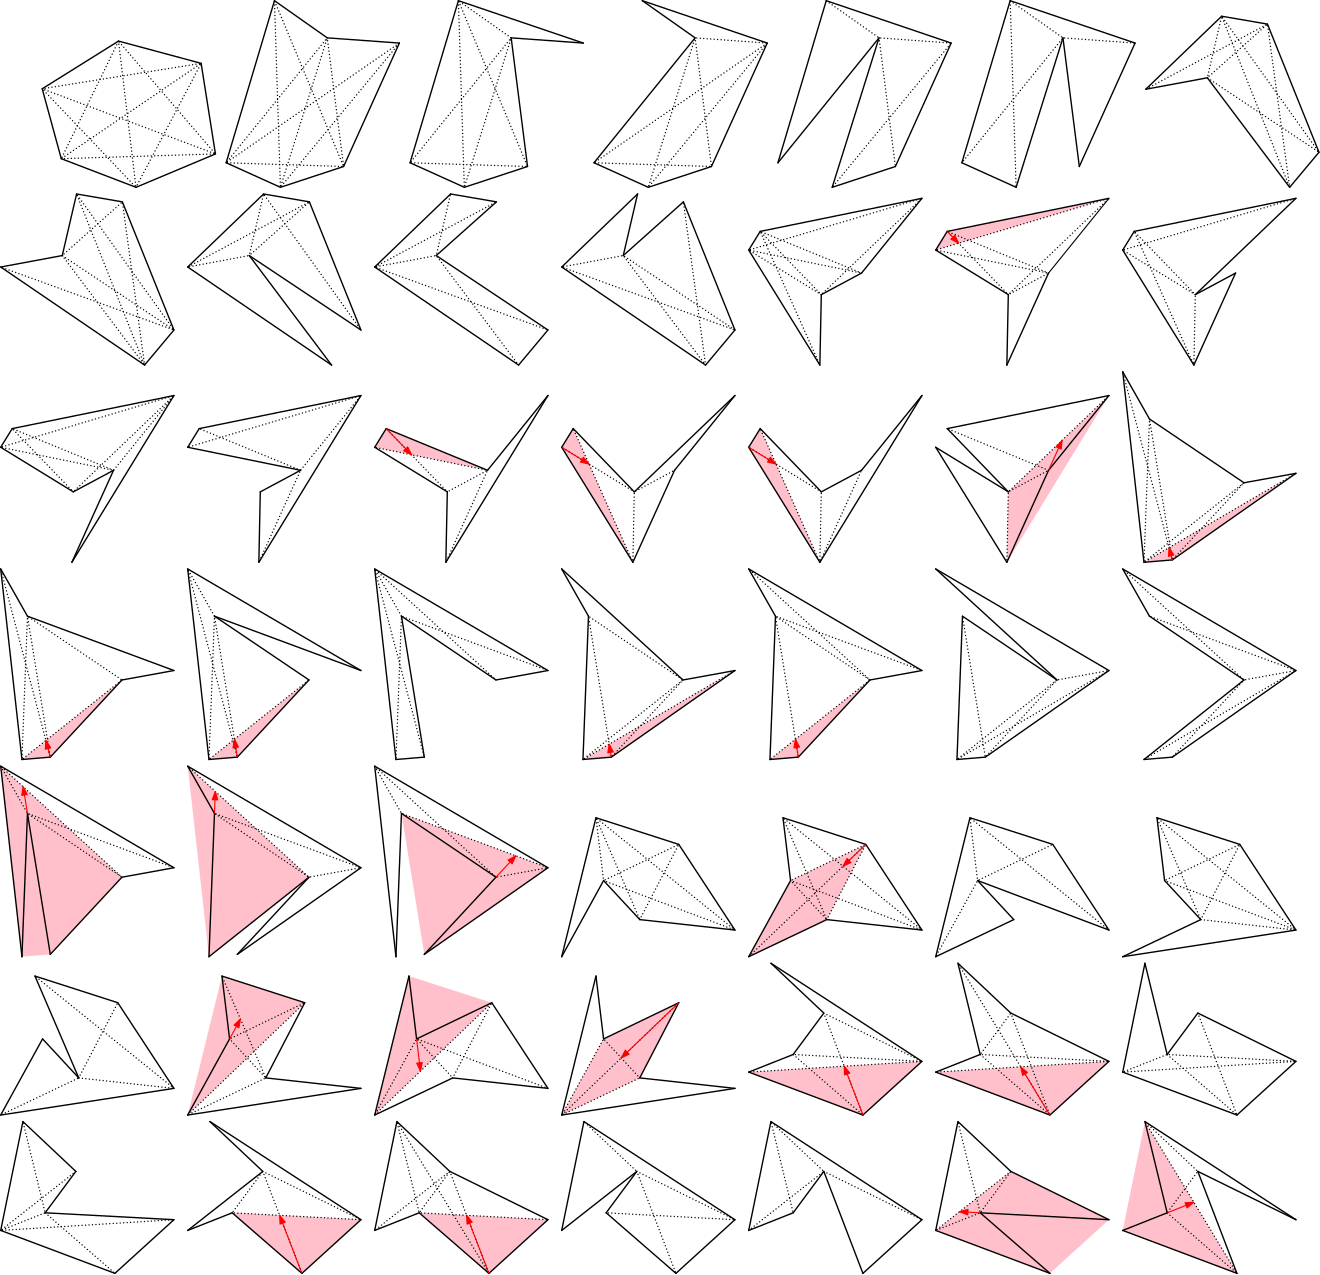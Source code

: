 <?xml version="1.0"?>
<!DOCTYPE ipe SYSTEM "ipe.dtd">
<ipe version="70005" creator="Ipe 7.1.1">
<info created="D:20120604155830" modified="D:20120605141402"/>
<ipestyle name="basic">
<color name="red" value="1 0 0"/>
<color name="green" value="0 1 0"/>
<color name="blue" value="0 0 1"/>
<color name="yellow" value="1 1 0"/>
<color name="orange" value="1 0.647 0"/>
<color name="gold" value="1 0.843 0"/>
<color name="purple" value="0.627 0.125 0.941"/>
<color name="gray" value="0.745"/>
<color name="brown" value="0.647 0.165 0.165"/>
<color name="navy" value="0 0 0.502"/>
<color name="pink" value="1 0.753 0.796"/>
<color name="seagreen" value="0.18 0.545 0.341"/>
<color name="turquoise" value="0.251 0.878 0.816"/>
<color name="violet" value="0.933 0.51 0.933"/>
<color name="darkblue" value="0 0 0.545"/>
<color name="darkcyan" value="0 0.545 0.545"/>
<color name="darkgray" value="0.663"/>
<color name="darkgreen" value="0 0.392 0"/>
<color name="darkmagenta" value="0.545 0 0.545"/>
<color name="darkorange" value="1 0.549 0"/>
<color name="darkred" value="0.545 0 0"/>
<color name="lightblue" value="0.678 0.847 0.902"/>
<color name="lightcyan" value="0.878 1 1"/>
<color name="lightgray" value="0.827"/>
<color name="lightgreen" value="0.565 0.933 0.565"/>
<color name="lightyellow" value="1 1 0.878"/>
<layout paper="612 792" origin="0 0" frame="612 792"/>
</ipestyle>
<ipestyle name="basic">
<symbol name="arrow/arc(spx)">
<path stroke="sym-stroke" fill="sym-stroke" pen="sym-pen">
0 0 m
-1 0.333 l
-1 -0.333 l
h
</path>
</symbol>
<symbol name="arrow/farc(spx)">
<path stroke="sym-stroke" fill="white" pen="sym-pen">
0 0 m
-1 0.333 l
-1 -0.333 l
h
</path>
</symbol>
<symbol name="mark/disk(sx)" transformations="translations">
<path fill="sym-stroke">
0.6 0 0 0.6 0 0 e
</path>
</symbol>
<symbol name="mark/circle(sx)" transformations="translations">
<path fill="sym-stroke">
0.6 0 0 0.6 0 0 e
0.4 0 0 0.4 0 0 e
</path>
</symbol>
<symbol name="mark/fdisk(sfx)" transformations="translations">
<group>
<path fill="sym-fill">
0.5 0 0 0.5 0 0 e
</path>
<path fill="sym-stroke" fillrule="eofill">
0.6 0 0 0.6 0 0 e
0.4 0 0 0.4 0 0 e
</path>
</group>
</symbol>
<symbol name="mark/box(sx)" transformations="translations">
<path fill="sym-stroke" fillrule="eofill">
-0.6 -0.6 m
0.6 -0.6 l
0.6 0.6 l
-0.6 0.6 l
h
-0.4 -0.4 m
0.4 -0.4 l
0.4 0.4 l
-0.4 0.4 l
h
</path>
</symbol>
<symbol name="mark/square(sx)" transformations="translations">
<path fill="sym-stroke">
-0.6 -0.6 m
0.6 -0.6 l
0.6 0.6 l
-0.6 0.6 l
h
</path>
</symbol>
<symbol name="mark/fsquare(sfx)" transformations="translations">
<group>
<path fill="sym-fill">
-0.5 -0.5 m
0.5 -0.5 l
0.5 0.5 l
-0.5 0.5 l
h
</path>
<path fill="sym-stroke" fillrule="eofill">
-0.6 -0.6 m
0.6 -0.6 l
0.6 0.6 l
-0.6 0.6 l
h
-0.4 -0.4 m
0.4 -0.4 l
0.4 0.4 l
-0.4 0.4 l
h
</path>
</group>
</symbol>
<symbol name="mark/cross(sx)" transformations="translations">
<group>
<path fill="sym-stroke">
-0.43 -0.57 m
0.57 0.43 l
0.43 0.57 l
-0.57 -0.43 l
h
</path>
<path fill="sym-stroke">
-0.43 0.57 m
0.57 -0.43 l
0.43 -0.57 l
-0.57 0.43 l
h
</path>
</group>
</symbol>
<symbol name="arrow/fnormal(spx)">
<path stroke="sym-stroke" fill="white" pen="sym-pen">
0 0 m
-1 0.333 l
-1 -0.333 l
h
</path>
</symbol>
<symbol name="arrow/pointed(spx)">
<path stroke="sym-stroke" fill="sym-stroke" pen="sym-pen">
0 0 m
-1 0.333 l
-0.8 0 l
-1 -0.333 l
h
</path>
</symbol>
<symbol name="arrow/fpointed(spx)">
<path stroke="sym-stroke" fill="white" pen="sym-pen">
0 0 m
-1 0.333 l
-0.8 0 l
-1 -0.333 l
h
</path>
</symbol>
<symbol name="arrow/linear(spx)">
<path stroke="sym-stroke" pen="sym-pen">
-1 0.333 m
0 0 l
-1 -0.333 l
</path>
</symbol>
<symbol name="arrow/fdouble(spx)">
<path stroke="sym-stroke" fill="white" pen="sym-pen">
0 0 m
-1 0.333 l
-1 -0.333 l
h
-1 0 m
-2 0.333 l
-2 -0.333 l
h
</path>
</symbol>
<symbol name="arrow/double(spx)">
<path stroke="sym-stroke" fill="sym-stroke" pen="sym-pen">
0 0 m
-1 0.333 l
-1 -0.333 l
h
-1 0 m
-2 0.333 l
-2 -0.333 l
h
</path>
</symbol>
<pen name="heavier" value="0.8"/>
<pen name="fat" value="1.2"/>
<pen name="ultrafat" value="2"/>
<symbolsize name="large" value="5"/>
<symbolsize name="small" value="2"/>
<symbolsize name="tiny" value="1.1"/>
<arrowsize name="large" value="10"/>
<arrowsize name="small" value="5"/>
<arrowsize name="tiny" value="3"/>
<color name="red" value="1 0 0"/>
<color name="green" value="0 1 0"/>
<color name="blue" value="0 0 1"/>
<color name="yellow" value="1 1 0"/>
<color name="orange" value="1 0.647 0"/>
<color name="gold" value="1 0.843 0"/>
<color name="purple" value="0.627 0.125 0.941"/>
<color name="gray" value="0.745"/>
<color name="brown" value="0.647 0.165 0.165"/>
<color name="navy" value="0 0 0.502"/>
<color name="pink" value="1 0.753 0.796"/>
<color name="seagreen" value="0.18 0.545 0.341"/>
<color name="turquoise" value="0.251 0.878 0.816"/>
<color name="violet" value="0.933 0.51 0.933"/>
<color name="darkblue" value="0 0 0.545"/>
<color name="darkcyan" value="0 0.545 0.545"/>
<color name="darkgray" value="0.663"/>
<color name="darkgreen" value="0 0.392 0"/>
<color name="darkmagenta" value="0.545 0 0.545"/>
<color name="darkorange" value="1 0.549 0"/>
<color name="darkred" value="0.545 0 0"/>
<color name="lightblue" value="0.678 0.847 0.902"/>
<color name="lightcyan" value="0.878 1 1"/>
<color name="lightgray" value="0.827"/>
<color name="lightgreen" value="0.565 0.933 0.565"/>
<color name="lightyellow" value="1 1 0.878"/>
<dashstyle name="dashed" value="[4] 0"/>
<dashstyle name="dotted" value="[1 3] 0"/>
<dashstyle name="dash dotted" value="[4 2 1 2] 0"/>
<dashstyle name="dash dot dotted" value="[4 2 1 2 1 2] 0"/>
<textsize name="large" value="\large"/>
<textsize name="small" value="\small"/>
<textsize name="tiny" value="\tiny"/>
<textsize name="Large" value="\Large"/>
<textsize name="LARGE" value="\LARGE"/>
<textsize name="huge" value="\huge"/>
<textsize name="Huge" value="\Huge"/>
<textsize name="footnote" value="\footnotesize"/>
<textstyle name="center" begin="\begin{center}" end="\end{center}"/>
<textstyle name="itemize" begin="\begin{itemize}" end="\end{itemize}"/>
<textstyle name="item" begin="\begin{itemize}\item{}" end="\end{itemize}"/>
<gridsize name="4 pts" value="4"/>
<gridsize name="8 pts (~3 mm)" value="8"/>
<gridsize name="16 pts (~6 mm)" value="16"/>
<gridsize name="32 pts (~12 mm)" value="32"/>
<gridsize name="10 pts (~3.5 mm)" value="10"/>
<gridsize name="20 pts (~7 mm)" value="20"/>
<gridsize name="14 pts (~5 mm)" value="14"/>
<gridsize name="28 pts (~10 mm)" value="28"/>
<gridsize name="56 pts (~20 mm)" value="56"/>
<anglesize name="90 deg" value="90"/>
<anglesize name="60 deg" value="60"/>
<anglesize name="45 deg" value="45"/>
<anglesize name="30 deg" value="30"/>
<anglesize name="22.5 deg" value="22.5"/>
<tiling name="falling" angle="-60" step="4" width="1"/>
<tiling name="rising" angle="30" step="4" width="1"/>
</ipestyle>
<page>
<layer name="alpha"/>
<view layers="alpha" active="alpha"/>
<path layer="alpha" fill="pink">
484.177 208.309 m
476.175 169.126 l
517.29 153.673 l
h
</path>
<path fill="pink">
471.217 172.989 m
435.897 190.373 l
408.855 169.126 l
449.97 153.673 l
h
</path>
<path fill="pink">
155.576 175.472 m
180.686 153.673 l
201.933 172.989 l
h
</path>
<path fill="pink">
222.897 175.472 m
248.007 153.673 l
269.254 172.989 l
h
</path>
<path fill="pink">
471.217 229.985 m
408.855 226.122 l
449.97 210.669 l
h
</path>
<path fill="pink">
403.896 229.985 m
341.534 226.122 l
382.649 210.669 l
h
</path>
<path fill="pink">
316.359 251.102 m
289.29 238.081 l
274.213 210.669 l
302.31 224.032 l
h
</path>
<path fill="pink">
219.227 260.696 m
249.038 251.102 l
206.892 210.669 l
h
</path>
<path fill="pink">
151.906 260.696 m
139.571 210.669 l
181.717 251.102 l
h
</path>
<path fill="pink">
383.68 308.098 m
356.611 295.077 l
341.534 267.665 l
369.631 281.028 l
h
</path>
<path fill="pink">
216.53 319.255 m
224.75 268.515 l
269.254 299.696 l
h
</path>
<path fill="pink">
139.571 336.263 m
147.224 267.665 l
183.224 296.295 l
h
</path>
<path fill="pink">
72.25 336.263 m
79.9035 267.665 l
90.1081 268.515 l
115.903 296.295 l
h
</path>
<path fill="pink">
385.187 367.291 m
349.187 338.661 l
359.392 339.511 l
h
</path>
<path fill="pink">
336.575 370.692 m
281.866 338.661 l
292.071 339.511 l
h
</path>
<path fill="pink">
183.224 367.291 m
147.224 338.661 l
157.429 339.511 l
h
</path>
<path fill="pink">
115.903 367.291 m
79.9035 338.661 l
90.1081 339.511 l
h
</path>
<path fill="pink">
538.537 441.688 m
483.828 409.657 l
494.033 410.507 l
h
</path>
<path fill="pink">
471.215 469.689 m
434.989 435.015 l
434.471 409.657 l
h
</path>
<path fill="pink">
345.673 457.786 m
341.533 451.058 l
367.15 409.657 l
h
</path>
<path fill="pink">
278.353 457.786 m
274.213 451.058 l
299.83 409.657 l
h
</path>
<path fill="pink">
211.032 457.786 m
206.892 451.058 l
247.517 442.778 l
h
</path>
<path fill="pink">
412.994 528.783 m
408.854 522.055 l
471.215 540.686 l
h
</path>
<path stroke="0" pen="0.5" cap="1" join="1">
144.408 589.277 m
149.558 556.665 l
</path>
<path stroke="0" pen="0.5" cap="1" join="1">
149.558 556.665 m
120.95 544.65 l
</path>
<path stroke="0" pen="0.5" cap="1" join="1">
120.95 544.65 m
94.0597 554.949 l
</path>
<path stroke="0" pen="0.5" cap="1" join="1">
94.0597 554.949 m
87.194 580.123 l
</path>
<path stroke="0" pen="0.5" cap="1" join="1">
87.194 580.123 m
114.657 597.287 l
</path>
<path stroke="0" pen="0.5" cap="1" join="1">
114.657 597.287 m
144.408 589.277 l
</path>
<path stroke="0" dash="[0 1.25] 0.625" pen="0.5" cap="1" join="1">
144.408 589.277 m
120.95 544.65 l
</path>
<path stroke="0" dash="[0 1.25] 0.625" pen="0.5" cap="1" join="1">
144.408 589.277 m
94.0597 554.949 l
</path>
<path stroke="0" dash="[0 1.25] 0.625" pen="0.5" cap="1" join="1">
144.408 589.277 m
87.194 580.123 l
</path>
<path stroke="0" dash="[0 1.25] 0.625" pen="0.5" cap="1" join="1">
149.558 556.665 m
94.0597 554.949 l
</path>
<path stroke="0" dash="[0 1.25] 0.625" pen="0.5" cap="1" join="1">
149.558 556.665 m
87.194 580.123 l
</path>
<path stroke="0" dash="[0 1.25] 0.625" pen="0.5" cap="1" join="1">
149.558 556.665 m
114.657 597.287 l
</path>
<path stroke="0" dash="[0 1.25] 0.625" pen="0.5" cap="1" join="1">
120.95 544.65 m
87.194 580.123 l
</path>
<path stroke="0" dash="[0 1.25] 0.625" pen="0.5" cap="1" join="1">
120.95 544.65 m
114.657 597.287 l
</path>
<path stroke="0" dash="[0 1.25] 0.625" pen="0.5" cap="1" join="1">
94.0597 554.949 m
114.657 597.287 l
</path>
<path stroke="0" pen="0.5" cap="1" join="1">
195.697 552.144 m
172.947 544.65 l
</path>
<path stroke="0" pen="0.5" cap="1" join="1">
172.947 544.65 m
153.408 553.483 l
</path>
<path stroke="0" pen="0.5" cap="1" join="1">
153.408 553.483 m
170.806 611.831 l
</path>
<path stroke="0" pen="0.5" cap="1" join="1">
170.806 611.831 m
189.809 598.449 l
</path>
<path stroke="0" pen="0.5" cap="1" join="1">
189.809 598.449 m
215.771 596.575 l
</path>
<path stroke="0" pen="0.5" cap="1" join="1">
215.771 596.575 m
195.697 552.144 l
</path>
<path stroke="0" dash="[0 1.25] 0.625" pen="0.5" cap="1" join="1">
195.697 552.144 m
153.408 553.483 l
</path>
<path stroke="0" dash="[0 1.25] 0.625" pen="0.5" cap="1" join="1">
195.697 552.144 m
170.806 611.831 l
</path>
<path stroke="0" dash="[0 1.25] 0.625" pen="0.5" cap="1" join="1">
195.697 552.144 m
189.809 598.449 l
</path>
<path stroke="0" dash="[0 1.25] 0.625" pen="0.5" cap="1" join="1">
172.947 544.65 m
170.806 611.831 l
</path>
<path stroke="0" dash="[0 1.25] 0.625" pen="0.5" cap="1" join="1">
172.947 544.65 m
189.809 598.449 l
</path>
<path stroke="0" dash="[0 1.25] 0.625" pen="0.5" cap="1" join="1">
172.947 544.65 m
215.771 596.575 l
</path>
<path stroke="0" dash="[0 1.25] 0.625" pen="0.5" cap="1" join="1">
153.408 553.483 m
189.809 598.449 l
</path>
<path stroke="0" dash="[0 1.25] 0.625" pen="0.5" cap="1" join="1">
153.408 553.483 m
215.771 596.575 l
</path>
<path stroke="0" pen="0.5" cap="1" join="1">
261.911 552.144 m
239.161 544.65 l
</path>
<path stroke="0" pen="0.5" cap="1" join="1">
239.161 544.65 m
219.622 553.483 l
</path>
<path stroke="0" pen="0.5" cap="1" join="1">
219.622 553.483 m
237.02 611.831 l
</path>
<path stroke="0" pen="0.5" cap="1" join="1">
237.02 611.831 m
281.985 596.575 l
</path>
<path stroke="0" pen="0.5" cap="1" join="1">
281.985 596.575 m
256.023 598.449 l
</path>
<path stroke="0" pen="0.5" cap="1" join="1">
256.023 598.449 m
261.911 552.144 l
</path>
<path stroke="0" dash="[0 1.25] 0.625" pen="0.5" cap="1" join="1">
261.911 552.144 m
219.622 553.483 l
</path>
<path stroke="0" dash="[0 1.25] 0.625" pen="0.5" cap="1" join="1">
261.911 552.144 m
237.02 611.831 l
</path>
<path stroke="0" dash="[0 1.25] 0.625" pen="0.5" cap="1" join="1">
239.161 544.65 m
237.02 611.831 l
</path>
<path stroke="0" dash="[0 1.25] 0.625" pen="0.5" cap="1" join="1">
239.161 544.65 m
256.023 598.449 l
</path>
<path stroke="0" dash="[0 1.25] 0.625" pen="0.5" cap="1" join="1">
219.622 553.483 m
256.023 598.449 l
</path>
<path stroke="0" dash="[0 1.25] 0.625" pen="0.5" cap="1" join="1">
237.02 611.831 m
256.023 598.449 l
</path>
<path stroke="0" pen="0.5" cap="1" join="1">
328.125 552.144 m
305.375 544.65 l
</path>
<path stroke="0" pen="0.5" cap="1" join="1">
305.375 544.65 m
285.836 553.483 l
</path>
<path stroke="0" pen="0.5" cap="1" join="1">
285.836 553.483 m
322.237 598.449 l
</path>
<path stroke="0" pen="0.5" cap="1" join="1">
322.237 598.449 m
303.234 611.831 l
</path>
<path stroke="0" pen="0.5" cap="1" join="1">
303.234 611.831 m
348.199 596.575 l
</path>
<path stroke="0" pen="0.5" cap="1" join="1">
348.199 596.575 m
328.125 552.144 l
</path>
<path stroke="0" dash="[0 1.25] 0.625" pen="0.5" cap="1" join="1">
328.125 552.144 m
285.836 553.483 l
</path>
<path stroke="0" dash="[0 1.25] 0.625" pen="0.5" cap="1" join="1">
328.125 552.144 m
322.237 598.449 l
</path>
<path stroke="0" dash="[0 1.25] 0.625" pen="0.5" cap="1" join="1">
305.375 544.65 m
322.237 598.449 l
</path>
<path stroke="0" dash="[0 1.25] 0.625" pen="0.5" cap="1" join="1">
305.375 544.65 m
348.199 596.575 l
</path>
<path stroke="0" dash="[0 1.25] 0.625" pen="0.5" cap="1" join="1">
285.836 553.483 m
348.199 596.575 l
</path>
<path stroke="0" dash="[0 1.25] 0.625" pen="0.5" cap="1" join="1">
322.237 598.449 m
348.199 596.575 l
</path>
<path stroke="0" pen="0.5" cap="1" join="1">
394.339 552.144 m
371.589 544.65 l
</path>
<path stroke="0" pen="0.5" cap="1" join="1">
371.589 544.65 m
388.451 598.449 l
</path>
<path stroke="0" pen="0.5" cap="1" join="1">
388.451 598.449 m
352.05 553.483 l
</path>
<path stroke="0" pen="0.5" cap="1" join="1">
352.05 553.483 m
369.448 611.831 l
</path>
<path stroke="0" pen="0.5" cap="1" join="1">
369.448 611.831 m
414.413 596.575 l
</path>
<path stroke="0" pen="0.5" cap="1" join="1">
414.413 596.575 m
394.339 552.144 l
</path>
<path stroke="0" dash="[0 1.25] 0.625" pen="0.5" cap="1" join="1">
394.339 552.144 m
388.451 598.449 l
</path>
<path stroke="0" dash="[0 1.25] 0.625" pen="0.5" cap="1" join="1">
371.589 544.65 m
414.413 596.575 l
</path>
<path stroke="0" dash="[0 1.25] 0.625" pen="0.5" cap="1" join="1">
388.451 598.449 m
369.448 611.831 l
</path>
<path stroke="0" dash="[0 1.25] 0.625" pen="0.5" cap="1" join="1">
388.451 598.449 m
414.413 596.575 l
</path>
<path stroke="0" pen="0.5" cap="1" join="1">
460.553 552.144 m
454.665 598.449 l
</path>
<path stroke="0" pen="0.5" cap="1" join="1">
454.665 598.449 m
437.803 544.65 l
</path>
<path stroke="0" pen="0.5" cap="1" join="1">
437.803 544.65 m
418.264 553.483 l
</path>
<path stroke="0" pen="0.5" cap="1" join="1">
418.264 553.483 m
435.662 611.831 l
</path>
<path stroke="0" pen="0.5" cap="1" join="1">
435.662 611.831 m
480.627 596.575 l
</path>
<path stroke="0" pen="0.5" cap="1" join="1">
480.627 596.575 m
460.553 552.144 l
</path>
<path stroke="0" dash="[0 1.25] 0.625" pen="0.5" cap="1" join="1">
454.665 598.449 m
418.264 553.483 l
</path>
<path stroke="0" dash="[0 1.25] 0.625" pen="0.5" cap="1" join="1">
454.665 598.449 m
435.662 611.831 l
</path>
<path stroke="0" dash="[0 1.25] 0.625" pen="0.5" cap="1" join="1">
454.665 598.449 m
480.627 596.575 l
</path>
<path stroke="0" dash="[0 1.25] 0.625" pen="0.5" cap="1" join="1">
437.803 544.65 m
435.662 611.831 l
</path>
<path stroke="0" pen="0.5" cap="1" join="1">
511.792 606.238 m
528.284 603.403 l
</path>
<path stroke="0" pen="0.5" cap="1" join="1">
528.284 603.403 m
546.838 557.277 l
</path>
<path stroke="0" pen="0.5" cap="1" join="1">
546.838 557.277 m
536.273 544.65 l
</path>
<path stroke="0" pen="0.5" cap="1" join="1">
536.273 544.65 m
506.638 584.077 l
</path>
<path stroke="0" pen="0.5" cap="1" join="1">
506.638 584.077 m
484.477 579.954 l
</path>
<path stroke="0" pen="0.5" cap="1" join="1">
484.477 579.954 m
511.792 606.238 l
</path>
<path stroke="0" dash="[0 1.25] 0.625" pen="0.5" cap="1" join="1">
511.792 606.238 m
546.838 557.277 l
</path>
<path stroke="0" dash="[0 1.25] 0.625" pen="0.5" cap="1" join="1">
511.792 606.238 m
536.273 544.65 l
</path>
<path stroke="0" dash="[0 1.25] 0.625" pen="0.5" cap="1" join="1">
511.792 606.238 m
506.638 584.077 l
</path>
<path stroke="0" dash="[0 1.25] 0.625" pen="0.5" cap="1" join="1">
528.284 603.403 m
536.273 544.65 l
</path>
<path stroke="0" dash="[0 1.25] 0.625" pen="0.5" cap="1" join="1">
528.284 603.403 m
506.638 584.077 l
</path>
<path stroke="0" dash="[0 1.25] 0.625" pen="0.5" cap="1" join="1">
528.284 603.403 m
484.477 579.954 l
</path>
<path stroke="0" dash="[0 1.25] 0.625" pen="0.5" cap="1" join="1">
546.838 557.277 m
506.638 584.077 l
</path>
<path stroke="0" pen="0.5" cap="1" join="1">
99.5652 542.242 m
116.057 539.407 l
</path>
<path stroke="0" pen="0.5" cap="1" join="1">
116.057 539.407 m
134.611 493.281 l
</path>
<path stroke="0" pen="0.5" cap="1" join="1">
134.611 493.281 m
124.046 480.654 l
</path>
<path stroke="0" pen="0.5" cap="1" join="1">
124.046 480.654 m
72.25 515.958 l
</path>
<path stroke="0" pen="0.5" cap="1" join="1">
72.25 515.958 m
94.4114 520.081 l
</path>
<path stroke="0" pen="0.5" cap="1" join="1">
94.4114 520.081 m
99.5652 542.242 l
</path>
<path stroke="0" dash="[0 1.25] 0.625" pen="0.5" cap="1" join="1">
99.5652 542.242 m
134.611 493.281 l
</path>
<path stroke="0" dash="[0 1.25] 0.625" pen="0.5" cap="1" join="1">
99.5652 542.242 m
124.046 480.654 l
</path>
<path stroke="0" dash="[0 1.25] 0.625" pen="0.5" cap="1" join="1">
116.057 539.407 m
124.046 480.654 l
</path>
<path stroke="0" dash="[0 1.25] 0.625" pen="0.5" cap="1" join="1">
116.057 539.407 m
94.4114 520.081 l
</path>
<path stroke="0" dash="[0 1.25] 0.625" pen="0.5" cap="1" join="1">
134.611 493.281 m
72.25 515.958 l
</path>
<path stroke="0" dash="[0 1.25] 0.625" pen="0.5" cap="1" join="1">
134.611 493.281 m
94.4114 520.081 l
</path>
<path stroke="0" dash="[0 1.25] 0.625" pen="0.5" cap="1" join="1">
124.046 480.654 m
94.4114 520.081 l
</path>
<path stroke="0" pen="0.5" cap="1" join="1">
166.886 542.242 m
183.378 539.407 l
</path>
<path stroke="0" pen="0.5" cap="1" join="1">
183.378 539.407 m
201.932 493.281 l
</path>
<path stroke="0" pen="0.5" cap="1" join="1">
201.932 493.281 m
161.732 520.081 l
</path>
<path stroke="0" pen="0.5" cap="1" join="1">
161.732 520.081 m
191.367 480.654 l
</path>
<path stroke="0" pen="0.5" cap="1" join="1">
191.367 480.654 m
139.571 515.958 l
</path>
<path stroke="0" pen="0.5" cap="1" join="1">
139.571 515.958 m
166.886 542.242 l
</path>
<path stroke="0" dash="[0 1.25] 0.625" pen="0.5" cap="1" join="1">
166.886 542.242 m
201.932 493.281 l
</path>
<path stroke="0" dash="[0 1.25] 0.625" pen="0.5" cap="1" join="1">
166.886 542.242 m
161.732 520.081 l
</path>
<path stroke="0" dash="[0 1.25] 0.625" pen="0.5" cap="1" join="1">
183.378 539.407 m
161.732 520.081 l
</path>
<path stroke="0" dash="[0 1.25] 0.625" pen="0.5" cap="1" join="1">
183.378 539.407 m
139.571 515.958 l
</path>
<path stroke="0" dash="[0 1.25] 0.625" pen="0.5" cap="1" join="1">
161.732 520.081 m
139.571 515.958 l
</path>
<path stroke="0" pen="0.5" cap="1" join="1">
234.207 542.242 m
250.699 539.407 l
</path>
<path stroke="0" pen="0.5" cap="1" join="1">
250.699 539.407 m
229.053 520.081 l
</path>
<path stroke="0" pen="0.5" cap="1" join="1">
229.053 520.081 m
269.253 493.281 l
</path>
<path stroke="0" pen="0.5" cap="1" join="1">
269.253 493.281 m
258.688 480.654 l
</path>
<path stroke="0" pen="0.5" cap="1" join="1">
258.688 480.654 m
206.892 515.958 l
</path>
<path stroke="0" pen="0.5" cap="1" join="1">
206.892 515.958 m
234.207 542.242 l
</path>
<path stroke="0" dash="[0 1.25] 0.625" pen="0.5" cap="1" join="1">
234.207 542.242 m
229.053 520.081 l
</path>
<path stroke="0" dash="[0 1.25] 0.625" pen="0.5" cap="1" join="1">
250.699 539.407 m
206.892 515.958 l
</path>
<path stroke="0" dash="[0 1.25] 0.625" pen="0.5" cap="1" join="1">
229.053 520.081 m
258.688 480.654 l
</path>
<path stroke="0" dash="[0 1.25] 0.625" pen="0.5" cap="1" join="1">
229.053 520.081 m
206.892 515.958 l
</path>
<path stroke="0" dash="[0 1.25] 0.625" pen="0.5" cap="1" join="1">
269.253 493.281 m
206.892 515.958 l
</path>
<path stroke="0" pen="0.5" cap="1" join="1">
301.528 542.242 m
296.374 520.081 l
</path>
<path stroke="0" pen="0.5" cap="1" join="1">
296.374 520.081 m
318.02 539.407 l
</path>
<path stroke="0" pen="0.5" cap="1" join="1">
318.02 539.407 m
336.574 493.281 l
</path>
<path stroke="0" pen="0.5" cap="1" join="1">
336.574 493.281 m
326.009 480.654 l
</path>
<path stroke="0" pen="0.5" cap="1" join="1">
326.009 480.654 m
274.213 515.958 l
</path>
<path stroke="0" pen="0.5" cap="1" join="1">
274.213 515.958 m
301.528 542.242 l
</path>
<path stroke="0" dash="[0 1.25] 0.625" pen="0.5" cap="1" join="1">
296.374 520.081 m
336.574 493.281 l
</path>
<path stroke="0" dash="[0 1.25] 0.625" pen="0.5" cap="1" join="1">
296.374 520.081 m
326.009 480.654 l
</path>
<path stroke="0" dash="[0 1.25] 0.625" pen="0.5" cap="1" join="1">
296.374 520.081 m
274.213 515.958 l
</path>
<path stroke="0" dash="[0 1.25] 0.625" pen="0.5" cap="1" join="1">
318.02 539.407 m
326.009 480.654 l
</path>
<path stroke="0" dash="[0 1.25] 0.625" pen="0.5" cap="1" join="1">
336.574 493.281 m
274.213 515.958 l
</path>
<path stroke="0" pen="0.5" cap="1" join="1">
341.534 522.055 m
345.674 528.783 l
</path>
<path stroke="0" pen="0.5" cap="1" join="1">
345.674 528.783 m
403.895 540.686 l
</path>
<path stroke="0" pen="0.5" cap="1" join="1">
403.895 540.686 m
382.159 513.775 l
</path>
<path stroke="0" pen="0.5" cap="1" join="1">
382.159 513.775 m
367.669 506.012 l
</path>
<path stroke="0" pen="0.5" cap="1" join="1">
367.669 506.012 m
367.151 480.654 l
</path>
<path stroke="0" pen="0.5" cap="1" join="1">
367.151 480.654 m
341.534 522.055 l
</path>
<path stroke="0" dash="[0 1.25] 0.625" pen="0.5" cap="1" join="1">
341.534 522.055 m
403.895 540.686 l
</path>
<path stroke="0" dash="[0 1.25] 0.625" pen="0.5" cap="1" join="1">
341.534 522.055 m
382.159 513.775 l
</path>
<path stroke="0" dash="[0 1.25] 0.625" pen="0.5" cap="1" join="1">
341.534 522.055 m
367.669 506.012 l
</path>
<path stroke="0" dash="[0 1.25] 0.625" pen="0.5" cap="1" join="1">
345.674 528.783 m
382.159 513.775 l
</path>
<path stroke="0" dash="[0 1.25] 0.625" pen="0.5" cap="1" join="1">
345.674 528.783 m
367.669 506.012 l
</path>
<path stroke="0" dash="[0 1.25] 0.625" pen="0.5" cap="1" join="1">
345.674 528.783 m
367.151 480.654 l
</path>
<path stroke="0" dash="[0 1.25] 0.625" pen="0.5" cap="1" join="1">
403.895 540.686 m
367.669 506.012 l
</path>
<path stroke="0" pen="0.5" cap="1" join="1">
408.854 522.055 m
412.994 528.783 l
</path>
<path stroke="0" pen="0.5" cap="1" join="1">
412.994 528.783 m
471.215 540.686 l
</path>
<path stroke="0" pen="0.5" cap="1" join="1">
449.479 513.775 m
434.471 480.654 l
</path>
<path stroke="0" pen="0.5" cap="1" join="1">
434.471 480.654 m
434.989 506.012 l
</path>
<path stroke="0" pen="0.5" cap="1" join="1">
434.989 506.012 m
408.854 522.055 l
</path>
<path stroke="0" dash="[0 1.25] 0.625" pen="0.5" cap="1" join="1">
408.854 522.055 m
471.215 540.686 l
</path>
<path stroke="0" dash="[0 1.25] 0.625" pen="0.5" cap="1" join="1">
408.854 522.055 m
449.479 513.775 l
</path>
<path stroke="0" dash="[0 1.25] 0.625" pen="0.5" cap="1" join="1">
412.994 528.783 m
449.479 513.775 l
</path>
<path stroke="0" dash="[0 1.25] 0.625" pen="0.5" cap="1" join="1">
412.994 528.783 m
434.989 506.012 l
</path>
<path stroke="0" dash="[0 1.25] 0.625" pen="0.5" cap="1" join="1">
471.215 540.686 m
434.989 506.012 l
</path>
<path stroke="0" dash="[0 1.25] 0.625" pen="0.5" cap="1" join="1">
449.479 513.775 m
434.989 506.012 l
</path>
<path stroke="0" pen="0.5" cap="1" join="1">
476.175 522.055 m
480.315 528.783 l
</path>
<path stroke="0" pen="0.5" cap="1" join="1">
480.315 528.783 m
538.536 540.686 l
</path>
<path stroke="0" pen="0.5" cap="1" join="1">
538.536 540.686 m
502.31 506.012 l
</path>
<path stroke="0" pen="0.5" cap="1" join="1">
502.31 506.012 m
516.8 513.775 l
</path>
<path stroke="0" pen="0.5" cap="1" join="1">
516.8 513.775 m
501.792 480.654 l
</path>
<path stroke="0" pen="0.5" cap="1" join="1">
501.792 480.654 m
476.175 522.055 l
</path>
<path stroke="0" dash="[0 1.25] 0.625" pen="0.5" cap="1" join="1">
476.175 522.055 m
538.536 540.686 l
</path>
<path stroke="0" dash="[0 1.25] 0.625" pen="0.5" cap="1" join="1">
476.175 522.055 m
502.31 506.012 l
</path>
<path stroke="0" dash="[0 1.25] 0.625" pen="0.5" cap="1" join="1">
480.315 528.783 m
502.31 506.012 l
</path>
<path stroke="0" dash="[0 1.25] 0.625" pen="0.5" cap="1" join="1">
480.315 528.783 m
501.792 480.654 l
</path>
<path stroke="0" dash="[0 1.25] 0.625" pen="0.5" cap="1" join="1">
502.31 506.012 m
501.792 480.654 l
</path>
<path stroke="0" pen="0.5" cap="1" join="1">
72.25 451.058 m
76.3901 457.786 l
</path>
<path stroke="0" pen="0.5" cap="1" join="1">
76.3901 457.786 m
134.611 469.689 l
</path>
<path stroke="0" pen="0.5" cap="1" join="1">
134.611 469.689 m
97.8671 409.657 l
</path>
<path stroke="0" pen="0.5" cap="1" join="1">
97.8671 409.657 m
112.875 442.778 l
</path>
<path stroke="0" pen="0.5" cap="1" join="1">
112.875 442.778 m
98.3846 435.015 l
</path>
<path stroke="0" pen="0.5" cap="1" join="1">
98.3846 435.015 m
72.25 451.058 l
</path>
<path stroke="0" dash="[0 1.25] 0.625" pen="0.5" cap="1" join="1">
72.25 451.058 m
134.611 469.689 l
</path>
<path stroke="0" dash="[0 1.25] 0.625" pen="0.5" cap="1" join="1">
72.25 451.058 m
112.875 442.778 l
</path>
<path stroke="0" dash="[0 1.25] 0.625" pen="0.5" cap="1" join="1">
76.3901 457.786 m
112.875 442.778 l
</path>
<path stroke="0" dash="[0 1.25] 0.625" pen="0.5" cap="1" join="1">
76.3901 457.786 m
98.3846 435.015 l
</path>
<path stroke="0" dash="[0 1.25] 0.625" pen="0.5" cap="1" join="1">
134.611 469.689 m
112.875 442.778 l
</path>
<path stroke="0" dash="[0 1.25] 0.625" pen="0.5" cap="1" join="1">
134.611 469.689 m
98.3846 435.015 l
</path>
<path stroke="0" pen="0.5" cap="1" join="1">
139.571 451.058 m
143.711 457.786 l
</path>
<path stroke="0" pen="0.5" cap="1" join="1">
143.711 457.786 m
201.932 469.689 l
</path>
<path stroke="0" pen="0.5" cap="1" join="1">
201.932 469.689 m
165.188 409.657 l
</path>
<path stroke="0" pen="0.5" cap="1" join="1">
165.188 409.657 m
165.706 435.015 l
</path>
<path stroke="0" pen="0.5" cap="1" join="1">
165.706 435.015 m
180.196 442.778 l
</path>
<path stroke="0" pen="0.5" cap="1" join="1">
180.196 442.778 m
139.571 451.058 l
</path>
<path stroke="0" dash="[0 1.25] 0.625" pen="0.5" cap="1" join="1">
139.571 451.058 m
201.932 469.689 l
</path>
<path stroke="0" dash="[0 1.25] 0.625" pen="0.5" cap="1" join="1">
143.711 457.786 m
180.196 442.778 l
</path>
<path stroke="0" dash="[0 1.25] 0.625" pen="0.5" cap="1" join="1">
201.932 469.689 m
180.196 442.778 l
</path>
<path stroke="0" dash="[0 1.25] 0.625" pen="0.5" cap="1" join="1">
165.188 409.657 m
180.196 442.778 l
</path>
<path stroke="0" pen="0.5" cap="1" join="1">
206.892 451.058 m
211.032 457.786 l
</path>
<path stroke="0" pen="0.5" cap="1" join="1">
211.032 457.786 m
247.517 442.778 l
</path>
<path stroke="0" pen="0.5" cap="1" join="1">
247.517 442.778 m
269.253 469.689 l
</path>
<path stroke="0" pen="0.5" cap="1" join="1">
269.253 469.689 m
232.509 409.657 l
</path>
<path stroke="0" pen="0.5" cap="1" join="1">
232.509 409.657 m
233.027 435.015 l
</path>
<path stroke="0" pen="0.5" cap="1" join="1">
233.027 435.015 m
206.892 451.058 l
</path>
<path stroke="0" dash="[0 1.25] 0.625" pen="0.5" cap="1" join="1">
206.892 451.058 m
247.517 442.778 l
</path>
<path stroke="0" dash="[0 1.25] 0.625" pen="0.5" cap="1" join="1">
211.032 457.786 m
233.027 435.015 l
</path>
<path stroke="0" dash="[0 1.25] 0.625" pen="0.5" cap="1" join="1">
247.517 442.778 m
232.509 409.657 l
</path>
<path stroke="0" dash="[0 1.25] 0.625" pen="0.5" cap="1" join="1">
247.517 442.778 m
233.027 435.015 l
</path>
<path stroke="0" pen="0.5" cap="1" join="1">
274.213 451.058 m
278.353 457.786 l
</path>
<path stroke="0" pen="0.5" cap="1" join="1">
278.353 457.786 m
300.348 435.015 l
</path>
<path stroke="0" pen="0.5" cap="1" join="1">
300.348 435.015 m
336.574 469.689 l
</path>
<path stroke="0" pen="0.5" cap="1" join="1">
336.574 469.689 m
314.838 442.778 l
</path>
<path stroke="0" pen="0.5" cap="1" join="1">
314.838 442.778 m
299.83 409.657 l
</path>
<path stroke="0" pen="0.5" cap="1" join="1">
299.83 409.657 m
274.213 451.058 l
</path>
<path stroke="0" dash="[0 1.25] 0.625" pen="0.5" cap="1" join="1">
274.213 451.058 m
300.348 435.015 l
</path>
<path stroke="0" dash="[0 1.25] 0.625" pen="0.5" cap="1" join="1">
278.353 457.786 m
299.83 409.657 l
</path>
<path stroke="0" dash="[0 1.25] 0.625" pen="0.5" cap="1" join="1">
300.348 435.015 m
314.838 442.778 l
</path>
<path stroke="0" dash="[0 1.25] 0.625" pen="0.5" cap="1" join="1">
300.348 435.015 m
299.83 409.657 l
</path>
<path stroke="0" pen="0.5" cap="1" join="1">
341.533 451.058 m
345.673 457.786 l
</path>
<path stroke="0" pen="0.5" cap="1" join="1">
345.673 457.786 m
367.668 435.015 l
</path>
<path stroke="0" pen="0.5" cap="1" join="1">
367.668 435.015 m
382.158 442.778 l
</path>
<path stroke="0" pen="0.5" cap="1" join="1">
382.158 442.778 m
403.894 469.689 l
</path>
<path stroke="0" pen="0.5" cap="1" join="1">
403.894 469.689 m
367.15 409.657 l
</path>
<path stroke="0" pen="0.5" cap="1" join="1">
367.15 409.657 m
341.533 451.058 l
</path>
<path stroke="0" dash="[0 1.25] 0.625" pen="0.5" cap="1" join="1">
341.533 451.058 m
367.668 435.015 l
</path>
<path stroke="0" dash="[0 1.25] 0.625" pen="0.5" cap="1" join="1">
345.673 457.786 m
367.15 409.657 l
</path>
<path stroke="0" dash="[0 1.25] 0.625" pen="0.5" cap="1" join="1">
367.668 435.015 m
367.15 409.657 l
</path>
<path stroke="0" dash="[0 1.25] 0.625" pen="0.5" cap="1" join="1">
382.158 442.778 m
367.15 409.657 l
</path>
<path stroke="0" pen="0.5" cap="1" join="1">
408.854 451.058 m
434.989 435.015 l
</path>
<path stroke="0" pen="0.5" cap="1" join="1">
434.989 435.015 m
412.994 457.786 l
</path>
<path stroke="0" pen="0.5" cap="1" join="1">
412.994 457.786 m
471.215 469.689 l
</path>
<path stroke="0" pen="0.5" cap="1" join="1">
471.215 469.689 m
449.479 442.778 l
</path>
<path stroke="0" pen="0.5" cap="1" join="1">
449.479 442.778 m
434.471 409.657 l
</path>
<path stroke="0" pen="0.5" cap="1" join="1">
434.471 409.657 m
408.854 451.058 l
</path>
<path stroke="0" dash="[0 1.25] 0.625" pen="0.5" cap="1" join="1">
434.989 435.015 m
471.215 469.689 l
</path>
<path stroke="0" dash="[0 1.25] 0.625" pen="0.5" cap="1" join="1">
434.989 435.015 m
449.479 442.778 l
</path>
<path stroke="0" dash="[0 1.25] 0.625" pen="0.5" cap="1" join="1">
434.989 435.015 m
434.471 409.657 l
</path>
<path stroke="0" dash="[0 1.25] 0.625" pen="0.5" cap="1" join="1">
412.994 457.786 m
449.479 442.778 l
</path>
<path stroke="0" pen="0.5" cap="1" join="1">
494.033 410.507 m
483.828 409.657 l
</path>
<path stroke="0" pen="0.5" cap="1" join="1">
483.828 409.657 m
476.175 478.255 l
</path>
<path stroke="0" pen="0.5" cap="1" join="1">
476.175 478.255 m
485.813 461.247 l
</path>
<path stroke="0" pen="0.5" cap="1" join="1">
485.813 461.247 m
519.828 438.287 l
</path>
<path stroke="0" pen="0.5" cap="1" join="1">
519.828 438.287 m
538.537 441.688 l
</path>
<path stroke="0" pen="0.5" cap="1" join="1">
538.537 441.688 m
494.033 410.507 l
</path>
<path stroke="0" dash="[0 1.25] 0.625" pen="0.5" cap="1" join="1">
494.033 410.507 m
476.175 478.255 l
</path>
<path stroke="0" dash="[0 1.25] 0.625" pen="0.5" cap="1" join="1">
494.033 410.507 m
485.813 461.247 l
</path>
<path stroke="0" dash="[0 1.25] 0.625" pen="0.5" cap="1" join="1">
494.033 410.507 m
519.828 438.287 l
</path>
<path stroke="0" dash="[0 1.25] 0.625" pen="0.5" cap="1" join="1">
483.828 409.657 m
485.813 461.247 l
</path>
<path stroke="0" dash="[0 1.25] 0.625" pen="0.5" cap="1" join="1">
483.828 409.657 m
519.828 438.287 l
</path>
<path stroke="0" dash="[0 1.25] 0.625" pen="0.5" cap="1" join="1">
483.828 409.657 m
538.537 441.688 l
</path>
<path stroke="0" pen="0.5" cap="1" join="1">
90.1081 339.511 m
79.9035 338.661 l
</path>
<path stroke="0" pen="0.5" cap="1" join="1">
79.9035 338.661 m
72.25 407.259 l
</path>
<path stroke="0" pen="0.5" cap="1" join="1">
72.25 407.259 m
81.8877 390.251 l
</path>
<path stroke="0" pen="0.5" cap="1" join="1">
81.8877 390.251 m
134.612 370.692 l
</path>
<path stroke="0" pen="0.5" cap="1" join="1">
134.612 370.692 m
115.903 367.291 l
</path>
<path stroke="0" pen="0.5" cap="1" join="1">
115.903 367.291 m
90.1081 339.511 l
</path>
<path stroke="0" dash="[0 1.25] 0.625" pen="0.5" cap="1" join="1">
90.1081 339.511 m
72.25 407.259 l
</path>
<path stroke="0" dash="[0 1.25] 0.625" pen="0.5" cap="1" join="1">
90.1081 339.511 m
81.8877 390.251 l
</path>
<path stroke="0" dash="[0 1.25] 0.625" pen="0.5" cap="1" join="1">
79.9035 338.661 m
81.8877 390.251 l
</path>
<path stroke="0" dash="[0 1.25] 0.625" pen="0.5" cap="1" join="1">
79.9035 338.661 m
115.903 367.291 l
</path>
<path stroke="0" dash="[0 1.25] 0.625" pen="0.5" cap="1" join="1">
81.8877 390.251 m
115.903 367.291 l
</path>
<path stroke="0" pen="0.5" cap="1" join="1">
157.429 339.511 m
147.224 338.661 l
</path>
<path stroke="0" pen="0.5" cap="1" join="1">
147.224 338.661 m
139.571 407.259 l
</path>
<path stroke="0" pen="0.5" cap="1" join="1">
139.571 407.259 m
201.933 370.692 l
</path>
<path stroke="0" pen="0.5" cap="1" join="1">
201.933 370.692 m
149.209 390.251 l
</path>
<path stroke="0" pen="0.5" cap="1" join="1">
149.209 390.251 m
183.224 367.291 l
</path>
<path stroke="0" pen="0.5" cap="1" join="1">
183.224 367.291 m
157.429 339.511 l
</path>
<path stroke="0" dash="[0 1.25] 0.625" pen="0.5" cap="1" join="1">
157.429 339.511 m
139.571 407.259 l
</path>
<path stroke="0" dash="[0 1.25] 0.625" pen="0.5" cap="1" join="1">
157.429 339.511 m
149.209 390.251 l
</path>
<path stroke="0" dash="[0 1.25] 0.625" pen="0.5" cap="1" join="1">
147.224 338.661 m
149.209 390.251 l
</path>
<path stroke="0" dash="[0 1.25] 0.625" pen="0.5" cap="1" join="1">
147.224 338.661 m
183.224 367.291 l
</path>
<path stroke="0" dash="[0 1.25] 0.625" pen="0.5" cap="1" join="1">
139.571 407.259 m
149.209 390.251 l
</path>
<path stroke="black" pen="0.5" cap="1" join="1">
224.75 339.511 m
214.545 338.661 l
</path>
<path stroke="0" pen="0.5" cap="1" join="1">
214.545 338.661 m
206.892 407.259 l
</path>
<path stroke="0" pen="0.5" cap="1" join="1">
206.892 407.259 m
269.254 370.692 l
</path>
<path stroke="0" pen="0.5" cap="1" join="1">
269.254 370.692 m
250.545 367.291 l
</path>
<path stroke="0" pen="0.5" cap="1" join="1">
250.545 367.291 m
216.53 390.251 l
</path>
<path stroke="0" pen="0.5" cap="1" join="1">
216.53 390.251 m
224.75 339.511 l
</path>
<path stroke="0" dash="[0 1.25] 0.625" pen="0.5" cap="1" join="1">
224.75 339.511 m
206.892 407.259 l
</path>
<path stroke="0" dash="[0 1.25] 0.625" pen="0.5" cap="1" join="1">
214.545 338.661 m
216.53 390.251 l
</path>
<path stroke="0" dash="[0 1.25] 0.625" pen="0.5" cap="1" join="1">
206.892 407.259 m
250.545 367.291 l
</path>
<path stroke="0" dash="[0 1.25] 0.625" pen="0.5" cap="1" join="1">
206.892 407.259 m
216.53 390.251 l
</path>
<path stroke="0" dash="[0 1.25] 0.625" pen="0.5" cap="1" join="1">
269.254 370.692 m
216.53 390.251 l
</path>
<path stroke="0" pen="0.5" cap="1" join="1">
292.071 339.511 m
281.866 338.661 l
</path>
<path stroke="0" pen="0.5" cap="1" join="1">
281.866 338.661 m
283.851 390.251 l
</path>
<path stroke="0" pen="0.5" cap="1" join="1">
283.851 390.251 m
274.213 407.259 l
</path>
<path stroke="0" pen="0.5" cap="1" join="1">
274.213 407.259 m
317.866 367.291 l
</path>
<path stroke="0" pen="0.5" cap="1" join="1">
317.866 367.291 m
336.575 370.692 l
</path>
<path stroke="0" pen="0.5" cap="1" join="1">
336.575 370.692 m
292.071 339.511 l
</path>
<path stroke="0" dash="[0 1.25] 0.625" pen="0.5" cap="1" join="1">
292.071 339.511 m
283.851 390.251 l
</path>
<path stroke="0" dash="[0 1.25] 0.625" pen="0.5" cap="1" join="1">
292.071 339.511 m
317.866 367.291 l
</path>
<path stroke="0" dash="[0 1.25] 0.625" pen="0.5" cap="1" join="1">
281.866 338.661 m
317.866 367.291 l
</path>
<path stroke="0" dash="[0 1.25] 0.625" pen="0.5" cap="1" join="1">
281.866 338.661 m
336.575 370.692 l
</path>
<path stroke="0" dash="[0 1.25] 0.625" pen="0.5" cap="1" join="1">
283.851 390.251 m
317.866 367.291 l
</path>
<path stroke="0" pen="0.5" cap="1" join="1">
359.392 339.511 m
349.187 338.661 l
</path>
<path stroke="0" pen="0.5" cap="1" join="1">
349.187 338.661 m
351.172 390.251 l
</path>
<path stroke="0" pen="0.5" cap="1" join="1">
351.172 390.251 m
341.534 407.259 l
</path>
<path stroke="0" pen="0.5" cap="1" join="1">
341.534 407.259 m
403.896 370.692 l
</path>
<path stroke="0" pen="0.5" cap="1" join="1">
403.896 370.692 m
385.187 367.291 l
</path>
<path stroke="0" pen="0.5" cap="1" join="1">
385.187 367.291 m
359.392 339.511 l
</path>
<path stroke="0" dash="[0 1.25] 0.625" pen="0.5" cap="1" join="1">
359.392 339.511 m
351.172 390.251 l
</path>
<path stroke="0" dash="[0 1.25] 0.625" pen="0.5" cap="1" join="1">
349.187 338.661 m
385.187 367.291 l
</path>
<path stroke="0" dash="[0 1.25] 0.625" pen="0.5" cap="1" join="1">
351.172 390.251 m
403.896 370.692 l
</path>
<path stroke="0" dash="[0 1.25] 0.625" pen="0.5" cap="1" join="1">
351.172 390.251 m
385.187 367.291 l
</path>
<path stroke="0" dash="[0 1.25] 0.625" pen="0.5" cap="1" join="1">
341.534 407.259 m
385.187 367.291 l
</path>
<path stroke="0" pen="0.5" cap="1" join="1">
426.712 339.511 m
416.507 338.661 l
</path>
<path stroke="0" pen="0.5" cap="1" join="1">
416.507 338.661 m
418.492 390.251 l
</path>
<path stroke="0" pen="0.5" cap="1" join="1">
418.492 390.251 m
452.507 367.291 l
</path>
<path stroke="0" pen="0.5" cap="1" join="1">
452.507 367.291 m
408.854 407.259 l
</path>
<path stroke="0" pen="0.5" cap="1" join="1">
408.854 407.259 m
471.216 370.692 l
</path>
<path stroke="0" pen="0.5" cap="1" join="1">
471.216 370.692 m
426.712 339.511 l
</path>
<path stroke="0" dash="[0 1.25] 0.625" pen="0.5" cap="1" join="1">
426.712 339.511 m
418.492 390.251 l
</path>
<path stroke="0" dash="[0 1.25] 0.625" pen="0.5" cap="1" join="1">
426.712 339.511 m
452.507 367.291 l
</path>
<path stroke="0" dash="[0 1.25] 0.625" pen="0.5" cap="1" join="1">
416.507 338.661 m
452.507 367.291 l
</path>
<path stroke="0" dash="[0 1.25] 0.625" pen="0.5" cap="1" join="1">
416.507 338.661 m
471.216 370.692 l
</path>
<path stroke="0" dash="[0 1.25] 0.625" pen="0.5" cap="1" join="1">
452.507 367.291 m
471.216 370.692 l
</path>
<path stroke="0" pen="0.5" cap="1" join="1">
494.033 339.511 m
483.828 338.661 l
</path>
<path stroke="0" pen="0.5" cap="1" join="1">
483.828 338.661 m
519.828 367.291 l
</path>
<path stroke="0" pen="0.5" cap="1" join="1">
519.828 367.291 m
485.813 390.251 l
</path>
<path stroke="0" pen="0.5" cap="1" join="1">
485.813 390.251 m
476.175 407.259 l
</path>
<path stroke="0" pen="0.5" cap="1" join="1">
476.175 407.259 m
538.537 370.692 l
</path>
<path stroke="0" pen="0.5" cap="1" join="1">
538.537 370.692 m
494.033 339.511 l
</path>
<path stroke="0" dash="[0 1.25] 0.625" pen="0.5" cap="1" join="1">
494.033 339.511 m
519.828 367.291 l
</path>
<path stroke="0" dash="[0 1.25] 0.625" pen="0.5" cap="1" join="1">
483.828 338.661 m
538.537 370.692 l
</path>
<path stroke="0" dash="[0 1.25] 0.625" pen="0.5" cap="1" join="1">
519.828 367.291 m
476.175 407.259 l
</path>
<path stroke="0" dash="[0 1.25] 0.625" pen="0.5" cap="1" join="1">
519.828 367.291 m
538.537 370.692 l
</path>
<path stroke="0" dash="[0 1.25] 0.625" pen="0.5" cap="1" join="1">
485.813 390.251 m
538.537 370.692 l
</path>
<path stroke="0" pen="0.5" cap="1" join="1">
90.1081 268.515 m
81.8877 319.255 l
</path>
<path stroke="0" pen="0.5" cap="1" join="1">
81.8877 319.255 m
79.9035 267.665 l
</path>
<path stroke="0" pen="0.5" cap="1" join="1">
79.9035 267.665 m
72.25 336.263 l
</path>
<path stroke="0" pen="0.5" cap="1" join="1">
72.25 336.263 m
134.612 299.696 l
</path>
<path stroke="0" pen="0.5" cap="1" join="1">
134.612 299.696 m
115.903 296.295 l
</path>
<path stroke="0" pen="0.5" cap="1" join="1">
115.903 296.295 m
90.1081 268.515 l
</path>
<path stroke="0" dash="[0 1.25] 0.625" pen="0.5" cap="1" join="1">
81.8877 319.255 m
72.25 336.263 l
</path>
<path stroke="0" dash="[0 1.25] 0.625" pen="0.5" cap="1" join="1">
81.8877 319.255 m
134.612 299.696 l
</path>
<path stroke="0" dash="[0 1.25] 0.625" pen="0.5" cap="1" join="1">
81.8877 319.255 m
115.903 296.295 l
</path>
<path stroke="0" dash="[0 1.25] 0.625" pen="0.5" cap="1" join="1">
72.25 336.263 m
115.903 296.295 l
</path>
<path stroke="0" pen="0.5" cap="1" join="1">
157.429 268.515 m
183.224 296.295 l
</path>
<path stroke="0" pen="0.5" cap="1" join="1">
183.224 296.295 m
147.224 267.665 l
</path>
<path stroke="0" pen="0.5" cap="1" join="1">
147.224 267.665 m
149.209 319.255 l
</path>
<path stroke="0" pen="0.5" cap="1" join="1">
149.209 319.255 m
139.571 336.263 l
</path>
<path stroke="0" pen="0.5" cap="1" join="1">
139.571 336.263 m
201.933 299.696 l
</path>
<path stroke="0" pen="0.5" cap="1" join="1">
201.933 299.696 m
157.429 268.515 l
</path>
<path stroke="0" dash="[0 1.25] 0.625" pen="0.5" cap="1" join="1">
183.224 296.295 m
149.209 319.255 l
</path>
<path stroke="0" dash="[0 1.25] 0.625" pen="0.5" cap="1" join="1">
183.224 296.295 m
139.571 336.263 l
</path>
<path stroke="0" dash="[0 1.25] 0.625" pen="0.5" cap="1" join="1">
183.224 296.295 m
201.933 299.696 l
</path>
<path stroke="0" dash="[0 1.25] 0.625" pen="0.5" cap="1" join="1">
149.209 319.255 m
201.933 299.696 l
</path>
<path stroke="black" pen="0.5" cap="1" join="1">
224.75 268.515 m
250.545 296.295 l
</path>
<path stroke="black" pen="0.5" cap="1" join="1">
250.545 296.295 m
216.53 319.255 l
</path>
<path stroke="black" pen="0.5" cap="1" join="1">
216.53 319.255 m
214.545 267.665 l
</path>
<path stroke="black" pen="0.5" cap="1" join="1">
214.545 267.665 m
206.892 336.263 l
</path>
<path stroke="black" pen="0.5" cap="1" join="1">
206.892 336.263 m
269.254 299.696 l
</path>
<path stroke="black" pen="0.5" cap="1" join="1">
269.254 299.696 m
224.75 268.515 l
</path>
<path stroke="black" dash="[0 1.25] 0.625" pen="0.5" cap="1" join="1">
250.545 296.295 m
206.892 336.263 l
</path>
<path stroke="black" dash="[0 1.25] 0.625" pen="0.5" cap="1" join="1">
250.545 296.295 m
269.254 299.696 l
</path>
<path stroke="black" dash="[0 1.25] 0.625" pen="0.5" cap="1" join="1">
216.53 319.255 m
206.892 336.263 l
</path>
<path stroke="black" dash="[0 1.25] 0.625" pen="0.5" cap="1" join="1">
216.53 319.255 m
269.254 299.696 l
</path>
<path stroke="0" pen="0.5" cap="1" join="1">
286.548 317.692 m
316.359 308.098 l
</path>
<path stroke="0" pen="0.5" cap="1" join="1">
316.359 308.098 m
336.576 277.259 l
</path>
<path stroke="0" pen="0.5" cap="1" join="1">
336.576 277.259 m
302.31 281.028 l
</path>
<path stroke="0" pen="0.5" cap="1" join="1">
302.31 281.028 m
289.29 295.077 l
</path>
<path stroke="0" pen="0.5" cap="1" join="1">
289.29 295.077 m
274.213 267.665 l
</path>
<path stroke="0" pen="0.5" cap="1" join="1">
274.213 267.665 m
286.548 317.692 l
</path>
<path stroke="0" dash="[0 1.25] 0.625" pen="0.5" cap="1" join="1">
286.548 317.692 m
336.576 277.259 l
</path>
<path stroke="0" dash="[0 1.25] 0.625" pen="0.5" cap="1" join="1">
286.548 317.692 m
302.31 281.028 l
</path>
<path stroke="0" dash="[0 1.25] 0.625" pen="0.5" cap="1" join="1">
286.548 317.692 m
289.29 295.077 l
</path>
<path stroke="0" dash="[0 1.25] 0.625" pen="0.5" cap="1" join="1">
316.359 308.098 m
302.31 281.028 l
</path>
<path stroke="0" dash="[0 1.25] 0.625" pen="0.5" cap="1" join="1">
316.359 308.098 m
289.29 295.077 l
</path>
<path stroke="0" dash="[0 1.25] 0.625" pen="0.5" cap="1" join="1">
336.576 277.259 m
289.29 295.077 l
</path>
<path stroke="0" pen="0.5" cap="1" join="1">
353.869 317.692 m
383.68 308.098 l
</path>
<path stroke="0" pen="0.5" cap="1" join="1">
383.68 308.098 m
403.897 277.259 l
</path>
<path stroke="0" pen="0.5" cap="1" join="1">
403.897 277.259 m
369.631 281.028 l
</path>
<path stroke="0" pen="0.5" cap="1" join="1">
369.631 281.028 m
341.534 267.665 l
</path>
<path stroke="0" pen="0.5" cap="1" join="1">
341.534 267.665 m
356.611 295.077 l
</path>
<path stroke="0" pen="0.5" cap="1" join="1">
356.611 295.077 m
353.869 317.692 l
</path>
<path stroke="0" dash="[0 1.25] 0.625" pen="0.5" cap="1" join="1">
353.869 317.692 m
403.897 277.259 l
</path>
<path stroke="0" dash="[0 1.25] 0.625" pen="0.5" cap="1" join="1">
353.869 317.692 m
369.631 281.028 l
</path>
<path stroke="0" dash="[0 1.25] 0.625" pen="0.5" cap="1" join="1">
383.68 308.098 m
369.631 281.028 l
</path>
<path stroke="0" dash="[0 1.25] 0.625" pen="0.5" cap="1" join="1">
383.68 308.098 m
341.534 267.665 l
</path>
<path stroke="0" dash="[0 1.25] 0.625" pen="0.5" cap="1" join="1">
383.68 308.098 m
356.611 295.077 l
</path>
<path stroke="0" dash="[0 1.25] 0.625" pen="0.5" cap="1" join="1">
403.897 277.259 m
356.611 295.077 l
</path>
<path stroke="0" dash="[0 1.25] 0.625" pen="0.5" cap="1" join="1">
369.631 281.028 m
356.611 295.077 l
</path>
<path stroke="0" pen="0.5" cap="1" join="1">
421.189 317.692 m
451 308.098 l
</path>
<path stroke="0" pen="0.5" cap="1" join="1">
451 308.098 m
471.217 277.259 l
</path>
<path stroke="0" pen="0.5" cap="1" join="1">
471.217 277.259 m
423.931 295.077 l
</path>
<path stroke="0" pen="0.5" cap="1" join="1">
423.931 295.077 m
436.951 281.028 l
</path>
<path stroke="0" pen="0.5" cap="1" join="1">
436.951 281.028 m
408.854 267.665 l
</path>
<path stroke="0" pen="0.5" cap="1" join="1">
408.854 267.665 m
421.189 317.692 l
</path>
<path stroke="0" dash="[0 1.25] 0.625" pen="0.5" cap="1" join="1">
421.189 317.692 m
471.217 277.259 l
</path>
<path stroke="0" dash="[0 1.25] 0.625" pen="0.5" cap="1" join="1">
421.189 317.692 m
423.931 295.077 l
</path>
<path stroke="0" dash="[0 1.25] 0.625" pen="0.5" cap="1" join="1">
451 308.098 m
423.931 295.077 l
</path>
<path stroke="0" dash="[0 1.25] 0.625" pen="0.5" cap="1" join="1">
423.931 295.077 m
408.854 267.665 l
</path>
<path stroke="0" pen="0.5" cap="1" join="1">
488.51 317.692 m
518.321 308.098 l
</path>
<path stroke="0" pen="0.5" cap="1" join="1">
518.321 308.098 m
538.538 277.259 l
</path>
<path stroke="0" pen="0.5" cap="1" join="1">
538.538 277.259 m
476.175 267.665 l
</path>
<path stroke="0" pen="0.5" cap="1" join="1">
476.175 267.665 m
504.272 281.028 l
</path>
<path stroke="0" pen="0.5" cap="1" join="1">
504.272 281.028 m
491.252 295.077 l
</path>
<path stroke="0" pen="0.5" cap="1" join="1">
491.252 295.077 m
488.51 317.692 l
</path>
<path stroke="0" dash="[0 1.25] 0.625" pen="0.5" cap="1" join="1">
488.51 317.692 m
538.538 277.259 l
</path>
<path stroke="0" dash="[0 1.25] 0.625" pen="0.5" cap="1" join="1">
488.51 317.692 m
504.272 281.028 l
</path>
<path stroke="0" dash="[0 1.25] 0.625" pen="0.5" cap="1" join="1">
518.321 308.098 m
504.272 281.028 l
</path>
<path stroke="0" dash="[0 1.25] 0.625" pen="0.5" cap="1" join="1">
518.321 308.098 m
491.252 295.077 l
</path>
<path stroke="0" dash="[0 1.25] 0.625" pen="0.5" cap="1" join="1">
538.538 277.259 m
504.272 281.028 l
</path>
<path stroke="0" dash="[0 1.25] 0.625" pen="0.5" cap="1" join="1">
538.538 277.259 m
491.252 295.077 l
</path>
<path stroke="0" pen="0.5" cap="1" join="1">
84.5855 260.696 m
114.396 251.102 l
</path>
<path stroke="0" pen="0.5" cap="1" join="1">
114.396 251.102 m
134.613 220.263 l
</path>
<path stroke="0" pen="0.5" cap="1" join="1">
134.613 220.263 m
72.25 210.669 l
</path>
<path stroke="0" pen="0.5" cap="1" join="1">
72.25 210.669 m
87.3267 238.081 l
</path>
<path stroke="0" pen="0.5" cap="1" join="1">
87.3267 238.081 m
100.347 224.032 l
</path>
<path stroke="0" pen="0.5" cap="1" join="1">
100.347 224.032 m
84.5855 260.696 l
</path>
<path stroke="0" dash="[0 1.25] 0.625" pen="0.5" cap="1" join="1">
84.5855 260.696 m
134.613 220.263 l
</path>
<path stroke="0" dash="[0 1.25] 0.625" pen="0.5" cap="1" join="1">
114.396 251.102 m
100.347 224.032 l
</path>
<path stroke="0" dash="[0 1.25] 0.625" pen="0.5" cap="1" join="1">
134.613 220.263 m
100.347 224.032 l
</path>
<path stroke="0" dash="[0 1.25] 0.625" pen="0.5" cap="1" join="1">
72.25 210.669 m
100.347 224.032 l
</path>
<path stroke="0" pen="0.5" cap="1" join="1">
151.906 260.696 m
181.717 251.102 l
</path>
<path stroke="0" pen="0.5" cap="1" join="1">
181.717 251.102 m
167.668 224.032 l
</path>
<path stroke="0" pen="0.5" cap="1" join="1">
167.668 224.032 m
201.934 220.263 l
</path>
<path stroke="0" pen="0.5" cap="1" join="1">
201.934 220.263 m
139.571 210.669 l
</path>
<path stroke="0" pen="0.5" cap="1" join="1">
139.571 210.669 m
154.648 238.081 l
</path>
<path stroke="0" pen="0.5" cap="1" join="1">
154.648 238.081 m
151.906 260.696 l
</path>
<path stroke="0" dash="[0 1.25] 0.625" pen="0.5" cap="1" join="1">
151.906 260.696 m
167.668 224.032 l
</path>
<path stroke="0" dash="[0 1.25] 0.625" pen="0.5" cap="1" join="1">
181.717 251.102 m
139.571 210.669 l
</path>
<path stroke="0" dash="[0 1.25] 0.625" pen="0.5" cap="1" join="1">
181.717 251.102 m
154.648 238.081 l
</path>
<path stroke="0" dash="[0 1.25] 0.625" pen="0.5" cap="1" join="1">
167.668 224.032 m
139.571 210.669 l
</path>
<path stroke="0" dash="[0 1.25] 0.625" pen="0.5" cap="1" join="1">
167.668 224.032 m
154.648 238.081 l
</path>
<path stroke="0" pen="0.5" cap="1" join="1">
219.227 260.696 m
221.969 238.081 l
</path>
<path stroke="0" pen="0.5" cap="1" join="1">
221.969 238.081 m
249.038 251.102 l
</path>
<path stroke="0" pen="0.5" cap="1" join="1">
249.038 251.102 m
269.255 220.263 l
</path>
<path stroke="0" pen="0.5" cap="1" join="1">
269.255 220.263 m
234.989 224.032 l
</path>
<path stroke="0" pen="0.5" cap="1" join="1">
234.989 224.032 m
206.892 210.669 l
</path>
<path stroke="0" pen="0.5" cap="1" join="1">
206.892 210.669 m
219.227 260.696 l
</path>
<path stroke="0" dash="[0 1.25] 0.625" pen="0.5" cap="1" join="1">
221.969 238.081 m
269.255 220.263 l
</path>
<path stroke="0" dash="[0 1.25] 0.625" pen="0.5" cap="1" join="1">
221.969 238.081 m
234.989 224.032 l
</path>
<path stroke="0" dash="[0 1.25] 0.625" pen="0.5" cap="1" join="1">
221.969 238.081 m
206.892 210.669 l
</path>
<path stroke="0" dash="[0 1.25] 0.625" pen="0.5" cap="1" join="1">
249.038 251.102 m
234.989 224.032 l
</path>
<path stroke="0" dash="[0 1.25] 0.625" pen="0.5" cap="1" join="1">
249.038 251.102 m
206.892 210.669 l
</path>
<path stroke="0" pen="0.5" cap="1" join="1">
286.548 260.696 m
289.29 238.081 l
</path>
<path stroke="0" pen="0.5" cap="1" join="1">
289.29 238.081 m
316.359 251.102 l
</path>
<path stroke="0" pen="0.5" cap="1" join="1">
316.359 251.102 m
302.31 224.032 l
</path>
<path stroke="0" pen="0.5" cap="1" join="1">
302.31 224.032 m
336.576 220.263 l
</path>
<path stroke="0" pen="0.5" cap="1" join="1">
336.576 220.263 m
274.213 210.669 l
</path>
<path stroke="0" pen="0.5" cap="1" join="1">
274.213 210.669 m
286.548 260.696 l
</path>
<path stroke="0" dash="[0 1.25] 0.625" pen="0.5" cap="1" join="1">
289.29 238.081 m
302.31 224.032 l
</path>
<path stroke="0" dash="[0 1.25] 0.625" pen="0.5" cap="1" join="1">
289.29 238.081 m
274.213 210.669 l
</path>
<path stroke="0" dash="[0 1.25] 0.625" pen="0.5" cap="1" join="1">
316.359 251.102 m
274.213 210.669 l
</path>
<path stroke="0" dash="[0 1.25] 0.625" pen="0.5" cap="1" join="1">
302.31 224.032 m
274.213 210.669 l
</path>
<path stroke="0" pen="0.5" cap="1" join="1">
403.896 229.985 m
382.649 210.669 l
</path>
<path stroke="0" pen="0.5" cap="1" join="1">
382.649 210.669 m
341.534 226.122 l
</path>
<path stroke="0" pen="0.5" cap="1" join="1">
341.534 226.122 m
357.539 232.468 l
</path>
<path stroke="0" pen="0.5" cap="1" join="1">
357.539 232.468 m
368.576 247.369 l
</path>
<path stroke="0" pen="0.5" cap="1" join="1">
368.576 247.369 m
349.536 265.305 l
</path>
<path stroke="0" pen="0.5" cap="1" join="1">
349.536 265.305 m
403.896 229.985 l
</path>
<path stroke="0" dash="[0 1.25] 0.625" pen="0.5" cap="1" join="1">
403.896 229.985 m
341.534 226.122 l
</path>
<path stroke="0" dash="[0 1.25] 0.625" pen="0.5" cap="1" join="1">
403.896 229.985 m
357.539 232.468 l
</path>
<path stroke="0" dash="[0 1.25] 0.625" pen="0.5" cap="1" join="1">
403.896 229.985 m
368.576 247.369 l
</path>
<path stroke="0" dash="[0 1.25] 0.625" pen="0.5" cap="1" join="1">
382.649 210.669 m
357.539 232.468 l
</path>
<path stroke="0" dash="[0 1.25] 0.625" pen="0.5" cap="1" join="1">
382.649 210.669 m
368.576 247.369 l
</path>
<path stroke="0" pen="0.5" cap="1" join="1">
471.217 229.985 m
449.97 210.669 l
</path>
<path stroke="0" pen="0.5" cap="1" join="1">
449.97 210.669 m
408.855 226.122 l
</path>
<path stroke="0" pen="0.5" cap="1" join="1">
408.855 226.122 m
424.86 232.468 l
</path>
<path stroke="0" pen="0.5" cap="1" join="1">
424.86 232.468 m
416.857 265.305 l
</path>
<path stroke="0" pen="0.5" cap="1" join="1">
416.857 265.305 m
435.897 247.369 l
</path>
<path stroke="0" pen="0.5" cap="1" join="1">
435.897 247.369 m
471.217 229.985 l
</path>
<path stroke="0" dash="[0 1.25] 0.625" pen="0.5" cap="1" join="1">
471.217 229.985 m
408.855 226.122 l
</path>
<path stroke="0" dash="[0 1.25] 0.625" pen="0.5" cap="1" join="1">
471.217 229.985 m
424.86 232.468 l
</path>
<path stroke="0" dash="[0 1.25] 0.625" pen="0.5" cap="1" join="1">
449.97 210.669 m
424.86 232.468 l
</path>
<path stroke="0" dash="[0 1.25] 0.625" pen="0.5" cap="1" join="1">
449.97 210.669 m
416.857 265.305 l
</path>
<path stroke="0" dash="[0 1.25] 0.625" pen="0.5" cap="1" join="1">
449.97 210.669 m
435.897 247.369 l
</path>
<path stroke="0" dash="[0 1.25] 0.625" pen="0.5" cap="1" join="1">
424.86 232.468 m
435.897 247.369 l
</path>
<path stroke="0" pen="0.5" cap="1" join="1">
538.537 229.985 m
517.29 210.669 l
</path>
<path stroke="0" pen="0.5" cap="1" join="1">
517.29 210.669 m
476.175 226.122 l
</path>
<path stroke="0" pen="0.5" cap="1" join="1">
476.175 226.122 m
484.177 265.305 l
</path>
<path stroke="0" pen="0.5" cap="1" join="1">
484.177 265.305 m
492.18 232.468 l
</path>
<path stroke="0" pen="0.5" cap="1" join="1">
492.18 232.468 m
503.217 247.369 l
</path>
<path stroke="0" pen="0.5" cap="1" join="1">
503.217 247.369 m
538.537 229.985 l
</path>
<path stroke="0" dash="[0 1.25] 0.625" pen="0.5" cap="1" join="1">
538.537 229.985 m
476.175 226.122 l
</path>
<path stroke="0" dash="[0 1.25] 0.625" pen="0.5" cap="1" join="1">
538.537 229.985 m
492.18 232.468 l
</path>
<path stroke="0" dash="[0 1.25] 0.625" pen="0.5" cap="1" join="1">
517.29 210.669 m
492.18 232.468 l
</path>
<path stroke="0" dash="[0 1.25] 0.625" pen="0.5" cap="1" join="1">
517.29 210.669 m
503.217 247.369 l
</path>
<path stroke="0" dash="[0 1.25] 0.625" pen="0.5" cap="1" join="1">
476.175 226.122 m
492.18 232.468 l
</path>
<path stroke="0" pen="0.5" cap="1" join="1">
134.612 172.989 m
113.365 153.673 l
</path>
<path stroke="0" pen="0.5" cap="1" join="1">
113.365 153.673 m
72.25 169.126 l
</path>
<path stroke="0" pen="0.5" cap="1" join="1">
72.25 169.126 m
80.2523 208.309 l
</path>
<path stroke="0" pen="0.5" cap="1" join="1">
80.2523 208.309 m
99.2921 190.373 l
</path>
<path stroke="0" pen="0.5" cap="1" join="1">
99.2921 190.373 m
88.2545 175.472 l
</path>
<path stroke="0" pen="0.5" cap="1" join="1">
88.2545 175.472 m
134.612 172.989 l
</path>
<path stroke="0" dash="[0 1.25] 0.625" pen="0.5" cap="1" join="1">
134.612 172.989 m
72.25 169.126 l
</path>
<path stroke="0" dash="[0 1.25] 0.625" pen="0.5" cap="1" join="1">
113.365 153.673 m
88.2545 175.472 l
</path>
<path stroke="0" dash="[0 1.25] 0.625" pen="0.5" cap="1" join="1">
72.25 169.126 m
99.2921 190.373 l
</path>
<path stroke="0" dash="[0 1.25] 0.625" pen="0.5" cap="1" join="1">
72.25 169.126 m
88.2545 175.472 l
</path>
<path stroke="0" dash="[0 1.25] 0.625" pen="0.5" cap="1" join="1">
80.2523 208.309 m
88.2545 175.472 l
</path>
<path stroke="0" pen="0.5" cap="1" join="1">
201.933 172.989 m
180.686 153.673 l
</path>
<path stroke="0" pen="0.5" cap="1" join="1">
180.686 153.673 m
155.576 175.472 l
</path>
<path stroke="0" pen="0.5" cap="1" join="1">
155.576 175.472 m
139.571 169.126 l
</path>
<path stroke="0" pen="0.5" cap="1" join="1">
139.571 169.126 m
166.613 190.373 l
</path>
<path stroke="0" pen="0.5" cap="1" join="1">
166.613 190.373 m
147.573 208.309 l
</path>
<path stroke="0" pen="0.5" cap="1" join="1">
147.573 208.309 m
201.933 172.989 l
</path>
<path stroke="0" dash="[0 1.25] 0.625" pen="0.5" cap="1" join="1">
201.933 172.989 m
155.576 175.472 l
</path>
<path stroke="0" dash="[0 1.25] 0.625" pen="0.5" cap="1" join="1">
201.933 172.989 m
166.613 190.373 l
</path>
<path stroke="0" dash="[0 1.25] 0.625" pen="0.5" cap="1" join="1">
180.686 153.673 m
166.613 190.373 l
</path>
<path stroke="0" dash="[0 1.25] 0.625" pen="0.5" cap="1" join="1">
155.576 175.472 m
166.613 190.373 l
</path>
<path stroke="0" pen="0.5" cap="1" join="1">
269.254 172.989 m
248.007 153.673 l
</path>
<path stroke="0" pen="0.5" cap="1" join="1">
248.007 153.673 m
222.897 175.472 l
</path>
<path stroke="0" pen="0.5" cap="1" join="1">
222.897 175.472 m
206.892 169.126 l
</path>
<path stroke="0" pen="0.5" cap="1" join="1">
206.892 169.126 m
214.894 208.309 l
</path>
<path stroke="0" pen="0.5" cap="1" join="1">
214.894 208.309 m
233.934 190.373 l
</path>
<path stroke="0" pen="0.5" cap="1" join="1">
233.934 190.373 m
269.254 172.989 l
</path>
<path stroke="0" dash="[0 1.25] 0.625" pen="0.5" cap="1" join="1">
269.254 172.989 m
222.897 175.472 l
</path>
<path stroke="0" dash="[0 1.25] 0.625" pen="0.5" cap="1" join="1">
248.007 153.673 m
214.894 208.309 l
</path>
<path stroke="0" dash="[0 1.25] 0.625" pen="0.5" cap="1" join="1">
248.007 153.673 m
233.934 190.373 l
</path>
<path stroke="0" dash="[0 1.25] 0.625" pen="0.5" cap="1" join="1">
222.897 175.472 m
214.894 208.309 l
</path>
<path stroke="0" dash="[0 1.25] 0.625" pen="0.5" cap="1" join="1">
222.897 175.472 m
233.934 190.373 l
</path>
<path stroke="0" dash="[0 1.25] 0.625" pen="0.5" cap="1" join="1">
206.892 169.126 m
233.934 190.373 l
</path>
<path stroke="0" pen="0.5" cap="1" join="1">
336.575 172.989 m
315.328 153.673 l
</path>
<path stroke="0" pen="0.5" cap="1" join="1">
315.328 153.673 m
290.218 175.472 l
</path>
<path stroke="0" pen="0.5" cap="1" join="1">
290.218 175.472 m
301.255 190.373 l
</path>
<path stroke="0" pen="0.5" cap="1" join="1">
301.255 190.373 m
274.213 169.126 l
</path>
<path stroke="0" pen="0.5" cap="1" join="1">
274.213 169.126 m
282.215 208.309 l
</path>
<path stroke="0" pen="0.5" cap="1" join="1">
282.215 208.309 m
336.575 172.989 l
</path>
<path stroke="0" dash="[0 1.25] 0.625" pen="0.5" cap="1" join="1">
336.575 172.989 m
290.218 175.472 l
</path>
<path stroke="0" dash="[0 1.25] 0.625" pen="0.5" cap="1" join="1">
336.575 172.989 m
301.255 190.373 l
</path>
<path stroke="0" dash="[0 1.25] 0.625" pen="0.5" cap="1" join="1">
315.328 153.673 m
301.255 190.373 l
</path>
<path stroke="0" dash="[0 1.25] 0.625" pen="0.5" cap="1" join="1">
301.255 190.373 m
282.215 208.309 l
</path>
<path stroke="0" pen="0.5" cap="1" join="1">
403.896 172.989 m
382.649 153.673 l
</path>
<path stroke="0" pen="0.5" cap="1" join="1">
382.649 153.673 m
368.576 190.373 l
</path>
<path stroke="0" pen="0.5" cap="1" join="1">
368.576 190.373 m
357.539 175.472 l
</path>
<path stroke="0" pen="0.5" cap="1" join="1">
357.539 175.472 m
341.534 169.126 l
</path>
<path stroke="0" pen="0.5" cap="1" join="1">
341.534 169.126 m
349.536 208.309 l
</path>
<path stroke="0" pen="0.5" cap="1" join="1">
349.536 208.309 m
403.896 172.989 l
</path>
<path stroke="0" dash="[0 1.25] 0.625" pen="0.5" cap="1" join="1">
403.896 172.989 m
368.576 190.373 l
</path>
<path stroke="0" dash="[0 1.25] 0.625" pen="0.5" cap="1" join="1">
368.576 190.373 m
341.534 169.126 l
</path>
<path stroke="0" dash="[0 1.25] 0.625" pen="0.5" cap="1" join="1">
368.576 190.373 m
349.536 208.309 l
</path>
<path stroke="0" dash="[0 1.25] 0.625" pen="0.5" cap="1" join="1">
357.539 175.472 m
349.536 208.309 l
</path>
<path stroke="0" pen="0.5" cap="1" join="1">
471.217 172.989 m
424.86 175.472 l
</path>
<path stroke="0" pen="0.5" cap="1" join="1">
424.86 175.472 m
449.97 153.673 l
</path>
<path stroke="0" pen="0.5" cap="1" join="1">
449.97 153.673 m
408.855 169.126 l
</path>
<path stroke="0" pen="0.5" cap="1" join="1">
408.855 169.126 m
416.857 208.309 l
</path>
<path stroke="0" pen="0.5" cap="1" join="1">
416.857 208.309 m
435.897 190.373 l
</path>
<path stroke="0" pen="0.5" cap="1" join="1">
435.897 190.373 m
471.217 172.989 l
</path>
<path stroke="0" dash="[0 1.25] 0.625" pen="0.5" cap="1" join="1">
424.86 175.472 m
408.855 169.126 l
</path>
<path stroke="0" dash="[0 1.25] 0.625" pen="0.5" cap="1" join="1">
424.86 175.472 m
416.857 208.309 l
</path>
<path stroke="0" dash="[0 1.25] 0.625" pen="0.5" cap="1" join="1">
424.86 175.472 m
435.897 190.373 l
</path>
<path stroke="0" dash="[0 1.25] 0.625" pen="0.5" cap="1" join="1">
408.855 169.126 m
435.897 190.373 l
</path>
<path stroke="0" pen="0.5" cap="1" join="1">
538.537 172.989 m
503.217 190.373 l
</path>
<path stroke="0" pen="0.5" cap="1" join="1">
503.217 190.373 m
517.29 153.673 l
</path>
<path stroke="0" pen="0.5" cap="1" join="1">
517.29 153.673 m
476.175 169.126 l
</path>
<path stroke="0" pen="0.5" cap="1" join="1">
476.175 169.126 m
492.18 175.472 l
</path>
<path stroke="0" pen="0.5" cap="1" join="1">
492.18 175.472 m
484.177 208.309 l
</path>
<path stroke="0" pen="0.5" cap="1" join="1">
484.177 208.309 m
538.537 172.989 l
</path>
<path stroke="0" dash="[0 1.25] 0.625" pen="0.5" cap="1" join="1">
503.217 190.373 m
492.18 175.472 l
</path>
<path stroke="0" dash="[0 1.25] 0.625" pen="0.5" cap="1" join="1">
503.217 190.373 m
484.177 208.309 l
</path>
<path stroke="0" dash="[0 1.25] 0.625" pen="0.5" cap="1" join="1">
517.29 153.673 m
492.18 175.472 l
</path>
<path stroke="0" dash="[0 1.25] 0.625" pen="0.5" cap="1" join="1">
517.29 153.673 m
484.177 208.309 l
</path>
<path stroke="red" fill="gold" arrow="normal/tiny">
412.994 528.783 m
417.11 524.522 l
</path>
<path stroke="red" fill="gold" arrow="normal/tiny">
211.032 457.786 m
220.139 448.358 l
</path>
<path stroke="red" fill="gold" arrow="normal/tiny">
274.213 451.058 m
284.05 445.02 l
</path>
<path stroke="red" fill="gold" arrow="normal/tiny">
341.533 451.058 m
351.37 445.02 l
</path>
<path stroke="black" fill="gold">
449.479 513.775 m
471.215 540.686 l
</path>
<path stroke="red" fill="gold" arrow="normal/tiny">
494.033 410.507 m
492.863 414.947 l
</path>
<path stroke="red" fill="gold" arrow="normal/tiny">
90.1081 339.511 m
88.5248 345.517 l
</path>
<path stroke="red" fill="gold" arrow="normal/tiny">
157.429 339.511 m
156.386 345.948 l
</path>
<path stroke="red" fill="gold" arrow="normal/tiny">
292.071 339.511 m
291.313 344.192 l
</path>
<path stroke="red" fill="gold" arrow="normal/tiny">
359.392 339.511 m
358.349 345.948 l
</path>
<path stroke="red" fill="gold" arrow="normal/tiny">
383.68 308.098 m
375.477 300.228 l
</path>
<path stroke="red" fill="gold" arrow="normal/tiny">
316.359 251.102 m
295.642 231.227 l
</path>
<path stroke="red" fill="gold" arrow="normal/tiny">
382.649 210.669 m
375.907 228.251 l
</path>
<path stroke="red" fill="gold" arrow="normal/tiny">
449.97 210.669 m
439.456 228.018 l
</path>
<path stroke="red" fill="gold" arrow="normal/tiny">
180.686 153.673 m
172.678 174.556 l
</path>
<path stroke="red" fill="gold" arrow="normal/tiny">
248.007 153.673 m
239.999 174.556 l
</path>
<path stroke="red" arrow="normal/tiny">
81.8877 319.255 m
80.3309 328.864 l
</path>
<path stroke="red" arrow="normal/tiny">
449.479 442.778 m
454.365 453.561 l
</path>
<path stroke="red" arrow="normal/tiny">
149.209 319.255 m
149.513 327.16 l
</path>
<path stroke="red" arrow="normal/tiny">
250.545 296.295 m
257.687 303.987 l
</path>
<path stroke="red" arrow="normal/tiny">
154.648 238.081 m
158.566 245.204 l
</path>
<path stroke="red" arrow="normal/tiny">
221.969 238.081 m
223.375 226.482 l
</path>
<path stroke="red" arrow="normal/tiny">
424.86 175.472 m
417.438 175.87 l
</path>
<path stroke="red" arrow="normal/tiny">
492.18 175.472 m
501.773 179.276 l
</path>
</page>
<page>
<layer name="alpha"/>
<view layers="alpha" active="alpha"/>
<path layer="alpha" fill="pink">
512.66 222.195 m
476.175 197.613 l
531.549 213.656 l
h
</path>
<path fill="pink">
243.377 288.191 m
269.253 246.272 l
262.266 279.652 l
h
</path>
<path matrix="1 0 0 1 67.321 0" fill="pink">
125.612 440.949 m
72.25 447.057 l
113.718 394.338 l
h
</path>
<path fill="pink">
125.612 440.949 m
72.25 447.057 l
113.718 394.338 l
h
</path>
<path fill="pink">
476.175 519.053 m
504.785 453.154 l
538.538 450.261 l
h
</path>
<path fill="pink">
424.284 508.445 m
437.464 453.154 l
471.217 450.261 l
h
</path>
<path fill="pink">
139.571 579.535 m
150.277 522.257 l
167.139 572.844 l
h
</path>
<path fill="pink">
98.4801 583.818 m
99.8184 572.844 l
134.613 574.717 l
h
</path>
<path fill="pink">
498.072 177.353 m
476.176 110.28 l
504.724 153.794 l
h
</path>
<path fill="pink">
437.403 153.794 m
421.604 136.61 l
408.855 110.28 l
h
</path>
<path fill="pink">
243.377 152.199 m
252.175 144.436 l
262.266 143.66 l
h
</path>
<path fill="pink">
176.056 152.199 m
201.932 110.28 l
194.945 143.66 l
h
</path>
<path fill="pink">
108.735 152.199 m
72.25 127.617 l
127.624 143.66 l
h
</path>
<path fill="pink">
445.34 222.195 m
471.216 180.276 l
464.229 213.656 l
h
</path>
<path fill="pink">
378.019 222.195 m
341.534 197.613 l
403.895 180.276 l
396.908 213.656 l
h
</path>
<path fill="pink">
252.175 214.432 m
206.892 197.613 l
269.253 180.276 l
h
</path>
<path fill="pink">
176.056 222.195 m
201.932 180.276 l
194.945 213.656 l
h
</path>
<path fill="pink">
108.735 222.195 m
134.611 180.276 l
127.624 213.656 l
h
</path>
<path fill="pink">
378.019 288.191 m
341.534 263.609 l
396.908 279.652 l
h
</path>
<path fill="pink">
310.698 288.191 m
274.213 263.609 l
329.587 279.652 l
h
</path>
<path fill="pink">
194.945 279.652 m
139.571 263.609 l
201.932 246.272 l
h
</path>
<path fill="pink">
108.735 288.191 m
72.25 263.609 l
134.611 246.272 l
h
</path>
<path fill="pink">
512.66 354.188 m
476.175 329.606 l
538.536 312.269 l
h
</path>
<path fill="pink">
408.855 366.42 m
440.421 343.066 l
459.156 336.136 l
h
</path>
<path fill="pink">
403.897 361.287 m
391.835 336.136 l
399.277 338.703 l
h
</path>
<path fill="pink">
139.571 366.42 m
199.624 312.269 l
189.872 336.136 l
h
</path>
<path fill="pink">
134.613 361.287 m
122.551 336.136 l
132.303 312.269 l
h
</path>
<path fill="pink">
538.538 427.283 m
526.476 402.132 l
536.228 378.265 l
h
</path>
<path fill="pink">
341.534 432.416 m
401.587 378.265 l
391.835 402.132 l
h
</path>
<path fill="pink">
260.254 440.949 m
235.502 381.158 l
269.255 378.265 l
h
</path>
<path fill="pink">
139.571 519.053 m
168.181 453.154 l
201.934 450.261 l
h
</path>
<path fill="pink">
87.6799 508.445 m
100.86 453.154 l
134.613 450.261 l
h
</path>
<path fill="pink">
462.216 584.941 m
437.464 525.15 l
471.217 522.257 l
h
</path>
<path fill="pink">
394.896 584.941 m
370.144 525.15 l
403.897 522.257 l
h
</path>
<path fill="pink">
538.538 646.714 m
503.743 644.841 l
486.881 594.254 l
h
</path>
<path fill="pink">
403.897 646.714 m
367.764 655.815 l
341.534 651.532 l
382.217 634.402 l
h
</path>
<path fill="pink">
435.084 655.815 m
408.854 651.532 l
419.56 594.254 l
h
</path>
<path fill="pink">
300.443 655.815 m
274.213 651.532 l
336.576 646.714 l
h
</path>
<path fill="pink">
233.122 655.815 m
206.892 651.532 l
269.255 646.714 l
h
</path>
<path fill="pink">
166.613 694.95 m
139.571 673.703 l
180.686 658.25 l
h
</path>
<path fill="pink">
99.2921 694.95 m
72.25 673.703 l
113.365 658.25 l
h
</path>
<path stroke="0" pen="0.5" cap="1" join="1">
134.612 677.566 m
99.2921 694.95 l
</path>
<path stroke="0" pen="0.5" cap="1" join="1">
99.2921 694.95 m
113.365 658.25 l
</path>
<path stroke="0" pen="0.5" cap="1" join="1">
113.365 658.25 m
88.2545 680.049 l
</path>
<path stroke="0" pen="0.5" cap="1" join="1">
88.2545 680.049 m
72.25 673.703 l
</path>
<path stroke="0" pen="0.5" cap="1" join="1">
72.25 673.703 m
80.2523 712.886 l
</path>
<path stroke="0" pen="0.5" cap="1" join="1">
80.2523 712.886 m
134.612 677.566 l
</path>
<path stroke="0" dash="[0 1.25] 0.625" pen="0.5" cap="1" join="1">
99.2921 694.95 m
88.2545 680.049 l
</path>
<path stroke="0" dash="[0 1.25] 0.625" pen="0.5" cap="1" join="1">
99.2921 694.95 m
72.25 673.703 l
</path>
<path stroke="0" dash="[0 1.25] 0.625" pen="0.5" cap="1" join="1">
99.2921 694.95 m
80.2523 712.886 l
</path>
<path stroke="0" dash="[0 1.25] 0.625" pen="0.5" cap="1" join="1">
113.365 658.25 m
80.2523 712.886 l
</path>
<path stroke="0" dash="[0 1.25] 0.625" pen="0.5" cap="1" join="1">
88.2545 680.049 m
80.2523 712.886 l
</path>
<path stroke="0" pen="0.5" cap="1" join="1">
201.933 677.566 m
166.613 694.95 l
</path>
<path stroke="0" pen="0.5" cap="1" join="1">
166.613 694.95 m
155.576 680.049 l
</path>
<path stroke="0" pen="0.5" cap="1" join="1">
155.576 680.049 m
180.686 658.25 l
</path>
<path stroke="0" pen="0.5" cap="1" join="1">
180.686 658.25 m
139.571 673.703 l
</path>
<path stroke="0" pen="0.5" cap="1" join="1">
139.571 673.703 m
147.573 712.886 l
</path>
<path stroke="0" pen="0.5" cap="1" join="1">
147.573 712.886 m
201.933 677.566 l
</path>
<path stroke="0" dash="[0 1.25] 0.625" pen="0.5" cap="1" join="1">
166.613 694.95 m
139.571 673.703 l
</path>
<path stroke="0" dash="[0 1.25] 0.625" pen="0.5" cap="1" join="1">
166.613 694.95 m
147.573 712.886 l
</path>
<path stroke="0" dash="[0 1.25] 0.625" pen="0.5" cap="1" join="1">
155.576 680.049 m
139.571 673.703 l
</path>
<path stroke="0" dash="[0 1.25] 0.625" pen="0.5" cap="1" join="1">
155.576 680.049 m
147.573 712.886 l
</path>
<path stroke="0" pen="0.5" cap="1" join="1">
206.892 684.507 m
231.782 718.15 l
</path>
<path stroke="0" pen="0.5" cap="1" join="1">
231.782 718.15 m
259.133 713.226 l
</path>
<path stroke="0" pen="0.5" cap="1" join="1">
259.133 713.226 m
235.337 691.892 l
</path>
<path stroke="0" pen="0.5" cap="1" join="1">
235.337 691.892 m
269.253 658.25 l
</path>
<path stroke="0" pen="0.5" cap="1" join="1">
269.253 658.25 m
223.303 661.532 l
</path>
<path stroke="0" pen="0.5" cap="1" join="1">
223.303 661.532 m
206.892 684.507 l
</path>
<path stroke="0" dash="[0 1.25] 0.625" pen="0.5" cap="1" join="1">
206.892 684.507 m
259.133 713.226 l
</path>
<path stroke="0" dash="[0 1.25] 0.625" pen="0.5" cap="1" join="1">
206.892 684.507 m
235.337 691.892 l
</path>
<path stroke="0" dash="[0 1.25] 0.625" pen="0.5" cap="1" join="1">
206.892 684.507 m
269.253 658.25 l
</path>
<path stroke="0" dash="[0 1.25] 0.625" pen="0.5" cap="1" join="1">
231.782 718.15 m
235.337 691.892 l
</path>
<path stroke="0" dash="[0 1.25] 0.625" pen="0.5" cap="1" join="1">
231.782 718.15 m
223.303 661.532 l
</path>
<path stroke="0" dash="[0 1.25] 0.625" pen="0.5" cap="1" join="1">
235.337 691.892 m
223.303 661.532 l
</path>
<path stroke="0" pen="0.5" cap="1" join="1">
274.213 684.507 m
299.103 718.15 l
</path>
<path stroke="0" pen="0.5" cap="1" join="1">
299.103 718.15 m
326.454 713.226 l
</path>
<path stroke="0" pen="0.5" cap="1" join="1">
326.454 713.226 m
336.574 658.25 l
</path>
<path stroke="0" pen="0.5" cap="1" join="1">
336.574 658.25 m
302.658 691.892 l
</path>
<path stroke="0" pen="0.5" cap="1" join="1">
302.658 691.892 m
290.624 661.532 l
</path>
<path stroke="0" pen="0.5" cap="1" join="1">
290.624 661.532 m
274.213 684.507 l
</path>
<path stroke="0" dash="[0 1.25] 0.625" pen="0.5" cap="1" join="1">
274.213 684.507 m
326.454 713.226 l
</path>
<path stroke="0" dash="[0 1.25] 0.625" pen="0.5" cap="1" join="1">
274.213 684.507 m
302.658 691.892 l
</path>
<path stroke="0" dash="[0 1.25] 0.625" pen="0.5" cap="1" join="1">
299.103 718.15 m
336.574 658.25 l
</path>
<path stroke="0" dash="[0 1.25] 0.625" pen="0.5" cap="1" join="1">
299.103 718.15 m
302.658 691.892 l
</path>
<path stroke="0" dash="[0 1.25] 0.625" pen="0.5" cap="1" join="1">
299.103 718.15 m
290.624 661.532 l
</path>
<path stroke="0" dash="[0 1.25] 0.625" pen="0.5" cap="1" join="1">
326.454 713.226 m
302.658 691.892 l
</path>
<path stroke="0" pen="0.5" cap="1" join="1">
341.534 684.507 m
366.424 718.15 l
</path>
<path stroke="0" pen="0.5" cap="1" join="1">
366.424 718.15 m
393.775 713.226 l
</path>
<path stroke="0" pen="0.5" cap="1" join="1">
393.775 713.226 m
403.895 658.25 l
</path>
<path stroke="0" pen="0.5" cap="1" join="1">
403.895 658.25 m
357.945 661.532 l
</path>
<path stroke="0" pen="0.5" cap="1" join="1">
357.945 661.532 m
369.979 691.892 l
</path>
<path stroke="0" pen="0.5" cap="1" join="1">
369.979 691.892 m
341.534 684.507 l
</path>
<path stroke="0" dash="[0 1.25] 0.625" pen="0.5" cap="1" join="1">
341.534 684.507 m
393.775 713.226 l
</path>
<path stroke="0" dash="[0 1.25] 0.625" pen="0.5" cap="1" join="1">
366.424 718.15 m
403.895 658.25 l
</path>
<path stroke="0" dash="[0 1.25] 0.625" pen="0.5" cap="1" join="1">
366.424 718.15 m
369.979 691.892 l
</path>
<path stroke="0" dash="[0 1.25] 0.625" pen="0.5" cap="1" join="1">
393.775 713.226 m
357.945 661.532 l
</path>
<path stroke="0" dash="[0 1.25] 0.625" pen="0.5" cap="1" join="1">
393.775 713.226 m
369.979 691.892 l
</path>
<path stroke="0" dash="[0 1.25] 0.625" pen="0.5" cap="1" join="1">
403.895 658.25 m
369.979 691.892 l
</path>
<path stroke="0" pen="0.5" cap="1" join="1">
408.854 684.507 m
433.744 718.15 l
</path>
<path stroke="0" pen="0.5" cap="1" join="1">
433.744 718.15 m
437.299 691.892 l
</path>
<path stroke="0" pen="0.5" cap="1" join="1">
437.299 691.892 m
461.095 713.226 l
</path>
<path stroke="0" pen="0.5" cap="1" join="1">
461.095 713.226 m
471.215 658.25 l
</path>
<path stroke="0" pen="0.5" cap="1" join="1">
471.215 658.25 m
425.265 661.532 l
</path>
<path stroke="0" pen="0.5" cap="1" join="1">
425.265 661.532 m
408.854 684.507 l
</path>
<path stroke="0" dash="[0 1.25] 0.625" pen="0.5" cap="1" join="1">
408.854 684.507 m
437.299 691.892 l
</path>
<path stroke="0" dash="[0 1.25] 0.625" pen="0.5" cap="1" join="1">
408.854 684.507 m
471.215 658.25 l
</path>
<path stroke="0" dash="[0 1.25] 0.625" pen="0.5" cap="1" join="1">
433.744 718.15 m
425.265 661.532 l
</path>
<path stroke="0" dash="[0 1.25] 0.625" pen="0.5" cap="1" join="1">
437.299 691.892 m
471.215 658.25 l
</path>
<path stroke="0" dash="[0 1.25] 0.625" pen="0.5" cap="1" join="1">
437.299 691.892 m
425.265 661.532 l
</path>
<path stroke="0" dash="[0 1.25] 0.625" pen="0.5" cap="1" join="1">
461.095 713.226 m
425.265 661.532 l
</path>
<path stroke="0" pen="0.5" cap="1" join="1">
476.175 684.507 m
504.62 691.892 l
</path>
<path stroke="0" pen="0.5" cap="1" join="1">
504.62 691.892 m
501.065 718.15 l
</path>
<path stroke="0" pen="0.5" cap="1" join="1">
501.065 718.15 m
528.416 713.226 l
</path>
<path stroke="0" pen="0.5" cap="1" join="1">
528.416 713.226 m
538.536 658.25 l
</path>
<path stroke="0" pen="0.5" cap="1" join="1">
538.536 658.25 m
492.586 661.532 l
</path>
<path stroke="0" pen="0.5" cap="1" join="1">
492.586 661.532 m
476.175 684.507 l
</path>
<path stroke="0" dash="[0 1.25] 0.625" pen="0.5" cap="1" join="1">
476.175 684.507 m
538.536 658.25 l
</path>
<path stroke="0" dash="[0 1.25] 0.625" pen="0.5" cap="1" join="1">
504.62 691.892 m
528.416 713.226 l
</path>
<path stroke="0" dash="[0 1.25] 0.625" pen="0.5" cap="1" join="1">
504.62 691.892 m
538.536 658.25 l
</path>
<path stroke="0" dash="[0 1.25] 0.625" pen="0.5" cap="1" join="1">
504.62 691.892 m
492.586 661.532 l
</path>
<path stroke="0" dash="[0 1.25] 0.625" pen="0.5" cap="1" join="1">
501.065 718.15 m
538.536 658.25 l
</path>
<path stroke="0" dash="[0 1.25] 0.625" pen="0.5" cap="1" join="1">
528.416 713.226 m
492.586 661.532 l
</path>
<path stroke="0" pen="0.5" cap="1" join="1">
72.25 651.532 m
98.4801 655.815 l
</path>
<path stroke="0" pen="0.5" cap="1" join="1">
98.4801 655.815 m
134.613 646.714 l
</path>
<path stroke="0" pen="0.5" cap="1" join="1">
134.613 646.714 m
99.8184 644.841 l
</path>
<path stroke="0" pen="0.5" cap="1" join="1">
99.8184 644.841 m
112.933 634.402 l
</path>
<path stroke="0" pen="0.5" cap="1" join="1">
112.933 634.402 m
82.9562 594.254 l
</path>
<path stroke="0" pen="0.5" cap="1" join="1">
82.9562 594.254 m
72.25 651.532 l
</path>
<path stroke="0" dash="[0 1.25] 0.625" pen="0.5" cap="1" join="1">
72.25 651.532 m
134.613 646.714 l
</path>
<path stroke="0" dash="[0 1.25] 0.625" pen="0.5" cap="1" join="1">
72.25 651.532 m
99.8184 644.841 l
</path>
<path stroke="0" dash="[0 1.25] 0.625" pen="0.5" cap="1" join="1">
72.25 651.532 m
112.933 634.402 l
</path>
<path stroke="0" dash="[0 1.25] 0.625" pen="0.5" cap="1" join="1">
98.4801 655.815 m
99.8184 644.841 l
</path>
<path stroke="0" dash="[0 1.25] 0.625" pen="0.5" cap="1" join="1">
98.4801 655.815 m
82.9562 594.254 l
</path>
<path stroke="0" dash="[0 1.25] 0.625" pen="0.5" cap="1" join="1">
99.8184 644.841 m
82.9562 594.254 l
</path>
<path stroke="0" pen="0.5" cap="1" join="1">
139.571 651.532 m
165.801 655.815 l
</path>
<path stroke="0" pen="0.5" cap="1" join="1">
165.801 655.815 m
201.934 646.714 l
</path>
<path stroke="0" pen="0.5" cap="1" join="1">
201.934 646.714 m
180.254 634.402 l
</path>
<path stroke="0" pen="0.5" cap="1" join="1">
180.254 634.402 m
167.139 644.841 l
</path>
<path stroke="0" pen="0.5" cap="1" join="1">
167.139 644.841 m
150.277 594.254 l
</path>
<path stroke="0" pen="0.5" cap="1" join="1">
150.277 594.254 m
139.571 651.532 l
</path>
<path stroke="0" dash="[0 1.25] 0.625" pen="0.5" cap="1" join="1">
139.571 651.532 m
201.934 646.714 l
</path>
<path stroke="0" dash="[0 1.25] 0.625" pen="0.5" cap="1" join="1">
139.571 651.532 m
167.139 644.841 l
</path>
<path stroke="0" dash="[0 1.25] 0.625" pen="0.5" cap="1" join="1">
165.801 655.815 m
180.254 634.402 l
</path>
<path stroke="0" dash="[0 1.25] 0.625" pen="0.5" cap="1" join="1">
165.801 655.815 m
167.139 644.841 l
</path>
<path stroke="0" dash="[0 1.25] 0.625" pen="0.5" cap="1" join="1">
165.801 655.815 m
150.277 594.254 l
</path>
<path stroke="0" dash="[0 1.25] 0.625" pen="0.5" cap="1" join="1">
201.934 646.714 m
167.139 644.841 l
</path>
<path stroke="0" pen="0.5" cap="1" join="1">
206.892 651.532 m
233.122 655.815 l
</path>
<path stroke="0" pen="0.5" cap="1" join="1">
233.122 655.815 m
269.255 646.714 l
</path>
<path stroke="0" pen="0.5" cap="1" join="1">
269.255 646.714 m
247.575 634.402 l
</path>
<path stroke="0" pen="0.5" cap="1" join="1">
247.575 634.402 m
217.598 594.254 l
</path>
<path stroke="0" pen="0.5" cap="1" join="1">
217.598 594.254 m
234.46 644.841 l
</path>
<path stroke="0" pen="0.5" cap="1" join="1">
234.46 644.841 m
206.892 651.532 l
</path>
<path stroke="0" dash="[0 1.25] 0.625" pen="0.5" cap="1" join="1">
206.892 651.532 m
269.255 646.714 l
</path>
<path stroke="0" dash="[0 1.25] 0.625" pen="0.5" cap="1" join="1">
233.122 655.815 m
247.575 634.402 l
</path>
<path stroke="0" dash="[0 1.25] 0.625" pen="0.5" cap="1" join="1">
233.122 655.815 m
234.46 644.841 l
</path>
<path stroke="0" dash="[0 1.25] 0.625" pen="0.5" cap="1" join="1">
269.255 646.714 m
234.46 644.841 l
</path>
<path stroke="0" dash="[0 1.25] 0.625" pen="0.5" cap="1" join="1">
247.575 634.402 m
234.46 644.841 l
</path>
<path stroke="0" pen="0.5" cap="1" join="1">
274.213 651.532 m
300.443 655.815 l
</path>
<path stroke="0" pen="0.5" cap="1" join="1">
300.443 655.815 m
336.576 646.714 l
</path>
<path stroke="0" pen="0.5" cap="1" join="1">
336.576 646.714 m
284.919 594.254 l
</path>
<path stroke="0" pen="0.5" cap="1" join="1">
284.919 594.254 m
314.896 634.402 l
</path>
<path stroke="0" pen="0.5" cap="1" join="1">
314.896 634.402 m
301.781 644.841 l
</path>
<path stroke="0" pen="0.5" cap="1" join="1">
301.781 644.841 m
274.213 651.532 l
</path>
<path stroke="0" dash="[0 1.25] 0.625" pen="0.5" cap="1" join="1">
274.213 651.532 m
336.576 646.714 l
</path>
<path stroke="0" dash="[0 1.25] 0.625" pen="0.5" cap="1" join="1">
300.443 655.815 m
314.896 634.402 l
</path>
<path stroke="0" dash="[0 1.25] 0.625" pen="0.5" cap="1" join="1">
300.443 655.815 m
301.781 644.841 l
</path>
<path stroke="0" dash="[0 1.25] 0.625" pen="0.5" cap="1" join="1">
336.576 646.714 m
314.896 634.402 l
</path>
<path stroke="0" dash="[0 1.25] 0.625" pen="0.5" cap="1" join="1">
336.576 646.714 m
301.781 644.841 l
</path>
<path stroke="0" pen="0.5" cap="1" join="1">
341.534 651.532 m
367.764 655.815 l
</path>
<path stroke="0" pen="0.5" cap="1" join="1">
367.764 655.815 m
369.102 644.841 l
</path>
<path stroke="0" pen="0.5" cap="1" join="1">
369.102 644.841 m
403.897 646.714 l
</path>
<path stroke="0" pen="0.5" cap="1" join="1">
403.897 646.714 m
382.217 634.402 l
</path>
<path stroke="0" pen="0.5" cap="1" join="1">
382.217 634.402 m
352.24 594.254 l
</path>
<path stroke="0" pen="0.5" cap="1" join="1">
352.24 594.254 m
341.534 651.532 l
</path>
<path stroke="0" dash="[0 1.25] 0.625" pen="0.5" cap="1" join="1">
341.534 651.532 m
369.102 644.841 l
</path>
<path stroke="0" dash="[0 1.25] 0.625" pen="0.5" cap="1" join="1">
341.534 651.532 m
382.217 634.402 l
</path>
<path stroke="0" dash="[0 1.25] 0.625" pen="0.5" cap="1" join="1">
367.764 655.815 m
352.24 594.254 l
</path>
<path stroke="0" dash="[0 1.25] 0.625" pen="0.5" cap="1" join="1">
369.102 644.841 m
382.217 634.402 l
</path>
<path stroke="0" dash="[0 1.25] 0.625" pen="0.5" cap="1" join="1">
369.102 644.841 m
352.24 594.254 l
</path>
<path stroke="0" pen="0.5" cap="1" join="1">
408.854 651.532 m
435.084 655.815 l
</path>
<path stroke="0" pen="0.5" cap="1" join="1">
435.084 655.815 m
436.422 644.841 l
</path>
<path stroke="0" pen="0.5" cap="1" join="1">
436.422 644.841 m
449.537 634.402 l
</path>
<path stroke="0" pen="0.5" cap="1" join="1">
449.537 634.402 m
471.217 646.714 l
</path>
<path stroke="0" pen="0.5" cap="1" join="1">
471.217 646.714 m
419.56 594.254 l
</path>
<path stroke="0" pen="0.5" cap="1" join="1">
419.56 594.254 m
408.854 651.532 l
</path>
<path stroke="0" dash="[0 1.25] 0.625" pen="0.5" cap="1" join="1">
408.854 651.532 m
436.422 644.841 l
</path>
<path stroke="0" dash="[0 1.25] 0.625" pen="0.5" cap="1" join="1">
408.854 651.532 m
449.537 634.402 l
</path>
<path stroke="0" dash="[0 1.25] 0.625" pen="0.5" cap="1" join="1">
435.084 655.815 m
419.56 594.254 l
</path>
<path stroke="0" dash="[0 1.25] 0.625" pen="0.5" cap="1" join="1">
436.422 644.841 m
419.56 594.254 l
</path>
<path stroke="0" dash="[0 1.25] 0.625" pen="0.5" cap="1" join="1">
449.537 634.402 m
419.56 594.254 l
</path>
<path stroke="0" pen="0.5" cap="1" join="1">
476.175 651.532 m
503.743 644.841 l
</path>
<path stroke="0" pen="0.5" cap="1" join="1">
503.743 644.841 m
502.405 655.815 l
</path>
<path stroke="0" pen="0.5" cap="1" join="1">
502.405 655.815 m
538.538 646.714 l
</path>
<path stroke="0" pen="0.5" cap="1" join="1">
538.538 646.714 m
516.858 634.402 l
</path>
<path stroke="0" pen="0.5" cap="1" join="1">
516.858 634.402 m
486.881 594.254 l
</path>
<path stroke="0" pen="0.5" cap="1" join="1">
486.881 594.254 m
476.175 651.532 l
</path>
<path stroke="0" dash="[0 1.25] 0.625" pen="0.5" cap="1" join="1">
476.175 651.532 m
516.858 634.402 l
</path>
<path stroke="0" dash="[0 1.25] 0.625" pen="0.5" cap="1" join="1">
503.743 644.841 m
538.538 646.714 l
</path>
<path stroke="0" dash="[0 1.25] 0.625" pen="0.5" cap="1" join="1">
503.743 644.841 m
516.858 634.402 l
</path>
<path stroke="0" dash="[0 1.25] 0.625" pen="0.5" cap="1" join="1">
503.743 644.841 m
486.881 594.254 l
</path>
<path stroke="0" dash="[0 1.25] 0.625" pen="0.5" cap="1" join="1">
502.405 655.815 m
516.858 634.402 l
</path>
<path stroke="0" pen="0.5" cap="1" join="1">
72.25 579.535 m
99.8184 572.844 l
</path>
<path stroke="0" pen="0.5" cap="1" join="1">
99.8184 572.844 m
98.4801 583.818 l
</path>
<path stroke="0" pen="0.5" cap="1" join="1">
98.4801 583.818 m
134.613 574.717 l
</path>
<path stroke="0" pen="0.5" cap="1" join="1">
134.613 574.717 m
82.9562 522.257 l
</path>
<path stroke="0" pen="0.5" cap="1" join="1">
82.9562 522.257 m
112.933 562.405 l
</path>
<path stroke="0" pen="0.5" cap="1" join="1">
112.933 562.405 m
72.25 579.535 l
</path>
<path stroke="0" dash="[0 1.25] 0.625" pen="0.5" cap="1" join="1">
99.8184 572.844 m
134.613 574.717 l
</path>
<path stroke="0" dash="[0 1.25] 0.625" pen="0.5" cap="1" join="1">
99.8184 572.844 m
112.933 562.405 l
</path>
<path stroke="0" dash="[0 1.25] 0.625" pen="0.5" cap="1" join="1">
98.4801 583.818 m
112.933 562.405 l
</path>
<path stroke="0" dash="[0 1.25] 0.625" pen="0.5" cap="1" join="1">
134.613 574.717 m
112.933 562.405 l
</path>
<path stroke="0" pen="0.5" cap="1" join="1">
139.571 579.535 m
167.139 572.844 l
</path>
<path stroke="0" pen="0.5" cap="1" join="1">
167.139 572.844 m
165.801 583.818 l
</path>
<path stroke="0" pen="0.5" cap="1" join="1">
165.801 583.818 m
180.254 562.405 l
</path>
<path stroke="0" pen="0.5" cap="1" join="1">
180.254 562.405 m
201.934 574.717 l
</path>
<path stroke="0" pen="0.5" cap="1" join="1">
201.934 574.717 m
150.277 522.257 l
</path>
<path stroke="0" pen="0.5" cap="1" join="1">
150.277 522.257 m
139.571 579.535 l
</path>
<path stroke="0" dash="[0 1.25] 0.625" pen="0.5" cap="1" join="1">
139.571 579.535 m
180.254 562.405 l
</path>
<path stroke="0" dash="[0 1.25] 0.625" pen="0.5" cap="1" join="1">
167.139 572.844 m
180.254 562.405 l
</path>
<path stroke="0" dash="[0 1.25] 0.625" pen="0.5" cap="1" join="1">
167.139 572.844 m
150.277 522.257 l
</path>
<path stroke="0" dash="[0 1.25] 0.625" pen="0.5" cap="1" join="1">
180.254 562.405 m
150.277 522.257 l
</path>
<path stroke="0" pen="0.5" cap="1" join="1">
206.892 579.535 m
234.46 572.844 l
</path>
<path stroke="0" pen="0.5" cap="1" join="1">
234.46 572.844 m
247.575 562.405 l
</path>
<path stroke="0" pen="0.5" cap="1" join="1">
247.575 562.405 m
233.122 583.818 l
</path>
<path stroke="0" pen="0.5" cap="1" join="1">
233.122 583.818 m
269.255 574.717 l
</path>
<path stroke="0" pen="0.5" cap="1" join="1">
269.255 574.717 m
217.598 522.257 l
</path>
<path stroke="0" pen="0.5" cap="1" join="1">
217.598 522.257 m
206.892 579.535 l
</path>
<path stroke="0" dash="[0 1.25] 0.625" pen="0.5" cap="1" join="1">
206.892 579.535 m
247.575 562.405 l
</path>
<path stroke="0" dash="[0 1.25] 0.625" pen="0.5" cap="1" join="1">
234.46 572.844 m
217.598 522.257 l
</path>
<path stroke="0" dash="[0 1.25] 0.625" pen="0.5" cap="1" join="1">
247.575 562.405 m
269.255 574.717 l
</path>
<path stroke="0" dash="[0 1.25] 0.625" pen="0.5" cap="1" join="1">
247.575 562.405 m
217.598 522.257 l
</path>
<path stroke="0" pen="0.5" cap="1" join="1">
274.213 579.535 m
314.896 562.405 l
</path>
<path stroke="0" pen="0.5" cap="1" join="1">
314.896 562.405 m
301.781 572.844 l
</path>
<path stroke="0" pen="0.5" cap="1" join="1">
301.781 572.844 m
300.443 583.818 l
</path>
<path stroke="0" pen="0.5" cap="1" join="1">
300.443 583.818 m
336.576 574.717 l
</path>
<path stroke="0" pen="0.5" cap="1" join="1">
336.576 574.717 m
284.919 522.257 l
</path>
<path stroke="0" pen="0.5" cap="1" join="1">
284.919 522.257 m
274.213 579.535 l
</path>
<path stroke="0" dash="[0 1.25] 0.625" pen="0.5" cap="1" join="1">
314.896 562.405 m
300.443 583.818 l
</path>
<path stroke="0" dash="[0 1.25] 0.625" pen="0.5" cap="1" join="1">
314.896 562.405 m
336.576 574.717 l
</path>
<path stroke="0" dash="[0 1.25] 0.625" pen="0.5" cap="1" join="1">
314.896 562.405 m
284.919 522.257 l
</path>
<path stroke="0" dash="[0 1.25] 0.625" pen="0.5" cap="1" join="1">
301.781 572.844 m
336.576 574.717 l
</path>
<path stroke="0" pen="0.5" cap="1" join="1">
394.896 584.941 m
403.897 522.257 l
</path>
<path stroke="0" pen="0.5" cap="1" join="1">
403.897 522.257 m
383.002 538.33 l
</path>
<path stroke="0" pen="0.5" cap="1" join="1">
383.002 538.33 m
370.144 525.15 l
</path>
<path stroke="0" pen="0.5" cap="1" join="1">
370.144 525.15 m
356.964 580.441 l
</path>
<path stroke="0" pen="0.5" cap="1" join="1">
356.964 580.441 m
341.534 591.049 l
</path>
<path stroke="0" pen="0.5" cap="1" join="1">
341.534 591.049 m
394.896 584.941 l
</path>
<path stroke="0" dash="[0 1.25] 0.625" pen="0.5" cap="1" join="1">
394.896 584.941 m
383.002 538.33 l
</path>
<path stroke="0" dash="[0 1.25] 0.625" pen="0.5" cap="1" join="1">
394.896 584.941 m
370.144 525.15 l
</path>
<path stroke="0" dash="[0 1.25] 0.625" pen="0.5" cap="1" join="1">
394.896 584.941 m
356.964 580.441 l
</path>
<path stroke="0" dash="[0 1.25] 0.625" pen="0.5" cap="1" join="1">
403.897 522.257 m
356.964 580.441 l
</path>
<path stroke="0" dash="[0 1.25] 0.625" pen="0.5" cap="1" join="1">
383.002 538.33 m
356.964 580.441 l
</path>
<path stroke="0" pen="0.5" cap="1" join="1">
462.216 584.941 m
471.217 522.257 l
</path>
<path stroke="0" pen="0.5" cap="1" join="1">
471.217 522.257 m
450.322 538.33 l
</path>
<path stroke="0" pen="0.5" cap="1" join="1">
450.322 538.33 m
437.464 525.15 l
</path>
<path stroke="0" pen="0.5" cap="1" join="1">
437.464 525.15 m
408.854 591.049 l
</path>
<path stroke="0" pen="0.5" cap="1" join="1">
408.854 591.049 m
424.284 580.441 l
</path>
<path stroke="0" pen="0.5" cap="1" join="1">
424.284 580.441 m
462.216 584.941 l
</path>
<path stroke="0" dash="[0 1.25] 0.625" pen="0.5" cap="1" join="1">
462.216 584.941 m
450.322 538.33 l
</path>
<path stroke="0" dash="[0 1.25] 0.625" pen="0.5" cap="1" join="1">
462.216 584.941 m
437.464 525.15 l
</path>
<path stroke="0" dash="[0 1.25] 0.625" pen="0.5" cap="1" join="1">
471.217 522.257 m
408.854 591.049 l
</path>
<path stroke="0" dash="[0 1.25] 0.625" pen="0.5" cap="1" join="1">
471.217 522.257 m
424.284 580.441 l
</path>
<path stroke="0" dash="[0 1.25] 0.625" pen="0.5" cap="1" join="1">
450.322 538.33 m
408.854 591.049 l
</path>
<path stroke="0" dash="[0 1.25] 0.625" pen="0.5" cap="1" join="1">
450.322 538.33 m
424.284 580.441 l
</path>
<path stroke="0" dash="[0 1.25] 0.625" pen="0.5" cap="1" join="1">
437.464 525.15 m
424.284 580.441 l
</path>
<path stroke="0" pen="0.5" cap="1" join="1">
529.537 584.941 m
538.538 522.257 l
</path>
<path stroke="0" pen="0.5" cap="1" join="1">
538.538 522.257 m
517.643 538.33 l
</path>
<path stroke="0" pen="0.5" cap="1" join="1">
517.643 538.33 m
491.605 580.441 l
</path>
<path stroke="0" pen="0.5" cap="1" join="1">
491.605 580.441 m
504.785 525.15 l
</path>
<path stroke="0" pen="0.5" cap="1" join="1">
504.785 525.15 m
476.175 591.049 l
</path>
<path stroke="0" pen="0.5" cap="1" join="1">
476.175 591.049 m
529.537 584.941 l
</path>
<path stroke="0" dash="[0 1.25] 0.625" pen="0.5" cap="1" join="1">
529.537 584.941 m
517.643 538.33 l
</path>
<path stroke="0" dash="[0 1.25] 0.625" pen="0.5" cap="1" join="1">
529.537 584.941 m
491.605 580.441 l
</path>
<path stroke="0" dash="[0 1.25] 0.625" pen="0.5" cap="1" join="1">
538.538 522.257 m
491.605 580.441 l
</path>
<path stroke="0" dash="[0 1.25] 0.625" pen="0.5" cap="1" join="1">
491.605 580.441 m
476.175 591.049 l
</path>
<path stroke="0" pen="0.5" cap="1" join="1">
125.612 512.945 m
134.613 450.261 l
</path>
<path stroke="0" pen="0.5" cap="1" join="1">
134.613 450.261 m
100.86 453.154 l
</path>
<path stroke="0" pen="0.5" cap="1" join="1">
100.86 453.154 m
113.718 466.334 l
</path>
<path stroke="0" pen="0.5" cap="1" join="1">
113.718 466.334 m
87.6799 508.445 l
</path>
<path stroke="0" pen="0.5" cap="1" join="1">
87.6799 508.445 m
72.25 519.053 l
</path>
<path stroke="0" pen="0.5" cap="1" join="1">
72.25 519.053 m
125.612 512.945 l
</path>
<path stroke="0" dash="[0 1.25] 0.625" pen="0.5" cap="1" join="1">
125.612 512.945 m
113.718 466.334 l
</path>
<path stroke="0" dash="[0 1.25] 0.625" pen="0.5" cap="1" join="1">
125.612 512.945 m
87.6799 508.445 l
</path>
<path stroke="0" dash="[0 1.25] 0.625" pen="0.5" cap="1" join="1">
134.613 450.261 m
113.718 466.334 l
</path>
<path stroke="0" dash="[0 1.25] 0.625" pen="0.5" cap="1" join="1">
134.613 450.261 m
87.6799 508.445 l
</path>
<path stroke="0" pen="0.5" cap="1" join="1">
192.933 512.945 m
201.934 450.261 l
</path>
<path stroke="0" pen="0.5" cap="1" join="1">
201.934 450.261 m
168.181 453.154 l
</path>
<path stroke="0" pen="0.5" cap="1" join="1">
168.181 453.154 m
181.039 466.334 l
</path>
<path stroke="0" pen="0.5" cap="1" join="1">
181.039 466.334 m
139.571 519.053 l
</path>
<path stroke="0" pen="0.5" cap="1" join="1">
139.571 519.053 m
155.001 508.445 l
</path>
<path stroke="0" pen="0.5" cap="1" join="1">
155.001 508.445 m
192.933 512.945 l
</path>
<path stroke="0" dash="[0 1.25] 0.625" pen="0.5" cap="1" join="1">
192.933 512.945 m
181.039 466.334 l
</path>
<path stroke="0" dash="[0 1.25] 0.625" pen="0.5" cap="1" join="1">
201.934 450.261 m
181.039 466.334 l
</path>
<path stroke="0" dash="[0 1.25] 0.625" pen="0.5" cap="1" join="1">
201.934 450.261 m
139.571 519.053 l
</path>
<path stroke="0" dash="[0 1.25] 0.625" pen="0.5" cap="1" join="1">
201.934 450.261 m
155.001 508.445 l
</path>
<path stroke="0" dash="[0 1.25] 0.625" pen="0.5" cap="1" join="1">
181.039 466.334 m
155.001 508.445 l
</path>
<path stroke="0" pen="0.5" cap="1" join="1">
260.254 512.945 m
269.255 450.261 l
</path>
<path stroke="0" pen="0.5" cap="1" join="1">
269.255 450.261 m
235.502 453.154 l
</path>
<path stroke="0" pen="0.5" cap="1" join="1">
235.502 453.154 m
206.892 519.053 l
</path>
<path stroke="0" pen="0.5" cap="1" join="1">
206.892 519.053 m
248.36 466.334 l
</path>
<path stroke="0" pen="0.5" cap="1" join="1">
248.36 466.334 m
222.322 508.445 l
</path>
<path stroke="0" pen="0.5" cap="1" join="1">
222.322 508.445 m
260.254 512.945 l
</path>
<path stroke="0" dash="[0 1.25] 0.625" pen="0.5" cap="1" join="1">
260.254 512.945 m
248.36 466.334 l
</path>
<path stroke="0" dash="[0 1.25] 0.625" pen="0.5" cap="1" join="1">
269.255 450.261 m
248.36 466.334 l
</path>
<path stroke="0" dash="[0 1.25] 0.625" pen="0.5" cap="1" join="1">
269.255 450.261 m
222.322 508.445 l
</path>
<path stroke="0" dash="[0 1.25] 0.625" pen="0.5" cap="1" join="1">
235.502 453.154 m
248.36 466.334 l
</path>
<path stroke="0" pen="0.5" cap="1" join="1">
327.575 512.945 m
336.576 450.261 l
</path>
<path stroke="0" pen="0.5" cap="1" join="1">
336.576 450.261 m
302.823 453.154 l
</path>
<path stroke="0" pen="0.5" cap="1" join="1">
302.823 453.154 m
274.213 519.053 l
</path>
<path stroke="0" pen="0.5" cap="1" join="1">
274.213 519.053 m
289.643 508.445 l
</path>
<path stroke="0" pen="0.5" cap="1" join="1">
289.643 508.445 m
315.681 466.334 l
</path>
<path stroke="0" pen="0.5" cap="1" join="1">
315.681 466.334 m
327.575 512.945 l
</path>
<path stroke="0" dash="[0 1.25] 0.625" pen="0.5" cap="1" join="1">
336.576 450.261 m
315.681 466.334 l
</path>
<path stroke="0" dash="[0 1.25] 0.625" pen="0.5" cap="1" join="1">
302.823 453.154 m
289.643 508.445 l
</path>
<path stroke="0" dash="[0 1.25] 0.625" pen="0.5" cap="1" join="1">
302.823 453.154 m
315.681 466.334 l
</path>
<path stroke="0" dash="[0 1.25] 0.625" pen="0.5" cap="1" join="1">
274.213 519.053 m
315.681 466.334 l
</path>
<path stroke="0" pen="0.5" cap="1" join="1">
394.896 512.945 m
403.897 450.261 l
</path>
<path stroke="0" pen="0.5" cap="1" join="1">
403.897 450.261 m
356.964 508.445 l
</path>
<path stroke="0" pen="0.5" cap="1" join="1">
356.964 508.445 m
383.002 466.334 l
</path>
<path stroke="0" pen="0.5" cap="1" join="1">
383.002 466.334 m
370.144 453.154 l
</path>
<path stroke="0" pen="0.5" cap="1" join="1">
370.144 453.154 m
341.534 519.053 l
</path>
<path stroke="0" pen="0.5" cap="1" join="1">
341.534 519.053 m
394.896 512.945 l
</path>
<path stroke="0" dash="[0 1.25] 0.625" pen="0.5" cap="1" join="1">
394.896 512.945 m
356.964 508.445 l
</path>
<path stroke="0" dash="[0 1.25] 0.625" pen="0.5" cap="1" join="1">
356.964 508.445 m
370.144 453.154 l
</path>
<path stroke="0" dash="[0 1.25] 0.625" pen="0.5" cap="1" join="1">
356.964 508.445 m
341.534 519.053 l
</path>
<path stroke="0" dash="[0 1.25] 0.625" pen="0.5" cap="1" join="1">
383.002 466.334 m
341.534 519.053 l
</path>
<path stroke="0" pen="0.5" cap="1" join="1">
462.216 512.945 m
424.284 508.445 l
</path>
<path stroke="0" pen="0.5" cap="1" join="1">
424.284 508.445 m
471.217 450.261 l
</path>
<path stroke="0" pen="0.5" cap="1" join="1">
471.217 450.261 m
450.322 466.334 l
</path>
<path stroke="0" pen="0.5" cap="1" join="1">
450.322 466.334 m
437.464 453.154 l
</path>
<path stroke="0" pen="0.5" cap="1" join="1">
437.464 453.154 m
408.854 519.053 l
</path>
<path stroke="0" pen="0.5" cap="1" join="1">
408.854 519.053 m
462.216 512.945 l
</path>
<path stroke="0" dash="[0 1.25] 0.625" pen="0.5" cap="1" join="1">
424.284 508.445 m
450.322 466.334 l
</path>
<path stroke="0" dash="[0 1.25] 0.625" pen="0.5" cap="1" join="1">
424.284 508.445 m
437.464 453.154 l
</path>
<path stroke="0" dash="[0 1.25] 0.625" pen="0.5" cap="1" join="1">
424.284 508.445 m
408.854 519.053 l
</path>
<path stroke="0" dash="[0 1.25] 0.625" pen="0.5" cap="1" join="1">
471.217 450.261 m
408.854 519.053 l
</path>
<path stroke="0" dash="[0 1.25] 0.625" pen="0.5" cap="1" join="1">
450.322 466.334 m
408.854 519.053 l
</path>
<path stroke="0" pen="0.5" cap="1" join="1">
529.537 512.945 m
491.605 508.445 l
</path>
<path stroke="0" pen="0.5" cap="1" join="1">
491.605 508.445 m
538.538 450.261 l
</path>
<path stroke="0" pen="0.5" cap="1" join="1">
538.538 450.261 m
504.785 453.154 l
</path>
<path stroke="0" pen="0.5" cap="1" join="1">
504.785 453.154 m
517.643 466.334 l
</path>
<path stroke="0" pen="0.5" cap="1" join="1">
517.643 466.334 m
476.175 519.053 l
</path>
<path stroke="0" pen="0.5" cap="1" join="1">
476.175 519.053 m
529.537 512.945 l
</path>
<path stroke="0" dash="[0 1.25] 0.625" pen="0.5" cap="1" join="1">
491.605 508.445 m
517.643 466.334 l
</path>
<path stroke="0" dash="[0 1.25] 0.625" pen="0.5" cap="1" join="1">
491.605 508.445 m
476.175 519.053 l
</path>
<path stroke="0" dash="[0 1.25] 0.625" pen="0.5" cap="1" join="1">
538.538 450.261 m
517.643 466.334 l
</path>
<path stroke="0" dash="[0 1.25] 0.625" pen="0.5" cap="1" join="1">
538.538 450.261 m
476.175 519.053 l
</path>
<path stroke="0" pen="0.5" cap="1" join="1">
125.612 440.949 m
87.6799 436.449 l
</path>
<path stroke="0" pen="0.5" cap="1" join="1">
87.6799 436.449 m
72.25 447.057 l
</path>
<path stroke="0" pen="0.5" cap="1" join="1">
72.25 447.057 m
100.86 381.158 l
</path>
<path stroke="0" pen="0.5" cap="1" join="1">
100.86 381.158 m
134.613 378.265 l
</path>
<path stroke="0" pen="0.5" cap="1" join="1">
134.613 378.265 m
113.718 394.338 l
</path>
<path stroke="0" pen="0.5" cap="1" join="1">
113.718 394.338 m
125.612 440.949 l
</path>
<path stroke="0" dash="[0 1.25] 0.625" pen="0.5" cap="1" join="1">
125.612 440.949 m
100.86 381.158 l
</path>
<path stroke="0" dash="[0 1.25] 0.625" pen="0.5" cap="1" join="1">
87.6799 436.449 m
100.86 381.158 l
</path>
<path stroke="0" dash="[0 1.25] 0.625" pen="0.5" cap="1" join="1">
87.6799 436.449 m
113.718 394.338 l
</path>
<path stroke="0" dash="[0 1.25] 0.625" pen="0.5" cap="1" join="1">
72.25 447.057 m
113.718 394.338 l
</path>
<path stroke="0" dash="[0 1.25] 0.625" pen="0.5" cap="1" join="1">
100.86 381.158 m
113.718 394.338 l
</path>
<path stroke="0" pen="0.5" cap="1" join="1">
192.933 440.949 m
139.571 447.057 l
</path>
<path stroke="0" pen="0.5" cap="1" join="1">
139.571 447.057 m
168.181 381.158 l
</path>
<path stroke="0" pen="0.5" cap="1" join="1">
168.181 381.158 m
201.934 378.265 l
</path>
<path stroke="0" pen="0.5" cap="1" join="1">
201.934 378.265 m
181.039 394.338 l
</path>
<path stroke="0" pen="0.5" cap="1" join="1">
181.039 394.338 m
155.001 436.449 l
</path>
<path stroke="0" pen="0.5" cap="1" join="1">
155.001 436.449 m
192.933 440.949 l
</path>
<path stroke="0" dash="[0 1.25] 0.625" pen="0.5" cap="1" join="1">
139.571 447.057 m
181.039 394.338 l
</path>
<path stroke="0" dash="[0 1.25] 0.625" pen="0.5" cap="1" join="1">
139.571 447.057 m
155.001 436.449 l
</path>
<path stroke="0" dash="[0 1.25] 0.625" pen="0.5" cap="1" join="1">
168.181 381.158 m
181.039 394.338 l
</path>
<path stroke="0" dash="[0 1.25] 0.625" pen="0.5" cap="1" join="1">
168.181 381.158 m
155.001 436.449 l
</path>
<path stroke="0" pen="0.5" cap="1" join="1">
260.254 440.949 m
206.892 447.057 l
</path>
<path stroke="0" pen="0.5" cap="1" join="1">
206.892 447.057 m
222.322 436.449 l
</path>
<path stroke="0" pen="0.5" cap="1" join="1">
222.322 436.449 m
235.502 381.158 l
</path>
<path stroke="0" pen="0.5" cap="1" join="1">
235.502 381.158 m
269.255 378.265 l
</path>
<path stroke="0" pen="0.5" cap="1" join="1">
269.255 378.265 m
248.36 394.338 l
</path>
<path stroke="0" pen="0.5" cap="1" join="1">
248.36 394.338 m
260.254 440.949 l
</path>
<path stroke="0" dash="[0 1.25] 0.625" pen="0.5" cap="1" join="1">
260.254 440.949 m
222.322 436.449 l
</path>
<path stroke="0" dash="[0 1.25] 0.625" pen="0.5" cap="1" join="1">
260.254 440.949 m
235.502 381.158 l
</path>
<path stroke="0" dash="[0 1.25] 0.625" pen="0.5" cap="1" join="1">
222.322 436.449 m
248.36 394.338 l
</path>
<path stroke="0" dash="[0 1.25] 0.625" pen="0.5" cap="1" join="1">
235.502 381.158 m
248.36 394.338 l
</path>
<path stroke="0" pen="0.5" cap="1" join="1">
274.213 432.416 m
336.576 427.283 l
</path>
<path stroke="0" pen="0.5" cap="1" join="1">
336.576 427.283 m
331.956 404.699 l
</path>
<path stroke="0" pen="0.5" cap="1" join="1">
331.956 404.699 m
324.514 402.132 l
</path>
<path stroke="0" pen="0.5" cap="1" join="1">
324.514 402.132 m
305.779 409.062 l
</path>
<path stroke="0" pen="0.5" cap="1" join="1">
305.779 409.062 m
334.266 378.265 l
</path>
<path stroke="0" pen="0.5" cap="1" join="1">
334.266 378.265 m
274.213 432.416 l
</path>
<path stroke="0" dash="[0 1.25] 0.625" pen="0.5" cap="1" join="1">
274.213 432.416 m
331.956 404.699 l
</path>
<path stroke="0" dash="[0 1.25] 0.625" pen="0.5" cap="1" join="1">
274.213 432.416 m
324.514 402.132 l
</path>
<path stroke="0" dash="[0 1.25] 0.625" pen="0.5" cap="1" join="1">
274.213 432.416 m
305.779 409.062 l
</path>
<path stroke="0" dash="[0 1.25] 0.625" pen="0.5" cap="1" join="1">
336.576 427.283 m
324.514 402.132 l
</path>
<path stroke="0" dash="[0 1.25] 0.625" pen="0.5" cap="1" join="1">
336.576 427.283 m
305.779 409.062 l
</path>
<path stroke="0" dash="[0 1.25] 0.625" pen="0.5" cap="1" join="1">
331.956 404.699 m
305.779 409.062 l
</path>
<path stroke="0" pen="0.5" cap="1" join="1">
341.534 432.416 m
403.897 427.283 l
</path>
<path stroke="0" pen="0.5" cap="1" join="1">
403.897 427.283 m
399.277 404.699 l
</path>
<path stroke="0" pen="0.5" cap="1" join="1">
399.277 404.699 m
391.835 402.132 l
</path>
<path stroke="0" pen="0.5" cap="1" join="1">
391.835 402.132 m
401.587 378.265 l
</path>
<path stroke="0" pen="0.5" cap="1" join="1">
401.587 378.265 m
373.1 409.062 l
</path>
<path stroke="0" pen="0.5" cap="1" join="1">
373.1 409.062 m
341.534 432.416 l
</path>
<path stroke="0" dash="[0 1.25] 0.625" pen="0.5" cap="1" join="1">
341.534 432.416 m
399.277 404.699 l
</path>
<path stroke="0" dash="[0 1.25] 0.625" pen="0.5" cap="1" join="1">
341.534 432.416 m
391.835 402.132 l
</path>
<path stroke="0" dash="[0 1.25] 0.625" pen="0.5" cap="1" join="1">
403.897 427.283 m
391.835 402.132 l
</path>
<path stroke="0" dash="[0 1.25] 0.625" pen="0.5" cap="1" join="1">
403.897 427.283 m
373.1 409.062 l
</path>
<path stroke="0" dash="[0 1.25] 0.625" pen="0.5" cap="1" join="1">
399.277 404.699 m
373.1 409.062 l
</path>
<path stroke="0" dash="[0 1.25] 0.625" pen="0.5" cap="1" join="1">
391.835 402.132 m
373.1 409.062 l
</path>
<path stroke="0" pen="0.5" cap="1" join="1">
408.855 432.416 m
471.218 427.283 l
</path>
<path stroke="0" pen="0.5" cap="1" join="1">
471.218 427.283 m
466.598 404.699 l
</path>
<path stroke="0" pen="0.5" cap="1" join="1">
466.598 404.699 m
440.421 409.062 l
</path>
<path stroke="0" pen="0.5" cap="1" join="1">
440.421 409.062 m
459.156 402.132 l
</path>
<path stroke="0" pen="0.5" cap="1" join="1">
459.156 402.132 m
468.908 378.265 l
</path>
<path stroke="0" pen="0.5" cap="1" join="1">
468.908 378.265 m
408.855 432.416 l
</path>
<path stroke="0" dash="[0 1.25] 0.625" pen="0.5" cap="1" join="1">
408.855 432.416 m
466.598 404.699 l
</path>
<path stroke="0" dash="[0 1.25] 0.625" pen="0.5" cap="1" join="1">
408.855 432.416 m
440.421 409.062 l
</path>
<path stroke="0" dash="[0 1.25] 0.625" pen="0.5" cap="1" join="1">
471.218 427.283 m
440.421 409.062 l
</path>
<path stroke="0" dash="[0 1.25] 0.625" pen="0.5" cap="1" join="1">
440.421 409.062 m
468.908 378.265 l
</path>
<path stroke="0" pen="0.5" cap="1" join="1">
476.175 432.416 m
538.538 427.283 l
</path>
<path stroke="0" pen="0.5" cap="1" join="1">
538.538 427.283 m
533.918 404.699 l
</path>
<path stroke="0" pen="0.5" cap="1" join="1">
533.918 404.699 m
536.228 378.265 l
</path>
<path stroke="0" pen="0.5" cap="1" join="1">
536.228 378.265 m
526.476 402.132 l
</path>
<path stroke="0" pen="0.5" cap="1" join="1">
526.476 402.132 m
507.741 409.062 l
</path>
<path stroke="0" pen="0.5" cap="1" join="1">
507.741 409.062 m
476.175 432.416 l
</path>
<path stroke="0" dash="[0 1.25] 0.625" pen="0.5" cap="1" join="1">
476.175 432.416 m
533.918 404.699 l
</path>
<path stroke="0" dash="[0 1.25] 0.625" pen="0.5" cap="1" join="1">
476.175 432.416 m
526.476 402.132 l
</path>
<path stroke="0" dash="[0 1.25] 0.625" pen="0.5" cap="1" join="1">
538.538 427.283 m
526.476 402.132 l
</path>
<path stroke="0" dash="[0 1.25] 0.625" pen="0.5" cap="1" join="1">
538.538 427.283 m
507.741 409.062 l
</path>
<path stroke="0" dash="[0 1.25] 0.625" pen="0.5" cap="1" join="1">
533.918 404.699 m
526.476 402.132 l
</path>
<path stroke="0" dash="[0 1.25] 0.625" pen="0.5" cap="1" join="1">
533.918 404.699 m
507.741 409.062 l
</path>
<path stroke="0" pen="0.5" cap="1" join="1">
72.25 366.42 m
134.613 361.287 l
</path>
<path stroke="0" pen="0.5" cap="1" join="1">
134.613 361.287 m
129.993 338.703 l
</path>
<path stroke="0" pen="0.5" cap="1" join="1">
129.993 338.703 m
132.303 312.269 l
</path>
<path stroke="0" pen="0.5" cap="1" join="1">
132.303 312.269 m
103.816 343.066 l
</path>
<path stroke="0" pen="0.5" cap="1" join="1">
103.816 343.066 m
122.551 336.136 l
</path>
<path stroke="0" pen="0.5" cap="1" join="1">
122.551 336.136 m
72.25 366.42 l
</path>
<path stroke="0" dash="[0 1.25] 0.625" pen="0.5" cap="1" join="1">
72.25 366.42 m
129.993 338.703 l
</path>
<path stroke="0" dash="[0 1.25] 0.625" pen="0.5" cap="1" join="1">
134.613 361.287 m
122.551 336.136 l
</path>
<path stroke="0" dash="[0 1.25] 0.625" pen="0.5" cap="1" join="1">
129.993 338.703 m
122.551 336.136 l
</path>
<path stroke="0" dash="[0 1.25] 0.625" pen="0.5" cap="1" join="1">
132.303 312.269 m
122.551 336.136 l
</path>
<path stroke="0" pen="0.5" cap="1" join="1">
139.571 366.42 m
201.934 361.287 l
</path>
<path stroke="0" pen="0.5" cap="1" join="1">
201.934 361.287 m
189.872 336.136 l
</path>
<path stroke="0" pen="0.5" cap="1" join="1">
189.872 336.136 m
197.314 338.703 l
</path>
<path stroke="0" pen="0.5" cap="1" join="1">
197.314 338.703 m
199.624 312.269 l
</path>
<path stroke="0" pen="0.5" cap="1" join="1">
199.624 312.269 m
171.137 343.066 l
</path>
<path stroke="0" pen="0.5" cap="1" join="1">
171.137 343.066 m
139.571 366.42 l
</path>
<path stroke="0" dash="[0 1.25] 0.625" pen="0.5" cap="1" join="1">
139.571 366.42 m
189.872 336.136 l
</path>
<path stroke="0" dash="[0 1.25] 0.625" pen="0.5" cap="1" join="1">
201.934 361.287 m
171.137 343.066 l
</path>
<path stroke="0" dash="[0 1.25] 0.625" pen="0.5" cap="1" join="1">
189.872 336.136 m
199.624 312.269 l
</path>
<path stroke="0" dash="[0 1.25] 0.625" pen="0.5" cap="1" join="1">
189.872 336.136 m
171.137 343.066 l
</path>
<path stroke="0" pen="0.5" cap="1" join="1">
206.892 366.42 m
269.255 361.287 l
</path>
<path stroke="0" pen="0.5" cap="1" join="1">
269.255 361.287 m
266.945 312.269 l
</path>
<path stroke="0" pen="0.5" cap="1" join="1">
266.945 312.269 m
264.635 338.703 l
</path>
<path stroke="0" pen="0.5" cap="1" join="1">
264.635 338.703 m
257.193 336.136 l
</path>
<path stroke="0" pen="0.5" cap="1" join="1">
257.193 336.136 m
238.458 343.066 l
</path>
<path stroke="0" pen="0.5" cap="1" join="1">
238.458 343.066 m
206.892 366.42 l
</path>
<path stroke="0" dash="[0 1.25] 0.625" pen="0.5" cap="1" join="1">
206.892 366.42 m
264.635 338.703 l
</path>
<path stroke="0" dash="[0 1.25] 0.625" pen="0.5" cap="1" join="1">
206.892 366.42 m
257.193 336.136 l
</path>
<path stroke="0" dash="[0 1.25] 0.625" pen="0.5" cap="1" join="1">
269.255 361.287 m
264.635 338.703 l
</path>
<path stroke="0" dash="[0 1.25] 0.625" pen="0.5" cap="1" join="1">
269.255 361.287 m
257.193 336.136 l
</path>
<path stroke="0" dash="[0 1.25] 0.625" pen="0.5" cap="1" join="1">
269.255 361.287 m
238.458 343.066 l
</path>
<path stroke="0" dash="[0 1.25] 0.625" pen="0.5" cap="1" join="1">
264.635 338.703 m
238.458 343.066 l
</path>
<path stroke="0" pen="0.5" cap="1" join="1">
274.213 366.42 m
336.576 361.287 l
</path>
<path stroke="0" pen="0.5" cap="1" join="1">
336.576 361.287 m
334.266 312.269 l
</path>
<path stroke="0" pen="0.5" cap="1" join="1">
334.266 312.269 m
324.514 336.136 l
</path>
<path stroke="0" pen="0.5" cap="1" join="1">
324.514 336.136 m
331.956 338.703 l
</path>
<path stroke="0" pen="0.5" cap="1" join="1">
331.956 338.703 m
305.779 343.066 l
</path>
<path stroke="0" pen="0.5" cap="1" join="1">
305.779 343.066 m
274.213 366.42 l
</path>
<path stroke="0" dash="[0 1.25] 0.625" pen="0.5" cap="1" join="1">
274.213 366.42 m
331.956 338.703 l
</path>
<path stroke="0" dash="[0 1.25] 0.625" pen="0.5" cap="1" join="1">
336.576 361.287 m
331.956 338.703 l
</path>
<path stroke="0" dash="[0 1.25] 0.625" pen="0.5" cap="1" join="1">
336.576 361.287 m
305.779 343.066 l
</path>
<path stroke="0" dash="[0 1.25] 0.625" pen="0.5" cap="1" join="1">
334.266 312.269 m
331.956 338.703 l
</path>
<path stroke="0" pen="0.5" cap="1" join="1">
341.534 366.42 m
373.1 343.066 l
</path>
<path stroke="0" pen="0.5" cap="1" join="1">
373.1 343.066 m
403.897 361.287 l
</path>
<path stroke="0" pen="0.5" cap="1" join="1">
403.897 361.287 m
399.277 338.703 l
</path>
<path stroke="red" pen="0.5" cap="1" join="1">
399.277 338.703 m
391.835 336.136 l
</path>
<path stroke="0" pen="0.5" cap="1" join="1">
391.835 336.136 m
401.587 312.269 l
</path>
<path stroke="0" pen="0.5" cap="1" join="1">
401.587 312.269 m
341.534 366.42 l
</path>
<path stroke="0" dash="[0 1.25] 0.625" pen="0.5" cap="1" join="1">
373.1 343.066 m
399.277 338.703 l
</path>
<path stroke="0" dash="[0 1.25] 0.625" pen="0.5" cap="1" join="1">
373.1 343.066 m
391.835 336.136 l
</path>
<path stroke="0" dash="[0 1.25] 0.625" pen="0.5" cap="1" join="1">
373.1 343.066 m
401.587 312.269 l
</path>
<path stroke="0" dash="[0 1.25] 0.625" pen="0.5" cap="1" join="1">
403.897 361.287 m
391.835 336.136 l
</path>
<path stroke="0" pen="0.5" cap="1" join="1">
408.855 366.42 m
440.421 343.066 l
</path>
<path stroke="0" pen="0.5" cap="1" join="1">
440.421 343.066 m
459.156 336.136 l
</path>
<path stroke="0" pen="0.5" cap="1" join="1">
459.156 336.136 m
468.908 312.269 l
</path>
<path stroke="0" pen="0.5" cap="1" join="1">
468.908 312.269 m
471.218 361.287 l
</path>
<path stroke="0" pen="0.5" cap="1" join="1">
471.218 361.287 m
466.598 338.703 l
</path>
<path stroke="0" pen="0.5" cap="1" join="1">
466.598 338.703 m
408.855 366.42 l
</path>
<path stroke="0" dash="[0 1.25] 0.625" pen="0.5" cap="1" join="1">
408.855 366.42 m
459.156 336.136 l
</path>
<path stroke="0" dash="[0 1.25] 0.625" pen="0.5" cap="1" join="1">
440.421 343.066 m
466.598 338.703 l
</path>
<path stroke="0" dash="[0 1.25] 0.625" pen="0.5" cap="1" join="1">
459.156 336.136 m
466.598 338.703 l
</path>
<path stroke="0" dash="[0 1.25] 0.625" pen="0.5" cap="1" join="1">
468.908 312.269 m
466.598 338.703 l
</path>
<path stroke="0" pen="0.5" cap="1" join="1">
538.536 312.269 m
476.175 329.606 l
</path>
<path stroke="0" pen="0.5" cap="1" join="1">
476.175 329.606 m
512.66 354.188 l
</path>
<path stroke="0" pen="0.5" cap="1" join="1">
512.66 354.188 m
521.458 346.425 l
</path>
<path stroke="0" pen="0.5" cap="1" join="1">
521.458 346.425 m
531.549 345.649 l
</path>
<path stroke="0" pen="0.5" cap="1" join="1">
531.549 345.649 m
532.584 375.924 l
</path>
<path stroke="0" pen="0.5" cap="1" join="1">
532.584 375.924 m
538.536 312.269 l
</path>
<path stroke="0" dash="[0 1.25] 0.625" pen="0.5" cap="1" join="1">
538.536 312.269 m
512.66 354.188 l
</path>
<path stroke="0" dash="[0 1.25] 0.625" pen="0.5" cap="1" join="1">
538.536 312.269 m
521.458 346.425 l
</path>
<path stroke="0" dash="[0 1.25] 0.625" pen="0.5" cap="1" join="1">
538.536 312.269 m
531.549 345.649 l
</path>
<path stroke="0" dash="[0 1.25] 0.625" pen="0.5" cap="1" join="1">
476.175 329.606 m
521.458 346.425 l
</path>
<path stroke="0" dash="[0 1.25] 0.625" pen="0.5" cap="1" join="1">
476.175 329.606 m
531.549 345.649 l
</path>
<path stroke="0" pen="0.5" cap="1" join="1">
134.611 246.272 m
72.25 263.609 l
</path>
<path stroke="0" pen="0.5" cap="1" join="1">
72.25 263.609 m
108.735 288.191 l
</path>
<path stroke="0" pen="0.5" cap="1" join="1">
108.735 288.191 m
117.533 280.428 l
</path>
<path stroke="0" pen="0.5" cap="1" join="1">
117.533 280.428 m
128.659 309.927 l
</path>
<path stroke="0" pen="0.5" cap="1" join="1">
128.659 309.927 m
127.624 279.652 l
</path>
<path stroke="0" pen="0.5" cap="1" join="1">
127.624 279.652 m
134.611 246.272 l
</path>
<path stroke="0" dash="[0 1.25] 0.625" pen="0.5" cap="1" join="1">
134.611 246.272 m
108.735 288.191 l
</path>
<path stroke="0" dash="[0 1.25] 0.625" pen="0.5" cap="1" join="1">
134.611 246.272 m
117.533 280.428 l
</path>
<path stroke="0" dash="[0 1.25] 0.625" pen="0.5" cap="1" join="1">
72.25 263.609 m
117.533 280.428 l
</path>
<path stroke="0" dash="[0 1.25] 0.625" pen="0.5" cap="1" join="1">
72.25 263.609 m
127.624 279.652 l
</path>
<path stroke="0" dash="[0 1.25] 0.625" pen="0.5" cap="1" join="1">
117.533 280.428 m
127.624 279.652 l
</path>
<path stroke="0" pen="0.5" cap="1" join="1">
201.932 246.272 m
139.571 263.609 l
</path>
<path stroke="0" pen="0.5" cap="1" join="1">
139.571 263.609 m
176.056 288.191 l
</path>
<path stroke="0" pen="0.5" cap="1" join="1">
176.056 288.191 m
195.98 309.927 l
</path>
<path stroke="0" pen="0.5" cap="1" join="1">
195.98 309.927 m
184.854 280.428 l
</path>
<path stroke="0" pen="0.5" cap="1" join="1">
184.854 280.428 m
194.945 279.652 l
</path>
<path stroke="0" pen="0.5" cap="1" join="1">
194.945 279.652 m
201.932 246.272 l
</path>
<path stroke="0" dash="[0 1.25] 0.625" pen="0.5" cap="1" join="1">
201.932 246.272 m
176.056 288.191 l
</path>
<path stroke="0" dash="[0 1.25] 0.625" pen="0.5" cap="1" join="1">
201.932 246.272 m
184.854 280.428 l
</path>
<path stroke="0" dash="[0 1.25] 0.625" pen="0.5" cap="1" join="1">
139.571 263.609 m
184.854 280.428 l
</path>
<path stroke="0" dash="[0 1.25] 0.625" pen="0.5" cap="1" join="1">
139.571 263.609 m
194.945 279.652 l
</path>
<path stroke="0" dash="[0 1.25] 0.625" pen="0.5" cap="1" join="1">
176.056 288.191 m
184.854 280.428 l
</path>
<path stroke="0" pen="0.5" cap="1" join="1">
269.253 246.272 m
206.892 263.609 l
</path>
<path stroke="0" pen="0.5" cap="1" join="1">
206.892 263.609 m
243.377 288.191 l
</path>
<path stroke="0" pen="0.5" cap="1" join="1">
243.377 288.191 m
263.301 309.927 l
</path>
<path stroke="0" pen="0.5" cap="1" join="1">
263.301 309.927 m
262.266 279.652 l
</path>
<path stroke="0" pen="0.5" cap="1" join="1">
262.266 279.652 m
252.175 280.428 l
</path>
<path stroke="0" pen="0.5" cap="1" join="1">
252.175 280.428 m
269.253 246.272 l
</path>
<path stroke="0" dash="[0 1.25] 0.625" pen="0.5" cap="1" join="1">
269.253 246.272 m
243.377 288.191 l
</path>
<path stroke="0" dash="[0 1.25] 0.625" pen="0.5" cap="1" join="1">
206.892 263.609 m
252.175 280.428 l
</path>
<path stroke="0" dash="[0 1.25] 0.625" pen="0.5" cap="1" join="1">
243.377 288.191 m
262.266 279.652 l
</path>
<path stroke="0" dash="[0 1.25] 0.625" pen="0.5" cap="1" join="1">
243.377 288.191 m
252.175 280.428 l
</path>
<path stroke="0" dash="[0 1.25] 0.625" pen="0.5" cap="1" join="1">
263.301 309.927 m
252.175 280.428 l
</path>
<path stroke="0" pen="0.5" cap="1" join="1">
336.574 246.272 m
274.213 263.609 l
</path>
<path stroke="0" pen="0.5" cap="1" join="1">
274.213 263.609 m
319.496 280.428 l
</path>
<path stroke="0" pen="0.5" cap="1" join="1">
319.496 280.428 m
310.698 288.191 l
</path>
<path stroke="0" pen="0.5" cap="1" join="1">
310.698 288.191 m
329.587 279.652 l
</path>
<path stroke="0" pen="0.5" cap="1" join="1">
329.587 279.652 m
330.622 309.927 l
</path>
<path stroke="0" pen="0.5" cap="1" join="1">
330.622 309.927 m
336.574 246.272 l
</path>
<path stroke="0" dash="[0 1.25] 0.625" pen="0.5" cap="1" join="1">
336.574 246.272 m
319.496 280.428 l
</path>
<path stroke="0" dash="[0 1.25] 0.625" pen="0.5" cap="1" join="1">
336.574 246.272 m
329.587 279.652 l
</path>
<path stroke="0" dash="[0 1.25] 0.625" pen="0.5" cap="1" join="1">
274.213 263.609 m
329.587 279.652 l
</path>
<path stroke="0" dash="[0 1.25] 0.625" pen="0.5" cap="1" join="1">
319.496 280.428 m
329.587 279.652 l
</path>
<path stroke="0" pen="0.5" cap="1" join="1">
403.895 246.272 m
341.534 263.609 l
</path>
<path stroke="0" pen="0.5" cap="1" join="1">
341.534 263.609 m
386.817 280.428 l
</path>
<path stroke="0" pen="0.5" cap="1" join="1">
386.817 280.428 m
378.019 288.191 l
</path>
<path stroke="0" pen="0.5" cap="1" join="1">
378.019 288.191 m
397.943 309.927 l
</path>
<path stroke="0" pen="0.5" cap="1" join="1">
397.943 309.927 m
396.908 279.652 l
</path>
<path stroke="0" pen="0.5" cap="1" join="1">
396.908 279.652 m
403.895 246.272 l
</path>
<path stroke="0" dash="[0 1.25] 0.625" pen="0.5" cap="1" join="1">
403.895 246.272 m
386.817 280.428 l
</path>
<path stroke="0" dash="[0 1.25] 0.625" pen="0.5" cap="1" join="1">
341.534 263.609 m
396.908 279.652 l
</path>
<path stroke="0" dash="[0 1.25] 0.625" pen="0.5" cap="1" join="1">
386.817 280.428 m
397.943 309.927 l
</path>
<path stroke="0" dash="[0 1.25] 0.625" pen="0.5" cap="1" join="1">
386.817 280.428 m
396.908 279.652 l
</path>
<path stroke="0" dash="[0 1.25] 0.625" pen="0.5" cap="1" join="1">
378.019 288.191 m
396.908 279.652 l
</path>
<path stroke="0" pen="0.5" cap="1" join="1">
471.216 246.272 m
408.855 263.609 l
</path>
<path stroke="0" pen="0.5" cap="1" join="1">
408.855 263.609 m
454.138 280.428 l
</path>
<path stroke="0" pen="0.5" cap="1" join="1">
454.138 280.428 m
464.229 279.652 l
</path>
<path stroke="0" pen="0.5" cap="1" join="1">
464.229 279.652 m
445.34 288.191 l
</path>
<path stroke="0" pen="0.5" cap="1" join="1">
445.34 288.191 m
465.264 309.927 l
</path>
<path stroke="0" pen="0.5" cap="1" join="1">
465.264 309.927 m
471.216 246.272 l
</path>
<path stroke="0" dash="[0 1.25] 0.625" pen="0.5" cap="1" join="1">
471.216 246.272 m
454.138 280.428 l
</path>
<path stroke="0" dash="[0 1.25] 0.625" pen="0.5" cap="1" join="1">
471.216 246.272 m
464.229 279.652 l
</path>
<path stroke="0" dash="[0 1.25] 0.625" pen="0.5" cap="1" join="1">
408.855 263.609 m
464.229 279.652 l
</path>
<path stroke="0" dash="[0 1.25] 0.625" pen="0.5" cap="1" join="1">
464.229 279.652 m
465.264 309.927 l
</path>
<path stroke="0" pen="0.5" cap="1" join="1">
538.536 246.272 m
476.175 263.609 l
</path>
<path stroke="0" pen="0.5" cap="1" join="1">
476.175 263.609 m
531.549 279.652 l
</path>
<path stroke="0" pen="0.5" cap="1" join="1">
531.549 279.652 m
521.458 280.428 l
</path>
<path stroke="0" pen="0.5" cap="1" join="1">
521.458 280.428 m
512.66 288.191 l
</path>
<path stroke="0" pen="0.5" cap="1" join="1">
512.66 288.191 m
532.584 309.927 l
</path>
<path stroke="0" pen="0.5" cap="1" join="1">
532.584 309.927 m
538.536 246.272 l
</path>
<path stroke="0" dash="[0 1.25] 0.625" pen="0.5" cap="1" join="1">
538.536 246.272 m
531.549 279.652 l
</path>
<path stroke="0" dash="[0 1.25] 0.625" pen="0.5" cap="1" join="1">
531.549 279.652 m
512.66 288.191 l
</path>
<path stroke="0" dash="[0 1.25] 0.625" pen="0.5" cap="1" join="1">
531.549 279.652 m
532.584 309.927 l
</path>
<path stroke="0" dash="[0 1.25] 0.625" pen="0.5" cap="1" join="1">
521.458 280.428 m
532.584 309.927 l
</path>
<path stroke="0" pen="0.5" cap="1" join="1">
134.611 180.276 m
72.25 197.613 l
</path>
<path stroke="0" pen="0.5" cap="1" join="1">
72.25 197.613 m
128.659 243.931 l
</path>
<path stroke="0" pen="0.5" cap="1" join="1">
128.659 243.931 m
108.735 222.195 l
</path>
<path stroke="0" pen="0.5" cap="1" join="1">
108.735 222.195 m
117.533 214.432 l
</path>
<path stroke="0" pen="0.5" cap="1" join="1">
117.533 214.432 m
127.624 213.656 l
</path>
<path stroke="0" pen="0.5" cap="1" join="1">
127.624 213.656 m
134.611 180.276 l
</path>
<path stroke="0" dash="[0 1.25] 0.625" pen="0.5" cap="1" join="1">
134.611 180.276 m
108.735 222.195 l
</path>
<path stroke="0" dash="[0 1.25] 0.625" pen="0.5" cap="1" join="1">
134.611 180.276 m
117.533 214.432 l
</path>
<path stroke="0" dash="[0 1.25] 0.625" pen="0.5" cap="1" join="1">
72.25 197.613 m
108.735 222.195 l
</path>
<path stroke="0" dash="[0 1.25] 0.625" pen="0.5" cap="1" join="1">
72.25 197.613 m
117.533 214.432 l
</path>
<path stroke="0" dash="[0 1.25] 0.625" pen="0.5" cap="1" join="1">
72.25 197.613 m
127.624 213.656 l
</path>
<path stroke="0" pen="0.5" cap="1" join="1">
201.932 180.276 m
139.571 197.613 l
</path>
<path stroke="0" pen="0.5" cap="1" join="1">
139.571 197.613 m
195.98 243.931 l
</path>
<path stroke="0" pen="0.5" cap="1" join="1">
195.98 243.931 m
176.056 222.195 l
</path>
<path stroke="0" pen="0.5" cap="1" join="1">
176.056 222.195 m
194.945 213.656 l
</path>
<path stroke="0" pen="0.5" cap="1" join="1">
194.945 213.656 m
184.854 214.432 l
</path>
<path stroke="0" pen="0.5" cap="1" join="1">
184.854 214.432 m
201.932 180.276 l
</path>
<path stroke="0" dash="[0 1.25] 0.625" pen="0.5" cap="1" join="1">
201.932 180.276 m
176.056 222.195 l
</path>
<path stroke="0" dash="[0 1.25] 0.625" pen="0.5" cap="1" join="1">
139.571 197.613 m
176.056 222.195 l
</path>
<path stroke="0" dash="[0 1.25] 0.625" pen="0.5" cap="1" join="1">
139.571 197.613 m
184.854 214.432 l
</path>
<path stroke="0" dash="[0 1.25] 0.625" pen="0.5" cap="1" join="1">
176.056 222.195 m
184.854 214.432 l
</path>
<path stroke="0" pen="0.5" cap="1" join="1">
269.253 180.276 m
206.892 197.613 l
</path>
<path stroke="0" pen="0.5" cap="1" join="1">
206.892 197.613 m
263.301 243.931 l
</path>
<path stroke="0" pen="0.5" cap="1" join="1">
263.301 243.931 m
262.266 213.656 l
</path>
<path stroke="0" pen="0.5" cap="1" join="1">
262.266 213.656 m
243.377 222.195 l
</path>
<path stroke="0" pen="0.5" cap="1" join="1">
243.377 222.195 m
252.175 214.432 l
</path>
<path stroke="0" pen="0.5" cap="1" join="1">
252.175 214.432 m
269.253 180.276 l
</path>
<path stroke="0" dash="[0 1.25] 0.625" pen="0.5" cap="1" join="1">
269.253 180.276 m
243.377 222.195 l
</path>
<path stroke="0" dash="[0 1.25] 0.625" pen="0.5" cap="1" join="1">
206.892 197.613 m
243.377 222.195 l
</path>
<path stroke="0" dash="[0 1.25] 0.625" pen="0.5" cap="1" join="1">
206.892 197.613 m
252.175 214.432 l
</path>
<path stroke="0" dash="[0 1.25] 0.625" pen="0.5" cap="1" join="1">
263.301 243.931 m
243.377 222.195 l
</path>
<path stroke="0" pen="0.5" cap="1" join="1">
336.574 180.276 m
274.213 197.613 l
</path>
<path stroke="0" pen="0.5" cap="1" join="1">
274.213 197.613 m
330.622 243.931 l
</path>
<path stroke="0" pen="0.5" cap="1" join="1">
330.622 243.931 m
329.587 213.656 l
</path>
<path stroke="0" pen="0.5" cap="1" join="1">
329.587 213.656 m
319.496 214.432 l
</path>
<path stroke="0" pen="0.5" cap="1" join="1">
319.496 214.432 m
310.698 222.195 l
</path>
<path stroke="0" pen="0.5" cap="1" join="1">
310.698 222.195 m
336.574 180.276 l
</path>
<path stroke="0" dash="[0 1.25] 0.625" pen="0.5" cap="1" join="1">
274.213 197.613 m
310.698 222.195 l
</path>
<path stroke="0" dash="[0 1.25] 0.625" pen="0.5" cap="1" join="1">
330.622 243.931 m
319.496 214.432 l
</path>
<path stroke="0" dash="[0 1.25] 0.625" pen="0.5" cap="1" join="1">
330.622 243.931 m
310.698 222.195 l
</path>
<path stroke="0" dash="[0 1.25] 0.625" pen="0.5" cap="1" join="1">
329.587 213.656 m
310.698 222.195 l
</path>
<path stroke="0" pen="0.5" cap="1" join="1">
403.895 180.276 m
386.817 214.432 l
</path>
<path stroke="0" pen="0.5" cap="1" join="1">
386.817 214.432 m
341.534 197.613 l
</path>
<path stroke="0" pen="0.5" cap="1" join="1">
341.534 197.613 m
378.019 222.195 l
</path>
<path stroke="0" pen="0.5" cap="1" join="1">
378.019 222.195 m
397.943 243.931 l
</path>
<path stroke="0" pen="0.5" cap="1" join="1">
397.943 243.931 m
396.908 213.656 l
</path>
<path stroke="0" pen="0.5" cap="1" join="1">
396.908 213.656 m
403.895 180.276 l
</path>
<path stroke="0" dash="[0 1.25] 0.625" pen="0.5" cap="1" join="1">
386.817 214.432 m
378.019 222.195 l
</path>
<path stroke="0" dash="[0 1.25] 0.625" pen="0.5" cap="1" join="1">
386.817 214.432 m
397.943 243.931 l
</path>
<path stroke="0" dash="[0 1.25] 0.625" pen="0.5" cap="1" join="1">
386.817 214.432 m
396.908 213.656 l
</path>
<path stroke="0" dash="[0 1.25] 0.625" pen="0.5" cap="1" join="1">
378.019 222.195 m
396.908 213.656 l
</path>
<path stroke="0" pen="0.5" cap="1" join="1">
471.216 180.276 m
454.138 214.432 l
</path>
<path stroke="0" pen="0.5" cap="1" join="1">
454.138 214.432 m
464.229 213.656 l
</path>
<path stroke="0" pen="0.5" cap="1" join="1">
464.229 213.656 m
465.264 243.931 l
</path>
<path stroke="0" pen="0.5" cap="1" join="1">
465.264 243.931 m
408.855 197.613 l
</path>
<path stroke="0" pen="0.5" cap="1" join="1">
408.855 197.613 m
445.34 222.195 l
</path>
<path stroke="0" pen="0.5" cap="1" join="1">
445.34 222.195 m
471.216 180.276 l
</path>
<path stroke="0" dash="[0 1.25] 0.625" pen="0.5" cap="1" join="1">
454.138 214.432 m
465.264 243.931 l
</path>
<path stroke="0" dash="[0 1.25] 0.625" pen="0.5" cap="1" join="1">
454.138 214.432 m
445.34 222.195 l
</path>
<path stroke="0" dash="[0 1.25] 0.625" pen="0.5" cap="1" join="1">
464.229 213.656 m
445.34 222.195 l
</path>
<path stroke="0" dash="[0 1.25] 0.625" pen="0.5" cap="1" join="1">
465.264 243.931 m
445.34 222.195 l
</path>
<path stroke="0" pen="0.5" cap="1" join="1">
538.536 180.276 m
531.549 213.656 l
</path>
<path stroke="0" pen="0.5" cap="1" join="1">
531.549 213.656 m
476.175 197.613 l
</path>
<path stroke="0" pen="0.5" cap="1" join="1">
476.175 197.613 m
521.458 214.432 l
</path>
<path stroke="0" pen="0.5" cap="1" join="1">
521.458 214.432 m
512.66 222.195 l
</path>
<path stroke="0" pen="0.5" cap="1" join="1">
512.66 222.195 m
532.584 243.931 l
</path>
<path stroke="0" pen="0.5" cap="1" join="1">
532.584 243.931 m
538.536 180.276 l
</path>
<path stroke="0" dash="[0 1.25] 0.625" pen="0.5" cap="1" join="1">
531.549 213.656 m
521.458 214.432 l
</path>
<path stroke="0" dash="[0 1.25] 0.625" pen="0.5" cap="1" join="1">
531.549 213.656 m
512.66 222.195 l
</path>
<path stroke="0" dash="[0 1.25] 0.625" pen="0.5" cap="1" join="1">
531.549 213.656 m
532.584 243.931 l
</path>
<path stroke="0" dash="[0 1.25] 0.625" pen="0.5" cap="1" join="1">
521.458 214.432 m
532.584 243.931 l
</path>
<path stroke="black" pen="0.5" cap="1" join="1">
134.611 110.28 m
127.624 143.66 l
</path>
<path stroke="black" pen="0.5" cap="1" join="1">
127.624 143.66 m
117.533 144.436 l
</path>
<path stroke="black" pen="0.5" cap="1" join="1">
117.533 144.436 m
72.25 127.617 l
</path>
<path stroke="black" pen="0.5" cap="1" join="1">
72.25 127.617 m
108.735 152.199 l
</path>
<path stroke="black" pen="0.5" cap="1" join="1">
108.735 152.199 m
128.659 173.935 l
</path>
<path stroke="black" pen="0.5" cap="1" join="1">
128.659 173.935 m
134.611 110.28 l
</path>
<path stroke="black" dash="[0 1.25] 0.625" pen="0.5" cap="1" join="1">
127.624 143.66 m
108.735 152.199 l
</path>
<path stroke="black" dash="[0 1.25] 0.625" pen="0.5" cap="1" join="1">
127.624 143.66 m
128.659 173.935 l
</path>
<path stroke="black" dash="[0 1.25] 0.625" pen="0.5" cap="1" join="1">
117.533 144.436 m
108.735 152.199 l
</path>
<path stroke="black" dash="[0 1.25] 0.625" pen="0.5" cap="1" join="1">
117.533 144.436 m
128.659 173.935 l
</path>
<path stroke="black" pen="0.5" cap="1" join="1">
201.932 110.28 m
194.945 143.66 l
</path>
<path stroke="black" pen="0.5" cap="1" join="1">
194.945 143.66 m
195.98 173.935 l
</path>
<path stroke="black" pen="0.5" cap="1" join="1">
195.98 173.935 m
139.571 127.617 l
</path>
<path stroke="black" pen="0.5" cap="1" join="1">
139.571 127.617 m
176.056 152.199 l
</path>
<path stroke="black" pen="0.5" cap="1" join="1">
176.056 152.199 m
184.854 144.436 l
</path>
<path stroke="black" pen="0.5" cap="1" join="1">
184.854 144.436 m
201.932 110.28 l
</path>
<path stroke="black" dash="[0 1.25] 0.625" pen="0.5" cap="1" join="1">
194.945 143.66 m
176.056 152.199 l
</path>
<path stroke="black" dash="[0 1.25] 0.625" pen="0.5" cap="1" join="1">
194.945 143.66 m
184.854 144.436 l
</path>
<path stroke="black" dash="[0 1.25] 0.625" pen="0.5" cap="1" join="1">
195.98 173.935 m
176.056 152.199 l
</path>
<path stroke="black" dash="[0 1.25] 0.625" pen="0.5" cap="1" join="1">
195.98 173.935 m
184.854 144.436 l
</path>
<path stroke="0" pen="0.5" cap="1" join="1">
269.253 110.28 m
263.301 173.935 l
</path>
<path stroke="0" pen="0.5" cap="1" join="1">
263.301 173.935 m
206.892 127.617 l
</path>
<path stroke="0" pen="0.5" cap="1" join="1">
206.892 127.617 m
243.377 152.199 l
</path>
<path stroke="0" pen="0.5" cap="1" join="1">
243.377 152.199 m
252.175 144.436 l
</path>
<path stroke="0" pen="0.5" cap="1" join="1">
252.175 144.436 m
262.266 143.66 l
</path>
<path stroke="0" pen="0.5" cap="1" join="1">
262.266 143.66 m
269.253 110.28 l
</path>
<path stroke="0" dash="[0 1.25] 0.625" pen="0.5" cap="1" join="1">
263.301 173.935 m
243.377 152.199 l
</path>
<path stroke="0" dash="[0 1.25] 0.625" pen="0.5" cap="1" join="1">
263.301 173.935 m
252.175 144.436 l
</path>
<path stroke="0" dash="[0 1.25] 0.625" pen="0.5" cap="1" join="1">
263.301 173.935 m
262.266 143.66 l
</path>
<path stroke="0" dash="[0 1.25] 0.625" pen="0.5" cap="1" join="1">
243.377 152.199 m
262.266 143.66 l
</path>
<path stroke="0" pen="0.5" cap="1" join="1">
336.574 117.209 m
274.213 110.28 l
</path>
<path stroke="0" pen="0.5" cap="1" join="1">
274.213 110.28 m
286.962 136.61 l
</path>
<path stroke="0" pen="0.5" cap="1" join="1">
286.962 136.61 m
319.945 129.127 l
</path>
<path stroke="0" pen="0.5" cap="1" join="1">
319.945 129.127 m
302.761 153.794 l
</path>
<path stroke="0" pen="0.5" cap="1" join="1">
302.761 153.794 m
296.109 177.353 l
</path>
<path stroke="0" pen="0.5" cap="1" join="1">
296.109 177.353 m
336.574 117.209 l
</path>
<path stroke="0" dash="[0 1.25] 0.625" pen="0.5" cap="1" join="1">
336.574 117.209 m
286.962 136.61 l
</path>
<path stroke="0" dash="[0 1.25] 0.625" pen="0.5" cap="1" join="1">
336.574 117.209 m
319.945 129.127 l
</path>
<path stroke="0" dash="[0 1.25] 0.625" pen="0.5" cap="1" join="1">
336.574 117.209 m
302.761 153.794 l
</path>
<path stroke="0" dash="[0 1.25] 0.625" pen="0.5" cap="1" join="1">
274.213 110.28 m
319.945 129.127 l
</path>
<path stroke="0" dash="[0 1.25] 0.625" pen="0.5" cap="1" join="1">
319.945 129.127 m
296.109 177.353 l
</path>
<path stroke="0" pen="0.5" cap="1" join="1">
403.895 117.209 m
341.534 110.28 l
</path>
<path stroke="0" pen="0.5" cap="1" join="1">
341.534 110.28 m
354.283 136.61 l
</path>
<path stroke="0" pen="0.5" cap="1" join="1">
354.283 136.61 m
370.082 153.794 l
</path>
<path stroke="0" pen="0.5" cap="1" join="1">
370.082 153.794 m
387.266 129.127 l
</path>
<path stroke="0" pen="0.5" cap="1" join="1">
387.266 129.127 m
363.43 177.353 l
</path>
<path stroke="0" pen="0.5" cap="1" join="1">
363.43 177.353 m
403.895 117.209 l
</path>
<path stroke="0" dash="[0 1.25] 0.625" pen="0.5" cap="1" join="1">
403.895 117.209 m
354.283 136.61 l
</path>
<path stroke="0" dash="[0 1.25] 0.625" pen="0.5" cap="1" join="1">
403.895 117.209 m
387.266 129.127 l
</path>
<path stroke="0" dash="[0 1.25] 0.625" pen="0.5" cap="1" join="1">
341.534 110.28 m
370.082 153.794 l
</path>
<path stroke="0" dash="[0 1.25] 0.625" pen="0.5" cap="1" join="1">
341.534 110.28 m
387.266 129.127 l
</path>
<path stroke="0" dash="[0 1.25] 0.625" pen="0.5" cap="1" join="1">
354.283 136.61 m
387.266 129.127 l
</path>
<path stroke="0" pen="0.5" cap="1" join="1">
471.216 117.209 m
408.855 110.28 l
</path>
<path stroke="0" pen="0.5" cap="1" join="1">
408.855 110.28 m
421.604 136.61 l
</path>
<path stroke="0" pen="0.5" cap="1" join="1">
421.604 136.61 m
437.403 153.794 l
</path>
<path stroke="0" pen="0.5" cap="1" join="1">
437.403 153.794 m
430.751 177.353 l
</path>
<path stroke="0" pen="0.5" cap="1" join="1">
430.751 177.353 m
454.587 129.127 l
</path>
<path stroke="0" pen="0.5" cap="1" join="1">
454.587 129.127 m
471.216 117.209 l
</path>
<path stroke="0" dash="[0 1.25] 0.625" pen="0.5" cap="1" join="1">
471.216 117.209 m
421.604 136.61 l
</path>
<path stroke="0" dash="[0 1.25] 0.625" pen="0.5" cap="1" join="1">
408.855 110.28 m
437.403 153.794 l
</path>
<path stroke="0" dash="[0 1.25] 0.625" pen="0.5" cap="1" join="1">
408.855 110.28 m
454.587 129.127 l
</path>
<path stroke="0" dash="[0 1.25] 0.625" pen="0.5" cap="1" join="1">
421.604 136.61 m
454.587 129.127 l
</path>
<path stroke="0" dash="[0 1.25] 0.625" pen="0.5" cap="1" join="1">
437.403 153.794 m
454.587 129.127 l
</path>
<path stroke="0" pen="0.5" cap="1" join="1">
538.537 117.209 m
476.176 110.28 l
</path>
<path stroke="0" pen="0.5" cap="1" join="1">
476.176 110.28 m
488.925 136.61 l
</path>
<path stroke="0" pen="0.5" cap="1" join="1">
488.925 136.61 m
498.072 177.353 l
</path>
<path stroke="0" pen="0.5" cap="1" join="1">
498.072 177.353 m
504.724 153.794 l
</path>
<path stroke="0" pen="0.5" cap="1" join="1">
504.724 153.794 m
521.908 129.127 l
</path>
<path stroke="0" pen="0.5" cap="1" join="1">
521.908 129.127 m
538.537 117.209 l
</path>
<path stroke="0" dash="[0 1.25] 0.625" pen="0.5" cap="1" join="1">
538.537 117.209 m
488.925 136.61 l
</path>
<path stroke="0" dash="[0 1.25] 0.625" pen="0.5" cap="1" join="1">
476.176 110.28 m
504.724 153.794 l
</path>
<path stroke="0" dash="[0 1.25] 0.625" pen="0.5" cap="1" join="1">
476.176 110.28 m
521.908 129.127 l
</path>
<path stroke="0" dash="[0 1.25] 0.625" pen="0.5" cap="1" join="1">
488.925 136.61 m
504.724 153.794 l
</path>
<path stroke="0" dash="[0 1.25] 0.625" pen="0.5" cap="1" join="1">
488.925 136.61 m
521.908 129.127 l
</path>
<path stroke="red" fill="gold" arrow="normal/tiny">
233.122 655.815 m
233.899 649.446 l
</path>
<path stroke="red" fill="gold" arrow="normal/tiny">
300.443 655.815 m
301.22 649.446 l
</path>
<path stroke="red" fill="gold" arrow="normal/tiny">
408.854 651.532 m
431.59 641.959 l
</path>
<path stroke="red" fill="gold" arrow="normal/tiny">
98.4801 583.818 m
105.674 573.159 l
</path>
<path stroke="red" fill="gold" arrow="normal/tiny">
139.571 579.535 m
165.702 568.532 l
</path>
<path stroke="red" arrow="normal/tiny">
399.277 338.703 m
393.526 339.662 l
</path>
<path stroke="red" arrow="normal/tiny">
440.421 343.066 m
450.411 341.401 l
</path>
<path stroke="red" arrow="normal/tiny">
476.175 329.606 m
519.997 342.302 l
</path>
<path stroke="red" arrow="normal/tiny">
72.25 263.609 m
114.274 279.218 l
</path>
<path stroke="red" arrow="normal/tiny">
201.932 246.272 m
186.47 277.197 l
</path>
<path stroke="red" arrow="normal/tiny">
269.253 180.276 m
248.916 213.222 l
</path>
<path stroke="red" arrow="normal/tiny">
252.175 144.436 m
253.395 147.67 l
</path>
<path stroke="red" arrow="normal/tiny">
421.604 136.61 m
425.543 135.716 l
</path>
<path stroke="red" arrow="normal/tiny">
88.2545 680.049 m
84.4882 683.319 l
</path>
<path matrix="1 0 0 1 67.3215 0" stroke="red" arrow="normal/tiny">
88.2545 680.049 m
84.4882 683.319 l
</path>
<path stroke="red" arrow="normal/tiny">
369.102 644.841 m
369.734 639.658 l
</path>
<path stroke="red" arrow="normal/tiny">
516.858 634.402 m
496.389 622.778 l
</path>
<path stroke="red" arrow="normal/tiny">
383.002 538.33 m
377.388 542.648 l
</path>
<path matrix="1 0 0 1 67.32 0" stroke="red" arrow="normal/tiny">
383.002 538.33 m
377.388 542.648 l
</path>
<path stroke="red" arrow="normal/tiny">
113.718 466.334 m
118.059 470.784 l
</path>
<path matrix="1 0 0 1 67.321 0" stroke="red" arrow="normal/tiny">
113.718 466.334 m
118.059 470.784 l
</path>
<path stroke="red" arrow="normal/tiny">
450.322 466.334 m
430.73 481.405 l
</path>
<path stroke="red" arrow="normal/tiny">
517.643 466.334 m
520.921 469.694 l
</path>
<path stroke="red" arrow="normal/tiny">
87.6799 436.449 m
81.1989 435.68 l
</path>
<path matrix="1 0 0 1 67.3211 0" stroke="red" arrow="normal/tiny">
87.6799 436.449 m
81.1989 435.68 l
</path>
<path stroke="red" arrow="normal/tiny">
248.36 394.338 m
242.746 398.656 l
</path>
<path stroke="red" arrow="normal/tiny">
373.1 409.062 m
364.02 418.878 l
</path>
<path stroke="red" arrow="normal/tiny">
533.918 404.699 m
532.961 415.654 l
</path>
<path matrix="1 0 0 1 -403.925 -65.996" stroke="red" arrow="normal/tiny">
533.918 404.699 m
532.961 415.654 l
</path>
<path stroke="red" arrow="normal/tiny">
171.137 343.066 m
162.057 352.882 l
</path>
<path stroke="red" arrow="normal/tiny">
252.175 280.428 m
249.729 285.319 l
</path>
<path stroke="red" arrow="normal/tiny">
319.496 280.428 m
322.652 277.643 l
</path>
<path matrix="1 0 0 1 67.321 0" stroke="red" arrow="normal/tiny">
319.496 280.428 m
322.652 277.643 l
</path>
<path stroke="red" arrow="normal/tiny">
117.533 214.432 m
113.327 214.755 l
</path>
<path matrix="1 0 0 1 67.321 0" stroke="red" arrow="normal/tiny">
117.533 214.432 m
113.327 214.755 l
</path>
<path stroke="red" arrow="normal/tiny">
386.817 214.432 m
384.371 219.323 l
</path>
<path matrix="1 0 0 1 67.321 0" stroke="red" arrow="normal/tiny">
386.817 214.432 m
384.371 219.323 l
</path>
<path stroke="red" arrow="normal/tiny">
521.458 214.432 m
526.055 216.14 l
</path>
<path matrix="1 0 0 1 -201.963 -69.996" stroke="red" arrow="normal/tiny">
386.817 214.432 m
384.371 219.323 l
</path>
<path stroke="red" arrow="normal/tiny">
117.533 144.436 m
122.13 146.144 l
</path>
<path stroke="red" arrow="normal/tiny">
488.925 136.61 m
486.571 126.124 l
</path>
</page>
<page>
<layer name="alpha"/>
<view layers="alpha" active="alpha"/>
<path layer="alpha" fill="pink">
513.846 222.3 m
476.175 191.277 l
538.537 212.803 l
h
</path>
<path fill="pink">
433.546 259.021 m
424.999 217.551 l
471.216 212.803 l
h
</path>
<path fill="pink">
164.263 259.021 m
177.242 222.3 l
164.896 205.206 l
139.571 191.277 l
h
</path>
<path fill="pink">
409.145 507.295 m
417.557 462.627 l
441.631 459.146 l
h
</path>
<path fill="pink">
495.319 471.038 m
484.877 462.627 l
508.951 459.146 l
h
</path>
<path matrix="1 0 0 1 67.321 0" fill="pink">
201.933 465.527 m
148.273 462.627 l
139.571 438.262 l
h
</path>
<path fill="pink">
91.3936 542.034 m
72.25 509.258 l
134.612 536.523 l
h
</path>
<path fill="pink">
231.584 189.025 m
232.217 135.21 l
244.563 152.304 l
h
</path>
<path fill="pink">
164.263 189.025 m
155.716 147.555 l
164.896 135.21 l
h
</path>
<path fill="pink">
88.3945 147.555 m
97.5747 135.21 l
109.921 152.304 l
h
</path>
<path fill="pink">
379.205 222.3 m
341.534 191.277 l
366.859 205.206 l
h
</path>
<path fill="pink">
290.358 217.551 m
311.884 222.3 l
299.538 205.206 l
h
</path>
<path fill="pink">
223.037 217.551 m
269.254 212.803 l
232.217 205.206 l
h
</path>
<path fill="pink">
109.921 222.3 m
88.3945 217.551 l
97.5747 205.206 l
h
</path>
<path fill="pink">
494.316 278.373 m
484.76 303.268 l
485.263 261.273 l
h
</path>
<path fill="pink">
451.381 290.443 m
427.995 278.373 l
403.854 317.853 l
h
</path>
<path fill="pink">
337.534 317.853 m
385.061 290.443 l
361.675 278.373 l
h
</path>
<path fill="pink">
285.798 303.268 m
295.354 278.373 l
333.576 291.7 l
h
</path>
<path fill="pink">
204.892 317.853 m
229.033 278.373 l
219.477 303.268 l
h
</path>
<path fill="pink">
153.156 303.268 m
162.712 278.373 l
200.934 291.7 l
h
</path>
<path fill="pink">
119.777 290.443 m
96.3906 278.373 l
87.3379 261.273 l
h
</path>
<path fill="pink">
517.702 349.439 m
485.263 320.269 l
494.316 337.369 l
h
</path>
<path fill="pink">
403.855 376.849 m
418.44 362.264 l
418.943 320.269 l
h
</path>
<path fill="pink">
352.119 362.264 m
352.622 320.269 l
385.061 349.439 l
h
</path>
<path fill="pink">
271.213 376.849 m
285.798 362.264 l
318.74 349.439 l
h
</path>
<path fill="pink">
219.477 362.264 m
219.98 320.269 l
252.419 349.439 l
h
</path>
<path fill="pink">
138.571 376.849 m
162.712 337.369 l
186.098 349.439 l
h
</path>
<path fill="pink">
119.777 349.439 m
72.25 376.849 l
96.3906 337.369 l
h
</path>
<path fill="pink">
484.76 421.261 m
494.316 396.366 l
532.538 409.693 l
h
</path>
<path fill="pink">
418.44 421.261 m
418.943 379.266 l
451.382 408.436 l
h
</path>
<path fill="pink">
352.119 421.261 m
352.622 379.266 l
385.061 408.436 l
h
</path>
<path fill="pink">
271.213 435.846 m
295.354 396.366 l
318.74 408.436 l
h
</path>
<path fill="pink">
267.255 409.693 m
219.477 421.261 l
229.033 396.366 l
h
</path>
<path fill="pink">
200.934 409.693 m
153.156 421.261 l
162.712 396.366 l
h
</path>
<path fill="pink">
403.896 465.527 m
350.236 462.627 l
341.534 438.262 l
h
</path>
<path fill="pink">
293.357 471.038 m
282.915 462.627 l
274.213 438.262 l
h
</path>
<path fill="pink">
201.933 465.527 m
148.273 462.627 l
139.571 438.262 l
h
</path>
<path fill="pink">
80.9516 462.627 m
105.026 459.146 l
134.612 465.527 l
h
</path>
<path fill="pink">
341.824 578.291 m
350.236 533.623 l
374.31 530.142 l
h
</path>
<path fill="pink">
274.503 578.291 m
282.915 533.623 l
306.989 530.142 l
h
</path>
<path fill="pink">
207.182 578.291 m
206.892 509.258 l
226.036 542.034 l
h
</path>
<path fill="pink">
158.715 542.034 m
139.571 509.258 l
201.933 536.523 l
h
</path>
<path fill="pink">
476.465 649.287 m
508.951 601.138 l
538.537 607.519 l
h
</path>
<path fill="pink">
409.144 649.287 m
441.63 601.138 l
471.216 607.519 l
h
</path>
<path fill="pink">
363.43 647.327 m
387.266 599.101 l
403.895 587.183 l
h
</path>
<path fill="pink">
296.109 647.327 m
274.213 580.254 l
302.761 623.768 l
h
</path>
<path fill="pink">
228.788 647.327 m
252.624 599.101 l
269.253 587.183 l
h
</path>
<path fill="pink">
161.467 647.327 m
139.571 580.254 l
168.119 623.768 l
h
</path>
<path fill="pink">
100.798 623.768 m
72.25 580.254 l
134.611 587.183 l
h
</path>
<path fill="pink">
498.071 718.323 m
476.175 651.25 l
504.723 694.764 l
h
</path>
<path fill="pink">
437.402 694.764 m
421.603 677.58 l
408.854 651.25 l
h
</path>
<path fill="pink">
302.761 694.764 m
286.962 677.58 l
336.574 658.179 l
h
</path>
<path fill="pink">
235.44 694.764 m
219.641 677.58 l
269.253 658.179 l
h
</path>
<path fill="pink">
161.467 718.323 m
152.32 677.58 l
185.303 670.097 l
h
</path>
<path fill="pink">
94.1457 718.323 m
84.9994 677.58 l
117.982 670.097 l
h
</path>
<path stroke="0" pen="0.5" cap="1" join="1">
134.611 658.179 m
72.25 651.25 l
</path>
<path stroke="0" pen="0.5" cap="1" join="1">
72.25 651.25 m
117.982 670.097 l
</path>
<path stroke="0" pen="0.5" cap="1" join="1">
117.982 670.097 m
84.9994 677.58 l
</path>
<path stroke="0" pen="0.5" cap="1" join="1">
84.9994 677.58 m
100.798 694.764 l
</path>
<path stroke="0" pen="0.5" cap="1" join="1">
100.798 694.764 m
94.1457 718.323 l
</path>
<path stroke="0" pen="0.5" cap="1" join="1">
94.1457 718.323 m
134.611 658.179 l
</path>
<path stroke="0" dash="[0 1.25] 0.625" pen="0.5" cap="1" join="1">
134.611 658.179 m
117.982 670.097 l
</path>
<path stroke="0" dash="[0 1.25] 0.625" pen="0.5" cap="1" join="1">
134.611 658.179 m
100.798 694.764 l
</path>
<path stroke="0" dash="[0 1.25] 0.625" pen="0.5" cap="1" join="1">
117.982 670.097 m
100.798 694.764 l
</path>
<path stroke="0" dash="[0 1.25] 0.625" pen="0.5" cap="1" join="1">
117.982 670.097 m
94.1457 718.323 l
</path>
<path stroke="black" pen="0.5" cap="1" join="1">
201.932 658.179 m
139.571 651.25 l
</path>
<path stroke="black" pen="0.5" cap="1" join="1">
139.571 651.25 m
185.303 670.097 l
</path>
<path stroke="black" pen="0.5" cap="1" join="1">
185.303 670.097 m
168.119 694.764 l
</path>
<path stroke="black" pen="0.5" cap="1" join="1">
168.119 694.764 m
152.32 677.58 l
</path>
<path stroke="black" pen="0.5" cap="1" join="1">
152.32 677.58 m
161.467 718.323 l
</path>
<path stroke="black" pen="0.5" cap="1" join="1">
161.467 718.323 m
201.932 658.179 l
</path>
<path stroke="black" dash="[0 1.25] 0.625" pen="0.5" cap="1" join="1">
201.932 658.179 m
185.303 670.097 l
</path>
<path stroke="black" dash="[0 1.25] 0.625" pen="0.5" cap="1" join="1">
201.932 658.179 m
168.119 694.764 l
</path>
<path stroke="black" dash="[0 1.25] 0.625" pen="0.5" cap="1" join="1">
185.303 670.097 m
161.467 718.323 l
</path>
<path stroke="black" dash="[0 1.25] 0.625" pen="0.5" cap="1" join="1">
168.119 694.764 m
161.467 718.323 l
</path>
<path stroke="0" pen="0.5" cap="1" join="1">
269.253 658.179 m
206.892 651.25 l
</path>
<path stroke="0" pen="0.5" cap="1" join="1">
206.892 651.25 m
228.788 718.323 l
</path>
<path stroke="0" pen="0.5" cap="1" join="1">
228.788 718.323 m
219.641 677.58 l
</path>
<path stroke="0" pen="0.5" cap="1" join="1">
219.641 677.58 m
252.624 670.097 l
</path>
<path stroke="0" pen="0.5" cap="1" join="1">
252.624 670.097 m
235.44 694.764 l
</path>
<path stroke="0" pen="0.5" cap="1" join="1">
235.44 694.764 m
269.253 658.179 l
</path>
<path stroke="0" dash="[0 1.25] 0.625" pen="0.5" cap="1" join="1">
269.253 658.179 m
219.641 677.58 l
</path>
<path stroke="black" dash="[0 1.25] 0.625" pen="0.5" cap="1" join="1">
269.253 658.179 m
252.624 670.097 l
</path>
<path stroke="0" dash="[0 1.25] 0.625" pen="0.5" cap="1" join="1">
206.892 651.25 m
219.641 677.58 l
</path>
<path stroke="0" dash="[0 1.25] 0.625" pen="0.5" cap="1" join="1">
206.892 651.25 m
252.624 670.097 l
</path>
<path stroke="0" pen="0.5" cap="1" join="1">
336.574 658.179 m
274.213 651.25 l
</path>
<path stroke="0" pen="0.5" cap="1" join="1">
274.213 651.25 m
296.109 718.323 l
</path>
<path stroke="0" pen="0.5" cap="1" join="1">
296.109 718.323 m
286.962 677.58 l
</path>
<path stroke="0" pen="0.5" cap="1" join="1">
286.962 677.58 m
302.761 694.764 l
</path>
<path stroke="0" pen="0.5" cap="1" join="1">
302.761 694.764 m
319.945 670.097 l
</path>
<path stroke="0" pen="0.5" cap="1" join="1">
319.945 670.097 m
336.574 658.179 l
</path>
<path stroke="0" dash="[0 1.25] 0.625" pen="0.5" cap="1" join="1">
336.574 658.179 m
286.962 677.58 l
</path>
<path stroke="0" dash="[0 1.25] 0.625" pen="0.5" cap="1" join="1">
274.213 651.25 m
286.962 677.58 l
</path>
<path stroke="0" dash="[0 1.25] 0.625" pen="0.5" cap="1" join="1">
274.213 651.25 m
302.761 694.764 l
</path>
<path stroke="0" dash="[0 1.25] 0.625" pen="0.5" cap="1" join="1">
274.213 651.25 m
319.945 670.097 l
</path>
<path stroke="0" dash="[0 1.25] 0.625" pen="0.5" cap="1" join="1">
286.962 677.58 m
319.945 670.097 l
</path>
<path stroke="0" pen="0.5" cap="1" join="1">
403.895 658.179 m
341.534 651.25 l
</path>
<path stroke="0" pen="0.5" cap="1" join="1">
341.534 651.25 m
363.43 718.323 l
</path>
<path stroke="0" pen="0.5" cap="1" join="1">
363.43 718.323 m
370.082 694.764 l
</path>
<path stroke="0" pen="0.5" cap="1" join="1">
370.082 694.764 m
354.283 677.58 l
</path>
<path stroke="0" pen="0.5" cap="1" join="1">
354.283 677.58 m
387.266 670.097 l
</path>
<path stroke="0" pen="0.5" cap="1" join="1">
387.266 670.097 m
403.895 658.179 l
</path>
<path stroke="0" dash="[0 1.25] 0.625" pen="0.5" cap="1" join="1">
403.895 658.179 m
354.283 677.58 l
</path>
<path stroke="0" dash="[0 1.25] 0.625" pen="0.5" cap="1" join="1">
341.534 651.25 m
354.283 677.58 l
</path>
<path stroke="0" dash="[0 1.25] 0.625" pen="0.5" cap="1" join="1">
341.534 651.25 m
387.266 670.097 l
</path>
<path stroke="0" dash="[0 1.25] 0.625" pen="0.5" cap="1" join="1">
363.43 718.323 m
354.283 677.58 l
</path>
<path stroke="0" pen="0.5" cap="1" join="1">
471.215 658.179 m
454.586 670.097 l
</path>
<path stroke="0" pen="0.5" cap="1" join="1">
454.586 670.097 m
408.854 651.25 l
</path>
<path stroke="0" pen="0.5" cap="1" join="1">
408.854 651.25 m
421.603 677.58 l
</path>
<path stroke="0" pen="0.5" cap="1" join="1">
421.603 677.58 m
437.402 694.764 l
</path>
<path stroke="0" pen="0.5" cap="1" join="1">
437.402 694.764 m
430.75 718.323 l
</path>
<path stroke="0" pen="0.5" cap="1" join="1">
430.75 718.323 m
471.215 658.179 l
</path>
<path stroke="0" dash="[0 1.25] 0.625" pen="0.5" cap="1" join="1">
471.215 658.179 m
437.402 694.764 l
</path>
<path stroke="0" dash="[0 1.25] 0.625" pen="0.5" cap="1" join="1">
454.586 670.097 m
421.603 677.58 l
</path>
<path stroke="0" dash="[0 1.25] 0.625" pen="0.5" cap="1" join="1">
454.586 670.097 m
437.402 694.764 l
</path>
<path stroke="0" dash="[0 1.25] 0.625" pen="0.5" cap="1" join="1">
454.586 670.097 m
430.75 718.323 l
</path>
<path stroke="0" dash="[0 1.25] 0.625" pen="0.5" cap="1" join="1">
408.854 651.25 m
437.402 694.764 l
</path>
<path stroke="0" pen="0.5" cap="1" join="1">
538.536 658.179 m
521.907 670.097 l
</path>
<path stroke="0" pen="0.5" cap="1" join="1">
521.907 670.097 m
476.175 651.25 l
</path>
<path stroke="0" pen="0.5" cap="1" join="1">
476.175 651.25 m
488.924 677.58 l
</path>
<path stroke="0" pen="0.5" cap="1" join="1">
488.924 677.58 m
498.071 718.323 l
</path>
<path stroke="0" pen="0.5" cap="1" join="1">
498.071 718.323 m
504.723 694.764 l
</path>
<path stroke="0" pen="0.5" cap="1" join="1">
504.723 694.764 m
538.536 658.179 l
</path>
<path stroke="0" dash="[0 1.25] 0.625" pen="0.5" cap="1" join="1">
521.907 670.097 m
488.924 677.58 l
</path>
<path stroke="0" dash="[0 1.25] 0.625" pen="0.5" cap="1" join="1">
521.907 670.097 m
504.723 694.764 l
</path>
<path stroke="0" dash="[0 1.25] 0.625" pen="0.5" cap="1" join="1">
476.175 651.25 m
504.723 694.764 l
</path>
<path stroke="0" dash="[0 1.25] 0.625" pen="0.5" cap="1" join="1">
488.924 677.58 m
504.723 694.764 l
</path>
<path stroke="0" pen="0.5" cap="1" join="1">
134.611 587.183 m
117.982 599.101 l
</path>
<path stroke="0" pen="0.5" cap="1" join="1">
117.982 599.101 m
72.25 580.254 l
</path>
<path stroke="0" pen="0.5" cap="1" join="1">
72.25 580.254 m
100.798 623.768 l
</path>
<path stroke="0" pen="0.5" cap="1" join="1">
100.798 623.768 m
84.9994 606.584 l
</path>
<path stroke="0" pen="0.5" cap="1" join="1">
84.9994 606.584 m
94.1457 647.327 l
</path>
<path stroke="0" pen="0.5" cap="1" join="1">
94.1457 647.327 m
134.611 587.183 l
</path>
<path stroke="0" dash="[0 1.25] 0.625" pen="0.5" cap="1" join="1">
134.611 587.183 m
100.798 623.768 l
</path>
<path stroke="0" dash="[0 1.25] 0.625" pen="0.5" cap="1" join="1">
117.982 599.101 m
100.798 623.768 l
</path>
<path stroke="0" dash="[0 1.25] 0.625" pen="0.5" cap="1" join="1">
117.982 599.101 m
94.1457 647.327 l
</path>
<path stroke="0" dash="[0 1.25] 0.625" pen="0.5" cap="1" join="1">
100.798 623.768 m
94.1457 647.327 l
</path>
<path stroke="0" pen="0.5" cap="1" join="1">
201.932 587.183 m
185.303 599.101 l
</path>
<path stroke="0" pen="0.5" cap="1" join="1">
185.303 599.101 m
139.571 580.254 l
</path>
<path stroke="0" pen="0.5" cap="1" join="1">
139.571 580.254 m
161.467 647.327 l
</path>
<path stroke="0" pen="0.5" cap="1" join="1">
161.467 647.327 m
152.32 606.584 l
</path>
<path stroke="0" pen="0.5" cap="1" join="1">
152.32 606.584 m
168.119 623.768 l
</path>
<path stroke="0" pen="0.5" cap="1" join="1">
168.119 623.768 m
201.932 587.183 l
</path>
<path stroke="0" dash="[0 1.25] 0.625" pen="0.5" cap="1" join="1">
185.303 599.101 m
152.32 606.584 l
</path>
<path stroke="0" dash="[0 1.25] 0.625" pen="0.5" cap="1" join="1">
185.303 599.101 m
168.119 623.768 l
</path>
<path stroke="0" dash="[0 1.25] 0.625" pen="0.5" cap="1" join="1">
139.571 580.254 m
152.32 606.584 l
</path>
<path stroke="0" dash="[0 1.25] 0.625" pen="0.5" cap="1" join="1">
139.571 580.254 m
168.119 623.768 l
</path>
<path stroke="0" pen="0.5" cap="1" join="1">
269.253 587.183 m
252.624 599.101 l
</path>
<path stroke="0" pen="0.5" cap="1" join="1">
252.624 599.101 m
235.44 623.768 l
</path>
<path stroke="0" pen="0.5" cap="1" join="1">
235.44 623.768 m
206.892 580.254 l
</path>
<path stroke="0" pen="0.5" cap="1" join="1">
206.892 580.254 m
219.641 606.584 l
</path>
<path stroke="0" pen="0.5" cap="1" join="1">
219.641 606.584 m
228.788 647.327 l
</path>
<path stroke="0" pen="0.5" cap="1" join="1">
228.788 647.327 m
269.253 587.183 l
</path>
<path stroke="0" dash="[0 1.25] 0.625" pen="0.5" cap="1" join="1">
269.253 587.183 m
235.44 623.768 l
</path>
<path stroke="0" dash="[0 1.25] 0.625" pen="0.5" cap="1" join="1">
252.624 599.101 m
228.788 647.327 l
</path>
<path stroke="0" dash="[0 1.25] 0.625" pen="0.5" cap="1" join="1">
235.44 623.768 m
219.641 606.584 l
</path>
<path stroke="0" dash="[0 1.25] 0.625" pen="0.5" cap="1" join="1">
235.44 623.768 m
228.788 647.327 l
</path>
<path stroke="0" pen="0.5" cap="1" join="1">
336.574 587.183 m
302.761 623.768 l
</path>
<path stroke="0" pen="0.5" cap="1" join="1">
302.761 623.768 m
319.945 599.101 l
</path>
<path stroke="0" pen="0.5" cap="1" join="1">
319.945 599.101 m
274.213 580.254 l
</path>
<path stroke="0" pen="0.5" cap="1" join="1">
274.213 580.254 m
286.962 606.584 l
</path>
<path stroke="0" pen="0.5" cap="1" join="1">
286.962 606.584 m
296.109 647.327 l
</path>
<path stroke="0" pen="0.5" cap="1" join="1">
296.109 647.327 m
336.574 587.183 l
</path>
<path stroke="0" dash="[0 1.25] 0.625" pen="0.5" cap="1" join="1">
302.761 623.768 m
274.213 580.254 l
</path>
<path stroke="0" dash="[0 1.25] 0.625" pen="0.5" cap="1" join="1">
302.761 623.768 m
286.962 606.584 l
</path>
<path stroke="0" dash="[0 1.25] 0.625" pen="0.5" cap="1" join="1">
302.761 623.768 m
296.109 647.327 l
</path>
<path stroke="0" dash="[0 1.25] 0.625" pen="0.5" cap="1" join="1">
319.945 599.101 m
286.962 606.584 l
</path>
<path stroke="0" pen="0.5" cap="1" join="1">
403.895 587.183 m
363.43 647.327 l
</path>
<path stroke="0" pen="0.5" cap="1" join="1">
363.43 647.327 m
341.534 580.254 l
</path>
<path stroke="0" pen="0.5" cap="1" join="1">
341.534 580.254 m
354.283 606.584 l
</path>
<path stroke="0" pen="0.5" cap="1" join="1">
354.283 606.584 m
370.082 623.768 l
</path>
<path stroke="0" pen="0.5" cap="1" join="1">
370.082 623.768 m
387.266 599.101 l
</path>
<path stroke="0" pen="0.5" cap="1" join="1">
387.266 599.101 m
403.895 587.183 l
</path>
<path stroke="0" dash="[0 1.25] 0.625" pen="0.5" cap="1" join="1">
403.895 587.183 m
370.082 623.768 l
</path>
<path stroke="0" dash="[0 1.25] 0.625" pen="0.5" cap="1" join="1">
363.43 647.327 m
354.283 606.584 l
</path>
<path stroke="0" dash="[0 1.25] 0.625" pen="0.5" cap="1" join="1">
363.43 647.327 m
370.082 623.768 l
</path>
<path stroke="0" dash="[0 1.25] 0.625" pen="0.5" cap="1" join="1">
363.43 647.327 m
387.266 599.101 l
</path>
<path stroke="0" pen="0.5" cap="1" join="1">
409.144 649.287 m
471.216 607.519 l
</path>
<path stroke="0" pen="0.5" cap="1" join="1">
471.216 607.519 m
441.63 601.138 l
</path>
<path stroke="0" pen="0.5" cap="1" join="1">
441.63 601.138 m
427.998 613.03 l
</path>
<path stroke="0" pen="0.5" cap="1" join="1">
427.998 613.03 m
417.556 604.619 l
</path>
<path stroke="0" pen="0.5" cap="1" join="1">
417.556 604.619 m
408.854 580.254 l
</path>
<path stroke="0" pen="0.5" cap="1" join="1">
408.854 580.254 m
409.144 649.287 l
</path>
<path stroke="0" dash="[0 1.25] 0.625" pen="0.5" cap="1" join="1">
409.144 649.287 m
441.63 601.138 l
</path>
<path stroke="0" dash="[0 1.25] 0.625" pen="0.5" cap="1" join="1">
409.144 649.287 m
427.998 613.03 l
</path>
<path stroke="0" dash="[0 1.25] 0.625" pen="0.5" cap="1" join="1">
409.144 649.287 m
417.556 604.619 l
</path>
<path stroke="0" dash="[0 1.25] 0.625" pen="0.5" cap="1" join="1">
471.216 607.519 m
427.998 613.03 l
</path>
<path stroke="0" pen="0.5" cap="1" join="1">
476.465 649.287 m
538.537 607.519 l
</path>
<path stroke="0" pen="0.5" cap="1" join="1">
538.537 607.519 m
508.951 601.138 l
</path>
<path stroke="0" pen="0.5" cap="1" join="1">
508.951 601.138 m
495.319 613.03 l
</path>
<path stroke="0" pen="0.5" cap="1" join="1">
495.319 613.03 m
476.175 580.254 l
</path>
<path stroke="0" pen="0.5" cap="1" join="1">
476.175 580.254 m
484.877 604.619 l
</path>
<path stroke="0" pen="0.5" cap="1" join="1">
484.877 604.619 m
476.465 649.287 l
</path>
<path stroke="0" dash="[0 1.25] 0.625" pen="0.5" cap="1" join="1">
476.465 649.287 m
508.951 601.138 l
</path>
<path stroke="0" dash="[0 1.25] 0.625" pen="0.5" cap="1" join="1">
476.465 649.287 m
495.319 613.03 l
</path>
<path stroke="0" dash="[0 1.25] 0.625" pen="0.5" cap="1" join="1">
538.537 607.519 m
495.319 613.03 l
</path>
<path stroke="0" dash="[0 1.25] 0.625" pen="0.5" cap="1" join="1">
495.319 613.03 m
484.877 604.619 l
</path>
<path stroke="0" pen="0.5" cap="1" join="1">
72.54 578.291 m
134.612 536.523 l
</path>
<path stroke="0" pen="0.5" cap="1" join="1">
134.612 536.523 m
105.026 530.142 l
</path>
<path stroke="0" pen="0.5" cap="1" join="1">
105.026 530.142 m
72.25 509.258 l
</path>
<path stroke="0" pen="0.5" cap="1" join="1">
72.25 509.258 m
91.3936 542.034 l
</path>
<path stroke="0" pen="0.5" cap="1" join="1">
91.3936 542.034 m
80.9516 533.623 l
</path>
<path stroke="0" pen="0.5" cap="1" join="1">
80.9516 533.623 m
72.54 578.291 l
</path>
<path stroke="0" dash="[0 1.25] 0.625" pen="0.5" cap="1" join="1">
72.54 578.291 m
105.026 530.142 l
</path>
<path stroke="0" dash="[0 1.25] 0.625" pen="0.5" cap="1" join="1">
72.54 578.291 m
91.3936 542.034 l
</path>
<path stroke="0" dash="[0 1.25] 0.625" pen="0.5" cap="1" join="1">
134.612 536.523 m
91.3936 542.034 l
</path>
<path stroke="0" dash="[0 1.25] 0.625" pen="0.5" cap="1" join="1">
105.026 530.142 m
91.3936 542.034 l
</path>
<path stroke="0" pen="0.5" cap="1" join="1">
139.861 578.291 m
201.933 536.523 l
</path>
<path stroke="0" pen="0.5" cap="1" join="1">
201.933 536.523 m
172.347 530.142 l
</path>
<path stroke="0" pen="0.5" cap="1" join="1">
172.347 530.142 m
139.571 509.258 l
</path>
<path stroke="0" pen="0.5" cap="1" join="1">
139.571 509.258 m
148.273 533.623 l
</path>
<path stroke="0" pen="0.5" cap="1" join="1">
148.273 533.623 m
158.715 542.034 l
</path>
<path stroke="0" pen="0.5" cap="1" join="1">
158.715 542.034 m
139.861 578.291 l
</path>
<path stroke="0" dash="[0 1.25] 0.625" pen="0.5" cap="1" join="1">
139.861 578.291 m
172.347 530.142 l
</path>
<path stroke="0" dash="[0 1.25] 0.625" pen="0.5" cap="1" join="1">
201.933 536.523 m
148.273 533.623 l
</path>
<path stroke="0" dash="[0 1.25] 0.625" pen="0.5" cap="1" join="1">
201.933 536.523 m
158.715 542.034 l
</path>
<path stroke="0" dash="[0 1.25] 0.625" pen="0.5" cap="1" join="1">
172.347 530.142 m
148.273 533.623 l
</path>
<path stroke="0" dash="[0 1.25] 0.625" pen="0.5" cap="1" join="1">
172.347 530.142 m
158.715 542.034 l
</path>
<path stroke="0" dash="[0 1.25] 0.625" pen="0.5" cap="1" join="1">
139.571 509.258 m
158.715 542.034 l
</path>
<path stroke="0" pen="0.5" cap="1" join="1">
207.182 578.291 m
269.254 536.523 l
</path>
<path stroke="0" pen="0.5" cap="1" join="1">
269.254 536.523 m
226.036 542.034 l
</path>
<path stroke="0" pen="0.5" cap="1" join="1">
226.036 542.034 m
239.668 530.142 l
</path>
<path stroke="0" pen="0.5" cap="1" join="1">
239.668 530.142 m
206.892 509.258 l
</path>
<path stroke="0" pen="0.5" cap="1" join="1">
206.892 509.258 m
215.594 533.623 l
</path>
<path stroke="0" pen="0.5" cap="1" join="1">
215.594 533.623 m
207.182 578.291 l
</path>
<path stroke="0" dash="[0 1.25] 0.625" pen="0.5" cap="1" join="1">
207.182 578.291 m
226.036 542.034 l
</path>
<path stroke="0" dash="[0 1.25] 0.625" pen="0.5" cap="1" join="1">
226.036 542.034 m
206.892 509.258 l
</path>
<path stroke="0" dash="[0 1.25] 0.625" pen="0.5" cap="1" join="1">
226.036 542.034 m
215.594 533.623 l
</path>
<path stroke="0" dash="[0 1.25] 0.625" pen="0.5" cap="1" join="1">
239.668 530.142 m
215.594 533.623 l
</path>
<path stroke="0" pen="0.5" cap="1" join="1">
274.503 578.291 m
336.575 536.523 l
</path>
<path stroke="0" pen="0.5" cap="1" join="1">
336.575 536.523 m
274.213 509.258 l
</path>
<path stroke="0" pen="0.5" cap="1" join="1">
274.213 509.258 m
306.989 530.142 l
</path>
<path stroke="0" pen="0.5" cap="1" join="1">
306.989 530.142 m
293.357 542.034 l
</path>
<path stroke="0" pen="0.5" cap="1" join="1">
293.357 542.034 m
282.915 533.623 l
</path>
<path stroke="0" pen="0.5" cap="1" join="1">
282.915 533.623 m
274.503 578.291 l
</path>
<path stroke="0" dash="[0 1.25] 0.625" pen="0.5" cap="1" join="1">
274.503 578.291 m
306.989 530.142 l
</path>
<path stroke="0" dash="[0 1.25] 0.625" pen="0.5" cap="1" join="1">
274.503 578.291 m
293.357 542.034 l
</path>
<path stroke="0" dash="[0 1.25] 0.625" pen="0.5" cap="1" join="1">
336.575 536.523 m
306.989 530.142 l
</path>
<path stroke="0" dash="[0 1.25] 0.625" pen="0.5" cap="1" join="1">
336.575 536.523 m
293.357 542.034 l
</path>
<path stroke="0" pen="0.5" cap="1" join="1">
341.824 578.291 m
403.896 536.523 l
</path>
<path stroke="0" pen="0.5" cap="1" join="1">
403.896 536.523 m
341.534 509.258 l
</path>
<path stroke="0" pen="0.5" cap="1" join="1">
341.534 509.258 m
374.31 530.142 l
</path>
<path stroke="0" pen="0.5" cap="1" join="1">
374.31 530.142 m
350.236 533.623 l
</path>
<path stroke="0" pen="0.5" cap="1" join="1">
350.236 533.623 m
360.678 542.034 l
</path>
<path stroke="0" pen="0.5" cap="1" join="1">
360.678 542.034 m
341.824 578.291 l
</path>
<path stroke="0" dash="[0 1.25] 0.625" pen="0.5" cap="1" join="1">
341.824 578.291 m
374.31 530.142 l
</path>
<path stroke="0" dash="[0 1.25] 0.625" pen="0.5" cap="1" join="1">
403.896 536.523 m
374.31 530.142 l
</path>
<path stroke="0" dash="[0 1.25] 0.625" pen="0.5" cap="1" join="1">
403.896 536.523 m
350.236 533.623 l
</path>
<path stroke="0" dash="[0 1.25] 0.625" pen="0.5" cap="1" join="1">
403.896 536.523 m
360.678 542.034 l
</path>
<path stroke="0" dash="[0 1.25] 0.625" pen="0.5" cap="1" join="1">
374.31 530.142 m
360.678 542.034 l
</path>
<path stroke="0" pen="0.5" cap="1" join="1">
409.145 578.291 m
471.217 536.523 l
</path>
<path stroke="0" pen="0.5" cap="1" join="1">
471.217 536.523 m
408.855 509.258 l
</path>
<path stroke="0" pen="0.5" cap="1" join="1">
408.855 509.258 m
417.557 533.623 l
</path>
<path stroke="0" pen="0.5" cap="1" join="1">
417.557 533.623 m
441.631 530.142 l
</path>
<path stroke="0" pen="0.5" cap="1" join="1">
441.631 530.142 m
427.999 542.034 l
</path>
<path stroke="0" pen="0.5" cap="1" join="1">
427.999 542.034 m
409.145 578.291 l
</path>
<path stroke="0" dash="[0 1.25] 0.625" pen="0.5" cap="1" join="1">
409.145 578.291 m
441.631 530.142 l
</path>
<path stroke="0" dash="[0 1.25] 0.625" pen="0.5" cap="1" join="1">
471.217 536.523 m
441.631 530.142 l
</path>
<path stroke="0" dash="[0 1.25] 0.625" pen="0.5" cap="1" join="1">
471.217 536.523 m
427.999 542.034 l
</path>
<path stroke="0" dash="[0 1.25] 0.625" pen="0.5" cap="1" join="1">
408.855 509.258 m
441.631 530.142 l
</path>
<path stroke="0" pen="0.5" cap="1" join="1">
476.465 578.291 m
538.537 536.523 l
</path>
<path stroke="0" pen="0.5" cap="1" join="1">
538.537 536.523 m
476.175 509.258 l
</path>
<path stroke="0" pen="0.5" cap="1" join="1">
476.175 509.258 m
484.877 533.623 l
</path>
<path stroke="0" pen="0.5" cap="1" join="1">
484.877 533.623 m
495.319 542.034 l
</path>
<path stroke="0" pen="0.5" cap="1" join="1">
495.319 542.034 m
508.951 530.142 l
</path>
<path stroke="0" pen="0.5" cap="1" join="1">
508.951 530.142 m
476.465 578.291 l
</path>
<path stroke="0" dash="[0 1.25] 0.625" pen="0.5" cap="1" join="1">
538.537 536.523 m
508.951 530.142 l
</path>
<path stroke="0" dash="[0 1.25] 0.625" pen="0.5" cap="1" join="1">
476.175 509.258 m
495.319 542.034 l
</path>
<path stroke="0" dash="[0 1.25] 0.625" pen="0.5" cap="1" join="1">
476.175 509.258 m
508.951 530.142 l
</path>
<path stroke="0" dash="[0 1.25] 0.625" pen="0.5" cap="1" join="1">
484.877 533.623 m
508.951 530.142 l
</path>
<path stroke="0" pen="0.5" cap="1" join="1">
72.5401 507.295 m
91.3936 471.038 l
</path>
<path stroke="0" pen="0.5" cap="1" join="1">
91.3936 471.038 m
134.612 465.527 l
</path>
<path stroke="0" pen="0.5" cap="1" join="1">
134.612 465.527 m
105.026 459.146 l
</path>
<path stroke="0" pen="0.5" cap="1" join="1">
105.026 459.146 m
80.9516 462.627 l
</path>
<path stroke="0" pen="0.5" cap="1" join="1">
80.9516 462.627 m
72.25 438.262 l
</path>
<path stroke="0" pen="0.5" cap="1" join="1">
72.25 438.262 m
72.5401 507.295 l
</path>
<path stroke="0" dash="[0 1.25] 0.625" pen="0.5" cap="1" join="1">
72.5401 507.295 m
80.9516 462.627 l
</path>
<path stroke="0" dash="[0 1.25] 0.625" pen="0.5" cap="1" join="1">
91.3936 471.038 m
105.026 459.146 l
</path>
<path stroke="0" dash="[0 1.25] 0.625" pen="0.5" cap="1" join="1">
91.3936 471.038 m
80.9516 462.627 l
</path>
<path stroke="0" dash="[0 1.25] 0.625" pen="0.5" cap="1" join="1">
134.612 465.527 m
80.9516 462.627 l
</path>
<path stroke="0" pen="0.5" cap="1" join="1">
139.861 507.295 m
158.715 471.038 l
</path>
<path stroke="0" pen="0.5" cap="1" join="1">
158.715 471.038 m
201.933 465.527 l
</path>
<path stroke="0" pen="0.5" cap="1" join="1">
201.933 465.527 m
172.347 459.146 l
</path>
<path stroke="0" pen="0.5" cap="1" join="1">
172.347 459.146 m
139.571 438.262 l
</path>
<path stroke="0" pen="0.5" cap="1" join="1">
139.571 438.262 m
148.273 462.627 l
</path>
<path stroke="0" pen="0.5" cap="1" join="1">
148.273 462.627 m
139.861 507.295 l
</path>
<path stroke="0" dash="[0 1.25] 0.625" pen="0.5" cap="1" join="1">
158.715 471.038 m
172.347 459.146 l
</path>
<path stroke="0" dash="[0 1.25] 0.625" pen="0.5" cap="1" join="1">
158.715 471.038 m
139.571 438.262 l
</path>
<path stroke="0" dash="[0 1.25] 0.625" pen="0.5" cap="1" join="1">
158.715 471.038 m
148.273 462.627 l
</path>
<path stroke="0" dash="[0 1.25] 0.625" pen="0.5" cap="1" join="1">
201.933 465.527 m
148.273 462.627 l
</path>
<path stroke="0" dash="[0 1.25] 0.625" pen="0.5" cap="1" join="1">
172.347 459.146 m
148.273 462.627 l
</path>
<path stroke="0" pen="0.5" cap="1" join="1">
207.182 507.295 m
226.036 471.038 l
</path>
<path stroke="0" pen="0.5" cap="1" join="1">
226.036 471.038 m
269.254 465.527 l
</path>
<path stroke="0" pen="0.5" cap="1" join="1">
269.254 465.527 m
206.892 438.262 l
</path>
<path stroke="0" pen="0.5" cap="1" join="1">
206.892 438.262 m
239.668 459.146 l
</path>
<path stroke="0" pen="0.5" cap="1" join="1">
239.668 459.146 m
215.594 462.627 l
</path>
<path stroke="0" pen="0.5" cap="1" join="1">
215.594 462.627 m
207.182 507.295 l
</path>
<path stroke="0" dash="[0 1.25] 0.625" pen="0.5" cap="1" join="1">
226.036 471.038 m
239.668 459.146 l
</path>
<path stroke="0" dash="[0 1.25] 0.625" pen="0.5" cap="1" join="1">
226.036 471.038 m
215.594 462.627 l
</path>
<path stroke="0" dash="[0 1.25] 0.625" pen="0.5" cap="1" join="1">
269.254 465.527 m
239.668 459.146 l
</path>
<path stroke="0" dash="[0 1.25] 0.625" pen="0.5" cap="1" join="1">
269.254 465.527 m
215.594 462.627 l
</path>
<path stroke="0" pen="0.5" cap="1" join="1">
274.503 507.295 m
293.357 471.038 l
</path>
<path stroke="0" pen="0.5" cap="1" join="1">
293.357 471.038 m
282.915 462.627 l
</path>
<path stroke="0" pen="0.5" cap="1" join="1">
282.915 462.627 m
274.213 438.262 l
</path>
<path stroke="0" pen="0.5" cap="1" join="1">
274.213 438.262 m
336.575 465.527 l
</path>
<path stroke="0" pen="0.5" cap="1" join="1">
336.575 465.527 m
306.989 459.146 l
</path>
<path stroke="0" pen="0.5" cap="1" join="1">
306.989 459.146 m
274.503 507.295 l
</path>
<path stroke="0" dash="[0 1.25] 0.625" pen="0.5" cap="1" join="1">
293.357 471.038 m
274.213 438.262 l
</path>
<path stroke="0" dash="[0 1.25] 0.625" pen="0.5" cap="1" join="1">
293.357 471.038 m
306.989 459.146 l
</path>
<path stroke="0" dash="[0 1.25] 0.625" pen="0.5" cap="1" join="1">
282.915 462.627 m
306.989 459.146 l
</path>
<path stroke="0" dash="[0 1.25] 0.625" pen="0.5" cap="1" join="1">
274.213 438.262 m
306.989 459.146 l
</path>
<path stroke="0" pen="0.5" cap="1" join="1">
341.824 507.295 m
350.236 462.627 l
</path>
<path stroke="0" pen="0.5" cap="1" join="1">
350.236 462.627 m
360.678 471.038 l
</path>
<path stroke="0" pen="0.5" cap="1" join="1">
360.678 471.038 m
403.896 465.527 l
</path>
<path stroke="0" pen="0.5" cap="1" join="1">
403.896 465.527 m
374.31 459.146 l
</path>
<path stroke="0" pen="0.5" cap="1" join="1">
374.31 459.146 m
341.534 438.262 l
</path>
<path stroke="0" pen="0.5" cap="1" join="1">
341.534 438.262 m
341.824 507.295 l
</path>
<path stroke="0" dash="[0 1.25] 0.625" pen="0.5" cap="1" join="1">
350.236 462.627 m
403.896 465.527 l
</path>
<path stroke="0" dash="[0 1.25] 0.625" pen="0.5" cap="1" join="1">
350.236 462.627 m
374.31 459.146 l
</path>
<path stroke="0" dash="[0 1.25] 0.625" pen="0.5" cap="1" join="1">
350.236 462.627 m
341.534 438.262 l
</path>
<path stroke="0" dash="[0 1.25] 0.625" pen="0.5" cap="1" join="1">
360.678 471.038 m
374.31 459.146 l
</path>
<path stroke="0" dash="[0 1.25] 0.625" pen="0.5" cap="1" join="1">
360.678 471.038 m
341.534 438.262 l
</path>
<path stroke="0" pen="0.5" cap="1" join="1">
409.145 507.295 m
417.557 462.627 l
</path>
<path stroke="0" pen="0.5" cap="1" join="1">
417.557 462.627 m
408.855 438.262 l
</path>
<path stroke="0" pen="0.5" cap="1" join="1">
408.855 438.262 m
471.217 465.527 l
</path>
<path stroke="0" pen="0.5" cap="1" join="1">
471.217 465.527 m
441.631 459.146 l
</path>
<path stroke="0" pen="0.5" cap="1" join="1">
441.631 459.146 m
427.999 471.038 l
</path>
<path stroke="0" pen="0.5" cap="1" join="1">
427.999 471.038 m
409.145 507.295 l
</path>
<path stroke="0" dash="[0 1.25] 0.625" pen="0.5" cap="1" join="1">
417.557 462.627 m
441.631 459.146 l
</path>
<path stroke="0" dash="[0 1.25] 0.625" pen="0.5" cap="1" join="1">
417.557 462.627 m
427.999 471.038 l
</path>
<path stroke="0" dash="[0 1.25] 0.625" pen="0.5" cap="1" join="1">
408.855 438.262 m
441.631 459.146 l
</path>
<path stroke="0" dash="[0 1.25] 0.625" pen="0.5" cap="1" join="1">
408.855 438.262 m
427.999 471.038 l
</path>
<path stroke="0" pen="0.5" cap="1" join="1">
476.465 507.295 m
476.175 438.262 l
</path>
<path stroke="0" pen="0.5" cap="1" join="1">
476.175 438.262 m
538.537 465.527 l
</path>
<path stroke="0" pen="0.5" cap="1" join="1">
538.537 465.527 m
508.951 459.146 l
</path>
<path stroke="0" pen="0.5" cap="1" join="1">
508.951 459.146 m
495.319 471.038 l
</path>
<path stroke="0" pen="0.5" cap="1" join="1">
495.319 471.038 m
484.877 462.627 l
</path>
<path stroke="0" pen="0.5" cap="1" join="1">
484.877 462.627 m
476.465 507.295 l
</path>
<path stroke="0" dash="[0 1.25] 0.625" pen="0.5" cap="1" join="1">
476.175 438.262 m
508.951 459.146 l
</path>
<path stroke="0" dash="[0 1.25] 0.625" pen="0.5" cap="1" join="1">
476.175 438.262 m
495.319 471.038 l
</path>
<path stroke="0" dash="[0 1.25] 0.625" pen="0.5" cap="1" join="1">
476.175 438.262 m
484.877 462.627 l
</path>
<path stroke="0" dash="[0 1.25] 0.625" pen="0.5" cap="1" join="1">
508.951 459.146 m
484.877 462.627 l
</path>
<path stroke="0" pen="0.5" cap="1" join="1">
72.25 435.846 m
134.613 409.693 l
</path>
<path stroke="0" pen="0.5" cap="1" join="1">
134.613 409.693 m
119.777 408.436 l
</path>
<path stroke="0" pen="0.5" cap="1" join="1">
119.777 408.436 m
86.835 421.261 l
</path>
<path stroke="0" pen="0.5" cap="1" join="1">
86.835 421.261 m
96.3906 396.366 l
</path>
<path stroke="0" pen="0.5" cap="1" join="1">
96.3906 396.366 m
87.3379 379.266 l
</path>
<path stroke="0" pen="0.5" cap="1" join="1">
87.3379 379.266 m
72.25 435.846 l
</path>
<path stroke="0" dash="[0 1.25] 0.625" pen="0.5" cap="1" join="1">
72.25 435.846 m
119.777 408.436 l
</path>
<path stroke="0" dash="[0 1.25] 0.625" pen="0.5" cap="1" join="1">
72.25 435.846 m
86.835 421.261 l
</path>
<path stroke="0" dash="[0 1.25] 0.625" pen="0.5" cap="1" join="1">
72.25 435.846 m
96.3906 396.366 l
</path>
<path stroke="0" dash="[0 1.25] 0.625" pen="0.5" cap="1" join="1">
134.613 409.693 m
86.835 421.261 l
</path>
<path stroke="0" dash="[0 1.25] 0.625" pen="0.5" cap="1" join="1">
86.835 421.261 m
87.3379 379.266 l
</path>
<path stroke="0" pen="0.5" cap="1" join="1">
138.571 435.846 m
200.934 409.693 l
</path>
<path stroke="0" pen="0.5" cap="1" join="1">
200.934 409.693 m
186.098 408.436 l
</path>
<path stroke="0" pen="0.5" cap="1" join="1">
186.098 408.436 m
162.712 396.366 l
</path>
<path stroke="0" pen="0.5" cap="1" join="1">
162.712 396.366 m
153.156 421.261 l
</path>
<path stroke="0" pen="0.5" cap="1" join="1">
153.156 421.261 m
153.659 379.266 l
</path>
<path stroke="0" pen="0.5" cap="1" join="1">
153.659 379.266 m
138.571 435.846 l
</path>
<path stroke="0" dash="[0 1.25] 0.625" pen="0.5" cap="1" join="1">
138.571 435.846 m
186.098 408.436 l
</path>
<path stroke="0" dash="[0 1.25] 0.625" pen="0.5" cap="1" join="1">
138.571 435.846 m
153.156 421.261 l
</path>
<path stroke="0" dash="[0 1.25] 0.625" pen="0.5" cap="1" join="1">
200.934 409.693 m
153.156 421.261 l
</path>
<path stroke="0" dash="[0 1.25] 0.625" pen="0.5" cap="1" join="1">
186.098 408.436 m
153.156 421.261 l
</path>
<path stroke="black" pen="0.5" cap="1" join="1">
204.892 435.846 m
267.255 409.693 l
</path>
<path stroke="black" pen="0.5" cap="1" join="1">
267.255 409.693 m
252.419 408.436 l
</path>
<path stroke="black" pen="0.5" cap="1" join="1">
252.419 408.436 m
229.033 396.366 l
</path>
<path stroke="black" pen="0.5" cap="1" join="1">
229.033 396.366 m
219.98 379.266 l
</path>
<path stroke="black" pen="0.5" cap="1" join="1">
219.98 379.266 m
219.477 421.261 l
</path>
<path stroke="black" pen="0.5" cap="1" join="1">
219.477 421.261 m
204.892 435.846 l
</path>
<path stroke="black" dash="[0 1.25] 0.625" pen="0.5" cap="1" join="1">
204.892 435.846 m
252.419 408.436 l
</path>
<path stroke="black" dash="[0 1.25] 0.625" pen="0.5" cap="1" join="1">
267.255 409.693 m
219.477 421.261 l
</path>
<path stroke="black" dash="[0 1.25] 0.625" pen="0.5" cap="1" join="1">
252.419 408.436 m
219.477 421.261 l
</path>
<path stroke="black" dash="[0 1.25] 0.625" pen="0.5" cap="1" join="1">
229.033 396.366 m
219.477 421.261 l
</path>
<path stroke="black" pen="0.5" cap="1" join="1">
271.213 435.846 m
333.576 409.693 l
</path>
<path stroke="black" pen="0.5" cap="1" join="1">
333.576 409.693 m
318.74 408.436 l
</path>
<path stroke="black" pen="0.5" cap="1" join="1">
318.74 408.436 m
286.301 379.266 l
</path>
<path stroke="black" pen="0.5" cap="1" join="1">
286.301 379.266 m
295.354 396.366 l
</path>
<path stroke="black" pen="0.5" cap="1" join="1">
295.354 396.366 m
285.798 421.261 l
</path>
<path stroke="black" pen="0.5" cap="1" join="1">
285.798 421.261 m
271.213 435.846 l
</path>
<path stroke="black" dash="[0 1.25] 0.625" pen="0.5" cap="1" join="1">
271.213 435.846 m
318.74 408.436 l
</path>
<path stroke="black" dash="[0 1.25] 0.625" pen="0.5" cap="1" join="1">
333.576 409.693 m
285.798 421.261 l
</path>
<path stroke="black" dash="[0 1.25] 0.625" pen="0.5" cap="1" join="1">
318.74 408.436 m
295.354 396.366 l
</path>
<path stroke="black" dash="[0 1.25] 0.625" pen="0.5" cap="1" join="1">
318.74 408.436 m
285.798 421.261 l
</path>
<path stroke="0" pen="0.5" cap="1" join="1">
337.534 435.846 m
399.897 409.693 l
</path>
<path stroke="0" pen="0.5" cap="1" join="1">
399.897 409.693 m
352.119 421.261 l
</path>
<path stroke="0" pen="0.5" cap="1" join="1">
352.119 421.261 m
385.061 408.436 l
</path>
<path stroke="0" pen="0.5" cap="1" join="1">
385.061 408.436 m
361.675 396.366 l
</path>
<path stroke="0" pen="0.5" cap="1" join="1">
361.675 396.366 m
352.622 379.266 l
</path>
<path stroke="0" pen="0.5" cap="1" join="1">
352.622 379.266 m
337.534 435.846 l
</path>
<path stroke="0" dash="[0 1.25] 0.625" pen="0.5" cap="1" join="1">
337.534 435.846 m
352.119 421.261 l
</path>
<path stroke="0" dash="[0 1.25] 0.625" pen="0.5" cap="1" join="1">
337.534 435.846 m
361.675 396.366 l
</path>
<path stroke="0" dash="[0 1.25] 0.625" pen="0.5" cap="1" join="1">
352.119 421.261 m
361.675 396.366 l
</path>
<path stroke="0" dash="[0 1.25] 0.625" pen="0.5" cap="1" join="1">
352.119 421.261 m
352.622 379.266 l
</path>
<path stroke="0" pen="0.5" cap="1" join="1">
403.855 435.846 m
466.218 409.693 l
</path>
<path stroke="0" pen="0.5" cap="1" join="1">
466.218 409.693 m
418.44 421.261 l
</path>
<path stroke="0" pen="0.5" cap="1" join="1">
418.44 421.261 m
427.996 396.366 l
</path>
<path stroke="0" pen="0.5" cap="1" join="1">
427.996 396.366 m
451.382 408.436 l
</path>
<path stroke="0" pen="0.5" cap="1" join="1">
451.382 408.436 m
418.943 379.266 l
</path>
<path stroke="0" pen="0.5" cap="1" join="1">
418.943 379.266 m
403.855 435.846 l
</path>
<path stroke="0" dash="[0 1.25] 0.625" pen="0.5" cap="1" join="1">
403.855 435.846 m
418.44 421.261 l
</path>
<path stroke="0" dash="[0 1.25] 0.625" pen="0.5" cap="1" join="1">
403.855 435.846 m
427.996 396.366 l
</path>
<path stroke="0" dash="[0 1.25] 0.625" pen="0.5" cap="1" join="1">
418.44 421.261 m
418.943 379.266 l
</path>
<path stroke="0" dash="[0 1.25] 0.625" pen="0.5" cap="1" join="1">
427.996 396.366 m
418.943 379.266 l
</path>
<path stroke="0" pen="0.5" cap="1" join="1">
470.175 435.846 m
532.538 409.693 l
</path>
<path stroke="0" pen="0.5" cap="1" join="1">
532.538 409.693 m
494.316 396.366 l
</path>
<path stroke="0" pen="0.5" cap="1" join="1">
494.316 396.366 m
517.702 408.436 l
</path>
<path stroke="0" pen="0.5" cap="1" join="1">
517.702 408.436 m
484.76 421.261 l
</path>
<path stroke="0" pen="0.5" cap="1" join="1">
484.76 421.261 m
485.263 379.266 l
</path>
<path stroke="0" pen="0.5" cap="1" join="1">
485.263 379.266 m
470.175 435.846 l
</path>
<path stroke="0" dash="[0 1.25] 0.625" pen="0.5" cap="1" join="1">
470.175 435.846 m
517.702 408.436 l
</path>
<path stroke="0" dash="[0 1.25] 0.625" pen="0.5" cap="1" join="1">
470.175 435.846 m
484.76 421.261 l
</path>
<path stroke="0" dash="[0 1.25] 0.625" pen="0.5" cap="1" join="1">
532.538 409.693 m
517.702 408.436 l
</path>
<path stroke="0" dash="[0 1.25] 0.625" pen="0.5" cap="1" join="1">
532.538 409.693 m
484.76 421.261 l
</path>
<path stroke="0" pen="0.5" cap="1" join="1">
72.25 376.849 m
134.613 350.696 l
</path>
<path stroke="0" pen="0.5" cap="1" join="1">
134.613 350.696 m
87.3379 320.269 l
</path>
<path stroke="0" pen="0.5" cap="1" join="1">
87.3379 320.269 m
119.777 349.439 l
</path>
<path stroke="0" pen="0.5" cap="1" join="1">
119.777 349.439 m
86.835 362.264 l
</path>
<path stroke="0" pen="0.5" cap="1" join="1">
86.835 362.264 m
96.3906 337.369 l
</path>
<path stroke="0" pen="0.5" cap="1" join="1">
96.3906 337.369 m
72.25 376.849 l
</path>
<path stroke="0" dash="[0 1.25] 0.625" pen="0.5" cap="1" join="1">
72.25 376.849 m
119.777 349.439 l
</path>
<path stroke="0" dash="[0 1.25] 0.625" pen="0.5" cap="1" join="1">
72.25 376.849 m
86.835 362.264 l
</path>
<path stroke="0" dash="[0 1.25] 0.625" pen="0.5" cap="1" join="1">
134.613 350.696 m
119.777 349.439 l
</path>
<path stroke="0" dash="[0 1.25] 0.625" pen="0.5" cap="1" join="1">
134.613 350.696 m
86.835 362.264 l
</path>
<path stroke="0" pen="0.5" cap="1" join="1">
138.571 376.849 m
200.934 350.696 l
</path>
<path stroke="0" pen="0.5" cap="1" join="1">
200.934 350.696 m
153.659 320.269 l
</path>
<path stroke="0" pen="0.5" cap="1" join="1">
153.659 320.269 m
186.098 349.439 l
</path>
<path stroke="0" pen="0.5" cap="1" join="1">
186.098 349.439 m
162.712 337.369 l
</path>
<path stroke="0" pen="0.5" cap="1" join="1">
162.712 337.369 m
153.156 362.264 l
</path>
<path stroke="0" pen="0.5" cap="1" join="1">
153.156 362.264 m
138.571 376.849 l
</path>
<path stroke="0" dash="[0 1.25] 0.625" pen="0.5" cap="1" join="1">
138.571 376.849 m
186.098 349.439 l
</path>
<path stroke="0" dash="[0 1.25] 0.625" pen="0.5" cap="1" join="1">
200.934 350.696 m
186.098 349.439 l
</path>
<path stroke="0" dash="[0 1.25] 0.625" pen="0.5" cap="1" join="1">
200.934 350.696 m
153.156 362.264 l
</path>
<path stroke="0" dash="[0 1.25] 0.625" pen="0.5" cap="1" join="1">
186.098 349.439 m
153.156 362.264 l
</path>
<path stroke="0" pen="0.5" cap="1" join="1">
204.892 376.849 m
267.255 350.696 l
</path>
<path stroke="0" pen="0.5" cap="1" join="1">
267.255 350.696 m
219.98 320.269 l
</path>
<path stroke="0" pen="0.5" cap="1" join="1">
219.98 320.269 m
219.477 362.264 l
</path>
<path stroke="0" pen="0.5" cap="1" join="1">
219.477 362.264 m
229.033 337.369 l
</path>
<path stroke="0" pen="0.5" cap="1" join="1">
229.033 337.369 m
252.419 349.439 l
</path>
<path stroke="0" pen="0.5" cap="1" join="1">
252.419 349.439 m
204.892 376.849 l
</path>
<path stroke="0" dash="[0 1.25] 0.625" pen="0.5" cap="1" join="1">
267.255 350.696 m
229.033 337.369 l
</path>
<path stroke="0" dash="[0 1.25] 0.625" pen="0.5" cap="1" join="1">
267.255 350.696 m
252.419 349.439 l
</path>
<path stroke="0" dash="[0 1.25] 0.625" pen="0.5" cap="1" join="1">
219.98 320.269 m
229.033 337.369 l
</path>
<path stroke="0" dash="[0 1.25] 0.625" pen="0.5" cap="1" join="1">
219.98 320.269 m
252.419 349.439 l
</path>
<path stroke="0" pen="0.5" cap="1" join="1">
271.213 376.849 m
333.576 350.696 l
</path>
<path stroke="0" pen="0.5" cap="1" join="1">
333.576 350.696 m
286.301 320.269 l
</path>
<path stroke="0" pen="0.5" cap="1" join="1">
286.301 320.269 m
295.354 337.369 l
</path>
<path stroke="0" pen="0.5" cap="1" join="1">
295.354 337.369 m
318.74 349.439 l
</path>
<path stroke="0" pen="0.5" cap="1" join="1">
318.74 349.439 m
285.798 362.264 l
</path>
<path stroke="0" pen="0.5" cap="1" join="1">
285.798 362.264 m
271.213 376.849 l
</path>
<path stroke="0" dash="[0 1.25] 0.625" pen="0.5" cap="1" join="1">
271.213 376.849 m
318.74 349.439 l
</path>
<path stroke="0" dash="[0 1.25] 0.625" pen="0.5" cap="1" join="1">
333.576 350.696 m
295.354 337.369 l
</path>
<path stroke="0" dash="[0 1.25] 0.625" pen="0.5" cap="1" join="1">
333.576 350.696 m
318.74 349.439 l
</path>
<path stroke="0" dash="[0 1.25] 0.625" pen="0.5" cap="1" join="1">
333.576 350.696 m
285.798 362.264 l
</path>
<path stroke="0" dash="[0 1.25] 0.625" pen="0.5" cap="1" join="1">
286.301 320.269 m
318.74 349.439 l
</path>
<path stroke="0" pen="0.5" cap="1" join="1">
337.534 376.849 m
399.897 350.696 l
</path>
<path stroke="0" pen="0.5" cap="1" join="1">
399.897 350.696 m
352.622 320.269 l
</path>
<path stroke="0" pen="0.5" cap="1" join="1">
352.622 320.269 m
361.675 337.369 l
</path>
<path stroke="0" pen="0.5" cap="1" join="1">
361.675 337.369 m
352.119 362.264 l
</path>
<path stroke="0" pen="0.5" cap="1" join="1">
352.119 362.264 m
385.061 349.439 l
</path>
<path stroke="0" pen="0.5" cap="1" join="1">
385.061 349.439 m
337.534 376.849 l
</path>
<path stroke="0" dash="[0 1.25] 0.625" pen="0.5" cap="1" join="1">
399.897 350.696 m
361.675 337.369 l
</path>
<path stroke="0" dash="[0 1.25] 0.625" pen="0.5" cap="1" join="1">
399.897 350.696 m
385.061 349.439 l
</path>
<path stroke="0" dash="[0 1.25] 0.625" pen="0.5" cap="1" join="1">
352.622 320.269 m
385.061 349.439 l
</path>
<path stroke="0" dash="[0 1.25] 0.625" pen="0.5" cap="1" join="1">
361.675 337.369 m
385.061 349.439 l
</path>
<path stroke="darkgreen" pen="0.5" cap="1" join="1">
403.855 376.849 m
418.44 362.264 l
</path>
<path stroke="darkgreen" pen="0.5" cap="1" join="1">
418.44 362.264 m
466.218 350.696 l
</path>
<path stroke="darkgreen" pen="0.5" cap="1" join="1">
466.218 350.696 m
451.382 349.439 l
</path>
<path stroke="darkgreen" pen="0.5" cap="1" join="1">
451.382 349.439 m
427.996 337.369 l
</path>
<path stroke="darkgreen" pen="0.5" cap="1" join="1">
427.996 337.369 m
418.943 320.269 l
</path>
<path stroke="darkgreen" pen="0.5" cap="1" join="1">
418.943 320.269 m
403.855 376.849 l
</path>
<path stroke="darkgreen" dash="[0 1.25] 0.625" pen="0.5" cap="1" join="1">
403.855 376.849 m
427.996 337.369 l
</path>
<path stroke="darkgreen" dash="[0 1.25] 0.625" pen="0.5" cap="1" join="1">
418.44 362.264 m
451.382 349.439 l
</path>
<path stroke="darkgreen" dash="[0 1.25] 0.625" pen="0.5" cap="1" join="1">
418.44 362.264 m
427.996 337.369 l
</path>
<path stroke="darkgreen" dash="[0 1.25] 0.625" pen="0.5" cap="1" join="1">
418.44 362.264 m
418.943 320.269 l
</path>
<path stroke="0" pen="0.5" cap="1" join="1">
470.175 376.849 m
484.76 362.264 l
</path>
<path stroke="0" pen="0.5" cap="1" join="1">
484.76 362.264 m
494.316 337.369 l
</path>
<path stroke="0" pen="0.5" cap="1" join="1">
494.316 337.369 m
485.263 320.269 l
</path>
<path stroke="0" pen="0.5" cap="1" join="1">
485.263 320.269 m
532.538 350.696 l
</path>
<path stroke="0" pen="0.5" cap="1" join="1">
532.538 350.696 m
517.702 349.439 l
</path>
<path stroke="0" pen="0.5" cap="1" join="1">
517.702 349.439 m
470.175 376.849 l
</path>
<path stroke="0" dash="[0 1.25] 0.625" pen="0.5" cap="1" join="1">
484.76 362.264 m
517.702 349.439 l
</path>
<path stroke="0" dash="[0 1.25] 0.625" pen="0.5" cap="1" join="1">
494.316 337.369 m
532.538 350.696 l
</path>
<path stroke="0" dash="[0 1.25] 0.625" pen="0.5" cap="1" join="1">
494.316 337.369 m
517.702 349.439 l
</path>
<path stroke="0" dash="[0 1.25] 0.625" pen="0.5" cap="1" join="1">
485.263 320.269 m
517.702 349.439 l
</path>
<path stroke="0" pen="0.5" cap="1" join="1">
72.25 317.853 m
96.3906 278.373 l
</path>
<path stroke="0" pen="0.5" cap="1" join="1">
96.3906 278.373 m
87.3379 261.273 l
</path>
<path stroke="0" pen="0.5" cap="1" join="1">
87.3379 261.273 m
134.613 291.7 l
</path>
<path stroke="0" pen="0.5" cap="1" join="1">
134.613 291.7 m
119.777 290.443 l
</path>
<path stroke="0" pen="0.5" cap="1" join="1">
119.777 290.443 m
86.835 303.268 l
</path>
<path stroke="0" pen="0.5" cap="1" join="1">
86.835 303.268 m
72.25 317.853 l
</path>
<path stroke="0" dash="[0 1.25] 0.625" pen="0.5" cap="1" join="1">
96.3906 278.373 m
134.613 291.7 l
</path>
<path stroke="0" dash="[0 1.25] 0.625" pen="0.5" cap="1" join="1">
96.3906 278.373 m
119.777 290.443 l
</path>
<path stroke="0" dash="[0 1.25] 0.625" pen="0.5" cap="1" join="1">
96.3906 278.373 m
86.835 303.268 l
</path>
<path stroke="0" dash="[0 1.25] 0.625" pen="0.5" cap="1" join="1">
87.3379 261.273 m
119.777 290.443 l
</path>
<path stroke="0" pen="0.5" cap="1" join="1">
138.571 317.853 m
153.659 261.273 l
</path>
<path stroke="0" pen="0.5" cap="1" join="1">
153.659 261.273 m
200.934 291.7 l
</path>
<path stroke="0" pen="0.5" cap="1" join="1">
200.934 291.7 m
186.098 290.443 l
</path>
<path stroke="0" pen="0.5" cap="1" join="1">
186.098 290.443 m
153.156 303.268 l
</path>
<path stroke="0" pen="0.5" cap="1" join="1">
153.156 303.268 m
162.712 278.373 l
</path>
<path stroke="0" pen="0.5" cap="1" join="1">
162.712 278.373 m
138.571 317.853 l
</path>
<path stroke="0" dash="[0 1.25] 0.625" pen="0.5" cap="1" join="1">
153.659 261.273 m
186.098 290.443 l
</path>
<path stroke="0" dash="[0 1.25] 0.625" pen="0.5" cap="1" join="1">
153.659 261.273 m
162.712 278.373 l
</path>
<path stroke="0" dash="[0 1.25] 0.625" pen="0.5" cap="1" join="1">
200.934 291.7 m
162.712 278.373 l
</path>
<path stroke="0" dash="[0 1.25] 0.625" pen="0.5" cap="1" join="1">
186.098 290.443 m
162.712 278.373 l
</path>
<path stroke="0" pen="0.5" cap="1" join="1">
204.892 317.853 m
219.98 261.273 l
</path>
<path stroke="0" pen="0.5" cap="1" join="1">
219.98 261.273 m
267.255 291.7 l
</path>
<path stroke="0" pen="0.5" cap="1" join="1">
267.255 291.7 m
252.419 290.443 l
</path>
<path stroke="0" pen="0.5" cap="1" join="1">
252.419 290.443 m
229.033 278.373 l
</path>
<path stroke="0" pen="0.5" cap="1" join="1">
229.033 278.373 m
219.477 303.268 l
</path>
<path stroke="0" pen="0.5" cap="1" join="1">
219.477 303.268 m
204.892 317.853 l
</path>
<path stroke="0" dash="[0 1.25] 0.625" pen="0.5" cap="1" join="1">
204.892 317.853 m
229.033 278.373 l
</path>
<path stroke="0" dash="[0 1.25] 0.625" pen="0.5" cap="1" join="1">
219.98 261.273 m
252.419 290.443 l
</path>
<path stroke="0" dash="[0 1.25] 0.625" pen="0.5" cap="1" join="1">
219.98 261.273 m
229.033 278.373 l
</path>
<path stroke="0" dash="[0 1.25] 0.625" pen="0.5" cap="1" join="1">
219.98 261.273 m
219.477 303.268 l
</path>
<path stroke="0" dash="[0 1.25] 0.625" pen="0.5" cap="1" join="1">
267.255 291.7 m
229.033 278.373 l
</path>
<path stroke="0" pen="0.5" cap="1" join="1">
271.213 317.853 m
286.301 261.273 l
</path>
<path stroke="0" pen="0.5" cap="1" join="1">
286.301 261.273 m
333.576 291.7 l
</path>
<path stroke="0" pen="0.5" cap="1" join="1">
333.576 291.7 m
285.798 303.268 l
</path>
<path stroke="0" pen="0.5" cap="1" join="1">
285.798 303.268 m
318.74 290.443 l
</path>
<path stroke="0" pen="0.5" cap="1" join="1">
318.74 290.443 m
295.354 278.373 l
</path>
<path stroke="0" pen="0.5" cap="1" join="1">
295.354 278.373 m
271.213 317.853 l
</path>
<path stroke="0" dash="[0 1.25] 0.625" pen="0.5" cap="1" join="1">
286.301 261.273 m
318.74 290.443 l
</path>
<path stroke="0" dash="[0 1.25] 0.625" pen="0.5" cap="1" join="1">
286.301 261.273 m
295.354 278.373 l
</path>
<path stroke="0" dash="[0 1.25] 0.625" pen="0.5" cap="1" join="1">
333.576 291.7 m
318.74 290.443 l
</path>
<path stroke="0" dash="[0 1.25] 0.625" pen="0.5" cap="1" join="1">
333.576 291.7 m
295.354 278.373 l
</path>
<path stroke="0" pen="0.5" cap="1" join="1">
337.534 317.853 m
352.622 261.273 l
</path>
<path stroke="0" pen="0.5" cap="1" join="1">
352.622 261.273 m
399.897 291.7 l
</path>
<path stroke="0" pen="0.5" cap="1" join="1">
399.897 291.7 m
361.675 278.373 l
</path>
<path stroke="0" pen="0.5" cap="1" join="1">
361.675 278.373 m
385.061 290.443 l
</path>
<path stroke="0" pen="0.5" cap="1" join="1">
385.061 290.443 m
352.119 303.268 l
</path>
<path stroke="0" pen="0.5" cap="1" join="1">
352.119 303.268 m
337.534 317.853 l
</path>
<path stroke="0" dash="[0 1.25] 0.625" pen="0.5" cap="1" join="1">
337.534 317.853 m
361.675 278.373 l
</path>
<path stroke="0" dash="[0 1.25] 0.625" pen="0.5" cap="1" join="1">
352.622 261.273 m
361.675 278.373 l
</path>
<path stroke="0" dash="[0 1.25] 0.625" pen="0.5" cap="1" join="1">
352.622 261.273 m
352.119 303.268 l
</path>
<path stroke="0" dash="[0 1.25] 0.625" pen="0.5" cap="1" join="1">
361.675 278.373 m
352.119 303.268 l
</path>
<path stroke="0" pen="0.5" cap="1" join="1">
403.854 317.853 m
418.942 261.273 l
</path>
<path stroke="0" pen="0.5" cap="1" join="1">
418.942 261.273 m
466.217 291.7 l
</path>
<path stroke="0" pen="0.5" cap="1" join="1">
466.217 291.7 m
427.995 278.373 l
</path>
<path stroke="0" pen="0.5" cap="1" join="1">
427.995 278.373 m
418.439 303.268 l
</path>
<path stroke="0" pen="0.5" cap="1" join="1">
418.439 303.268 m
451.381 290.443 l
</path>
<path stroke="0" pen="0.5" cap="1" join="1">
451.381 290.443 m
403.854 317.853 l
</path>
<path stroke="0" dash="[0 1.25] 0.625" pen="0.5" cap="1" join="1">
403.854 317.853 m
427.995 278.373 l
</path>
<path stroke="0" dash="[0 1.25] 0.625" pen="0.5" cap="1" join="1">
403.854 317.853 m
418.439 303.268 l
</path>
<path stroke="0" dash="[0 1.25] 0.625" pen="0.5" cap="1" join="1">
418.942 261.273 m
427.995 278.373 l
</path>
<path stroke="0" dash="[0 1.25] 0.625" pen="0.5" cap="1" join="1">
418.942 261.273 m
418.439 303.268 l
</path>
<path stroke="0" pen="0.5" cap="1" join="1">
470.175 317.853 m
485.263 261.273 l
</path>
<path stroke="0" pen="0.5" cap="1" join="1">
485.263 261.273 m
494.316 278.373 l
</path>
<path stroke="0" pen="0.5" cap="1" join="1">
494.316 278.373 m
532.538 291.7 l
</path>
<path stroke="0" pen="0.5" cap="1" join="1">
532.538 291.7 m
517.702 290.443 l
</path>
<path stroke="0" pen="0.5" cap="1" join="1">
517.702 290.443 m
484.76 303.268 l
</path>
<path stroke="0" pen="0.5" cap="1" join="1">
484.76 303.268 m
470.175 317.853 l
</path>
<path stroke="0" dash="[0 1.25] 0.625" pen="0.5" cap="1" join="1">
470.175 317.853 m
494.316 278.373 l
</path>
<path stroke="0" dash="[0 1.25] 0.625" pen="0.5" cap="1" join="1">
485.263 261.273 m
484.76 303.268 l
</path>
<path stroke="0" dash="[0 1.25] 0.625" pen="0.5" cap="1" join="1">
494.316 278.373 m
517.702 290.443 l
</path>
<path stroke="0" dash="[0 1.25] 0.625" pen="0.5" cap="1" join="1">
494.316 278.373 m
484.76 303.268 l
</path>
<path stroke="0" pen="0.5" cap="1" join="1">
72.25 191.277 m
96.9416 259.021 l
</path>
<path stroke="0" pen="0.5" cap="1" join="1">
96.9416 259.021 m
88.3945 217.551 l
</path>
<path stroke="0" pen="0.5" cap="1" join="1">
88.3945 217.551 m
109.921 222.3 l
</path>
<path stroke="0" pen="0.5" cap="1" join="1">
109.921 222.3 m
97.5747 205.206 l
</path>
<path stroke="0" pen="0.5" cap="1" join="1">
97.5747 205.206 m
134.612 212.803 l
</path>
<path stroke="0" pen="0.5" cap="1" join="1">
134.612 212.803 m
72.25 191.277 l
</path>
<path stroke="0" dash="[0 1.25] 0.625" pen="0.5" cap="1" join="1">
72.25 191.277 m
88.3945 217.551 l
</path>
<path stroke="0" dash="[0 1.25] 0.625" pen="0.5" cap="1" join="1">
72.25 191.277 m
109.921 222.3 l
</path>
<path stroke="0" dash="[0 1.25] 0.625" pen="0.5" cap="1" join="1">
72.25 191.277 m
97.5747 205.206 l
</path>
<path stroke="0" dash="[0 1.25] 0.625" pen="0.5" cap="1" join="1">
88.3945 217.551 m
97.5747 205.206 l
</path>
<path stroke="0" pen="0.5" cap="1" join="1">
139.571 191.277 m
164.263 259.021 l
</path>
<path stroke="0" pen="0.5" cap="1" join="1">
164.263 259.021 m
155.716 217.551 l
</path>
<path stroke="0" pen="0.5" cap="1" join="1">
155.716 217.551 m
177.242 222.3 l
</path>
<path stroke="0" pen="0.5" cap="1" join="1">
177.242 222.3 m
201.933 212.803 l
</path>
<path stroke="0" pen="0.5" cap="1" join="1">
201.933 212.803 m
164.896 205.206 l
</path>
<path stroke="0" pen="0.5" cap="1" join="1">
164.896 205.206 m
139.571 191.277 l
</path>
<path stroke="0" dash="[0 1.25] 0.625" pen="0.5" cap="1" join="1">
139.571 191.277 m
155.716 217.551 l
</path>
<path stroke="0" dash="[0 1.25] 0.625" pen="0.5" cap="1" join="1">
139.571 191.277 m
177.242 222.3 l
</path>
<path stroke="0" dash="[0 1.25] 0.625" pen="0.5" cap="1" join="1">
155.716 217.551 m
201.933 212.803 l
</path>
<path stroke="0" dash="[0 1.25] 0.625" pen="0.5" cap="1" join="1">
155.716 217.551 m
164.896 205.206 l
</path>
<path stroke="0" dash="[0 1.25] 0.625" pen="0.5" cap="1" join="1">
177.242 222.3 m
164.896 205.206 l
</path>
<path stroke="0" pen="0.5" cap="1" join="1">
206.892 191.277 m
231.584 259.021 l
</path>
<path stroke="0" pen="0.5" cap="1" join="1">
231.584 259.021 m
244.563 222.3 l
</path>
<path stroke="0" pen="0.5" cap="1" join="1">
244.563 222.3 m
269.254 212.803 l
</path>
<path stroke="0" pen="0.5" cap="1" join="1">
269.254 212.803 m
232.217 205.206 l
</path>
<path stroke="0" pen="0.5" cap="1" join="1">
232.217 205.206 m
223.037 217.551 l
</path>
<path stroke="0" pen="0.5" cap="1" join="1">
223.037 217.551 m
206.892 191.277 l
</path>
<path stroke="0" dash="[0 1.25] 0.625" pen="0.5" cap="1" join="1">
231.584 259.021 m
232.217 205.206 l
</path>
<path stroke="0" dash="[0 1.25] 0.625" pen="0.5" cap="1" join="1">
231.584 259.021 m
223.037 217.551 l
</path>
<path stroke="0" dash="[0 1.25] 0.625" pen="0.5" cap="1" join="1">
244.563 222.3 m
232.217 205.206 l
</path>
<path stroke="0" dash="[0 1.25] 0.625" pen="0.5" cap="1" join="1">
244.563 222.3 m
223.037 217.551 l
</path>
<path stroke="0" dash="[0 1.25] 0.625" pen="0.5" cap="1" join="1">
269.254 212.803 m
223.037 217.551 l
</path>
<path stroke="0" pen="0.5" cap="1" join="1">
274.213 191.277 m
298.905 259.021 l
</path>
<path stroke="0" pen="0.5" cap="1" join="1">
298.905 259.021 m
336.575 212.803 l
</path>
<path stroke="0" pen="0.5" cap="1" join="1">
336.575 212.803 m
311.884 222.3 l
</path>
<path stroke="0" pen="0.5" cap="1" join="1">
311.884 222.3 m
299.538 205.206 l
</path>
<path stroke="0" pen="0.5" cap="1" join="1">
299.538 205.206 m
290.358 217.551 l
</path>
<path stroke="0" pen="0.5" cap="1" join="1">
290.358 217.551 m
274.213 191.277 l
</path>
<path stroke="0" dash="[0 1.25] 0.625" pen="0.5" cap="1" join="1">
298.905 259.021 m
311.884 222.3 l
</path>
<path stroke="0" dash="[0 1.25] 0.625" pen="0.5" cap="1" join="1">
298.905 259.021 m
299.538 205.206 l
</path>
<path stroke="0" dash="[0 1.25] 0.625" pen="0.5" cap="1" join="1">
298.905 259.021 m
290.358 217.551 l
</path>
<path stroke="0" dash="[0 1.25] 0.625" pen="0.5" cap="1" join="1">
311.884 222.3 m
290.358 217.551 l
</path>
<path stroke="0" pen="0.5" cap="1" join="1">
341.534 191.277 m
366.859 205.206 l
</path>
<path stroke="0" pen="0.5" cap="1" join="1">
366.859 205.206 m
379.205 222.3 l
</path>
<path stroke="0" pen="0.5" cap="1" join="1">
379.205 222.3 m
403.896 212.803 l
</path>
<path stroke="0" pen="0.5" cap="1" join="1">
403.896 212.803 m
366.226 259.021 l
</path>
<path stroke="0" pen="0.5" cap="1" join="1">
366.226 259.021 m
357.679 217.551 l
</path>
<path stroke="0" pen="0.5" cap="1" join="1">
357.679 217.551 m
341.534 191.277 l
</path>
<path stroke="0" dash="[0 1.25] 0.625" pen="0.5" cap="1" join="1">
341.534 191.277 m
379.205 222.3 l
</path>
<path stroke="0" dash="[0 1.25] 0.625" pen="0.5" cap="1" join="1">
366.859 205.206 m
366.226 259.021 l
</path>
<path stroke="0" dash="[0 1.25] 0.625" pen="0.5" cap="1" join="1">
366.859 205.206 m
357.679 217.551 l
</path>
<path stroke="0" dash="[0 1.25] 0.625" pen="0.5" cap="1" join="1">
379.205 222.3 m
366.226 259.021 l
</path>
<path stroke="0" dash="[0 1.25] 0.625" pen="0.5" cap="1" join="1">
379.205 222.3 m
357.679 217.551 l
</path>
<path stroke="0" pen="0.5" cap="1" join="1">
408.854 191.277 m
434.179 205.206 l
</path>
<path stroke="0" pen="0.5" cap="1" join="1">
434.179 205.206 m
471.216 212.803 l
</path>
<path stroke="0" pen="0.5" cap="1" join="1">
471.216 212.803 m
433.546 259.021 l
</path>
<path stroke="0" pen="0.5" cap="1" join="1">
433.546 259.021 m
446.525 222.3 l
</path>
<path stroke="0" pen="0.5" cap="1" join="1">
446.525 222.3 m
424.999 217.551 l
</path>
<path stroke="0" pen="0.5" cap="1" join="1">
424.999 217.551 m
408.854 191.277 l
</path>
<path stroke="0" dash="[0 1.25] 0.625" pen="0.5" cap="1" join="1">
408.854 191.277 m
446.525 222.3 l
</path>
<path stroke="0" dash="[0 1.25] 0.625" pen="0.5" cap="1" join="1">
434.179 205.206 m
446.525 222.3 l
</path>
<path stroke="0" dash="[0 1.25] 0.625" pen="0.5" cap="1" join="1">
434.179 205.206 m
424.999 217.551 l
</path>
<path stroke="0" dash="[0 1.25] 0.625" pen="0.5" cap="1" join="1">
471.216 212.803 m
446.525 222.3 l
</path>
<path stroke="0" dash="[0 1.25] 0.625" pen="0.5" cap="1" join="1">
471.216 212.803 m
424.999 217.551 l
</path>
<path stroke="0" pen="0.5" cap="1" join="1">
476.175 191.277 m
501.5 205.206 l
</path>
<path stroke="0" pen="0.5" cap="1" join="1">
501.5 205.206 m
538.537 212.803 l
</path>
<path stroke="0" pen="0.5" cap="1" join="1">
538.537 212.803 m
513.846 222.3 l
</path>
<path stroke="0" pen="0.5" cap="1" join="1">
513.846 222.3 m
500.867 259.021 l
</path>
<path stroke="0" pen="0.5" cap="1" join="1">
500.867 259.021 m
492.32 217.551 l
</path>
<path stroke="0" pen="0.5" cap="1" join="1">
492.32 217.551 m
476.175 191.277 l
</path>
<path stroke="0" dash="[0 1.25] 0.625" pen="0.5" cap="1" join="1">
476.175 191.277 m
513.846 222.3 l
</path>
<path stroke="0" dash="[0 1.25] 0.625" pen="0.5" cap="1" join="1">
501.5 205.206 m
513.846 222.3 l
</path>
<path stroke="0" dash="[0 1.25] 0.625" pen="0.5" cap="1" join="1">
501.5 205.206 m
500.867 259.021 l
</path>
<path stroke="0" dash="[0 1.25] 0.625" pen="0.5" cap="1" join="1">
501.5 205.206 m
492.32 217.551 l
</path>
<path stroke="0" dash="[0 1.25] 0.625" pen="0.5" cap="1" join="1">
538.537 212.803 m
492.32 217.551 l
</path>
<path stroke="0" dash="[0 1.25] 0.625" pen="0.5" cap="1" join="1">
513.846 222.3 m
492.32 217.551 l
</path>
<path stroke="0" pen="0.5" cap="1" join="1">
72.25 121.281 m
134.612 142.807 l
</path>
<path stroke="0" pen="0.5" cap="1" join="1">
134.612 142.807 m
96.9416 189.025 l
</path>
<path stroke="0" pen="0.5" cap="1" join="1">
96.9416 189.025 m
109.921 152.304 l
</path>
<path stroke="0" pen="0.5" cap="1" join="1">
109.921 152.304 m
88.3945 147.555 l
</path>
<path stroke="0" pen="0.5" cap="1" join="1">
88.3945 147.555 m
97.5747 135.21 l
</path>
<path stroke="0" pen="0.5" cap="1" join="1">
97.5747 135.21 m
72.25 121.281 l
</path>
<path stroke="0" dash="[0 1.25] 0.625" pen="0.5" cap="1" join="1">
134.612 142.807 m
109.921 152.304 l
</path>
<path stroke="0" dash="[0 1.25] 0.625" pen="0.5" cap="1" join="1">
134.612 142.807 m
88.3945 147.555 l
</path>
<path stroke="0" dash="[0 1.25] 0.625" pen="0.5" cap="1" join="1">
134.612 142.807 m
97.5747 135.21 l
</path>
<path stroke="0" dash="[0 1.25] 0.625" pen="0.5" cap="1" join="1">
109.921 152.304 m
97.5747 135.21 l
</path>
<path stroke="0" pen="0.5" cap="1" join="1">
139.571 121.281 m
201.933 142.807 l
</path>
<path stroke="0" pen="0.5" cap="1" join="1">
201.933 142.807 m
177.242 152.304 l
</path>
<path stroke="0" pen="0.5" cap="1" join="1">
177.242 152.304 m
164.263 189.025 l
</path>
<path stroke="0" pen="0.5" cap="1" join="1">
164.263 189.025 m
155.716 147.555 l
</path>
<path stroke="0" pen="0.5" cap="1" join="1">
155.716 147.555 m
164.896 135.21 l
</path>
<path stroke="0" pen="0.5" cap="1" join="1">
164.896 135.21 m
139.571 121.281 l
</path>
<path stroke="0" dash="[0 1.25] 0.625" pen="0.5" cap="1" join="1">
201.933 142.807 m
155.716 147.555 l
</path>
<path stroke="0" dash="[0 1.25] 0.625" pen="0.5" cap="1" join="1">
201.933 142.807 m
164.896 135.21 l
</path>
<path stroke="0" dash="[0 1.25] 0.625" pen="0.5" cap="1" join="1">
177.242 152.304 m
155.716 147.555 l
</path>
<path stroke="0" dash="[0 1.25] 0.625" pen="0.5" cap="1" join="1">
177.242 152.304 m
164.896 135.21 l
</path>
<path stroke="0" dash="[0 1.25] 0.625" pen="0.5" cap="1" join="1">
164.263 189.025 m
164.896 135.21 l
</path>
<path stroke="0" pen="0.5" cap="1" join="1">
206.892 121.281 m
269.254 142.807 l
</path>
<path stroke="0" pen="0.5" cap="1" join="1">
269.254 142.807 m
232.217 135.21 l
</path>
<path stroke="0" pen="0.5" cap="1" join="1">
232.217 135.21 m
244.563 152.304 l
</path>
<path stroke="0" pen="0.5" cap="1" join="1">
244.563 152.304 m
231.584 189.025 l
</path>
<path stroke="0" pen="0.5" cap="1" join="1">
231.584 189.025 m
223.037 147.555 l
</path>
<path stroke="0" pen="0.5" cap="1" join="1">
223.037 147.555 m
206.892 121.281 l
</path>
<path stroke="0" dash="[0 1.25] 0.625" pen="0.5" cap="1" join="1">
206.892 121.281 m
232.217 135.21 l
</path>
<path stroke="0" dash="[0 1.25] 0.625" pen="0.5" cap="1" join="1">
206.892 121.281 m
244.563 152.304 l
</path>
<path stroke="0" dash="[0 1.25] 0.625" pen="0.5" cap="1" join="1">
232.217 135.21 m
231.584 189.025 l
</path>
<path stroke="0" dash="[0 1.25] 0.625" pen="0.5" cap="1" join="1">
232.217 135.21 m
223.037 147.555 l
</path>
<path stroke="0" dash="[0 1.25] 0.625" pen="0.5" cap="1" join="1">
244.563 152.304 m
223.037 147.555 l
</path>
<path stroke="red" arrow="normal/tiny">
421.603 677.58 m
425.542 676.686 l
</path>
<path stroke="red" arrow="normal/tiny">
269.253 587.183 m
246.171 612.158 l
</path>
<path stroke="red" arrow="normal/tiny">
403.895 587.183 m
380.813 612.158 l
</path>
<path stroke="red" arrow="normal/tiny">
471.216 607.519 m
434.134 612.248 l
</path>
<path stroke="red" arrow="normal/tiny">
538.537 607.519 m
501.455 612.248 l
</path>
<path stroke="red" arrow="normal/tiny">
105.026 459.146 m
99.8639 463.649 l
</path>
<path stroke="red" arrow="normal/tiny">
282.915 462.627 m
288.014 461.89 l
</path>
<path stroke="red" arrow="normal/tiny">
495.319 471.038 m
489.976 461.89 l
</path>
<path stroke="red" arrow="normal/tiny">
285.798 362.264 m
304.248 357.797 l
</path>
<path stroke="red" arrow="normal/tiny">
418.44 362.264 m
411.789 363.874 l
</path>
<path stroke="red" arrow="normal/tiny">
494.316 337.369 m
496.873 330.709 l
</path>
<path stroke="red" arrow="normal/tiny">
96.3906 278.373 m
99.9255 272.592 l
</path>
<path stroke="red" arrow="normal/tiny">
219.477 303.268 m
219.59 293.816 l
</path>
<path stroke="red" arrow="normal/tiny">
494.316 278.373 m
485.097 275.158 l
</path>
<path stroke="red" arrow="normal/tiny">
109.921 222.3 m
94.3802 209.502 l
</path>
<path stroke="red" arrow="normal/tiny">
299.538 205.206 m
299.369 219.539 l
</path>
<path stroke="red" arrow="normal/tiny">
232.217 205.206 m
232.083 216.622 l
</path>
<path stroke="red" arrow="normal/tiny">
366.859 205.206 m
366.778 212.066 l
</path>
<path stroke="red" arrow="normal/tiny">
88.3945 147.555 m
105.241 145.824 l
</path>
<path stroke="red" arrow="normal/tiny">
252.419 408.436 m
258.814 411.737 l
</path>
<path stroke="red" arrow="normal/tiny">
168.119 694.764 m
171.366 698.295 l
</path>
<path stroke="red" arrow="normal/tiny">
285.798 421.261 m
282.755 429.19 l
</path>
<path stroke="red" arrow="normal/tiny">
155.716 147.555 m
164.762 146.626 l
</path>
<path stroke="red" arrow="normal/tiny">
244.563 152.304 m
232.048 149.543 l
</path>
<path stroke="red" arrow="normal/tiny">
100.798 694.764 m
104.045 698.295 l
</path>
<path stroke="red" arrow="normal/tiny">
252.624 670.097 m
257.809 662.654 l
</path>
<path matrix="1 0 0 1 67.321 0" stroke="red" arrow="normal/tiny">
252.624 670.097 m
257.809 662.654 l
</path>
<path stroke="red" arrow="normal/tiny">
488.924 677.58 m
486.57 667.094 l
</path>
<path stroke="red" arrow="normal/tiny">
117.982 599.101 m
122.047 600.776 l
</path>
<path stroke="red" arrow="normal/tiny">
152.32 606.584 m
149.966 596.098 l
</path>
<path matrix="1 0 0 1 134.642 0" stroke="red" arrow="normal/tiny">
152.32 606.584 m
149.966 596.098 l
</path>
<path stroke="red" arrow="normal/tiny">
105.026 530.142 m
118.304 538.602 l
</path>
<path matrix="1 0 0 1 67.321 0" stroke="red" arrow="normal/tiny">
105.026 530.142 m
118.304 538.602 l
</path>
<path stroke="red" arrow="normal/tiny">
215.594 533.623 m
216.942 526.465 l
</path>
<path stroke="red" arrow="normal/tiny">
293.357 542.034 m
296.991 544.961 l
</path>
<path matrix="1 0 0 1 67.321 0" stroke="red" arrow="normal/tiny">
293.357 542.034 m
296.991 544.961 l
</path>
<path stroke="red" arrow="normal/tiny">
172.347 459.146 m
180.548 464.371 l
</path>
<path matrix="1 0 0 1 67.321 0" stroke="red" arrow="normal/tiny">
172.347 459.146 m
180.548 464.371 l
</path>
<path matrix="1 0 0 1 201.963 0" stroke="red" arrow="normal/tiny">
172.347 459.146 m
180.548 464.371 l
</path>
<path matrix="1.7507 0 0 1.7507 -122.147 -297.55" fill="gold">
162.712 396.366 m
186.098 408.436 l
</path>
<path stroke="red" arrow="normal/tiny">
186.098 408.436 m
192.493 411.737 l
</path>
<path stroke="red" arrow="normal/tiny">
361.675 396.366 m
352.474 391.617 l
</path>
<path matrix="1 0 0 1 66.321 0" stroke="red" arrow="normal/tiny">
361.675 396.366 m
352.474 391.617 l
</path>
<path matrix="1 0 0 1 265.283 0" stroke="red" arrow="normal/tiny">
252.419 408.436 m
258.814 411.737 l
</path>
<path stroke="red" arrow="normal/tiny">
427.999 471.038 m
433.577 460.311 l
</path>
<path stroke="red" arrow="normal/tiny">
86.835 362.264 m
83.7917 370.193 l
</path>
<path matrix="1 0 0 1 66.321 0" stroke="red" arrow="normal/tiny">
86.835 362.264 m
83.7917 370.193 l
</path>
<path stroke="red" arrow="normal/tiny">
229.033 337.369 m
231.59 330.709 l
</path>
<path matrix="1 0 0 1 132.642 0" stroke="red" arrow="normal/tiny">
229.033 337.369 m
231.59 330.709 l
</path>
<path stroke="red" arrow="normal/tiny">
186.098 290.443 m
191.404 288.377 l
</path>
<path matrix="1 0 0 1 132.642 0" stroke="red" arrow="normal/tiny">
186.098 290.443 m
191.404 288.377 l
</path>
<path matrix="1 0 0 1 -66.321 -58.996" stroke="red" arrow="normal/tiny">
418.44 362.264 m
411.789 363.874 l
</path>
<path matrix="1 0 0 1 -0.001 -58.996" stroke="red" arrow="normal/tiny">
418.44 362.264 m
411.789 363.874 l
</path>
<path stroke="red" arrow="normal/tiny">
155.716 217.551 m
152.494 201.92 l
</path>
<path stroke="red" arrow="normal/tiny">
446.525 222.3 m
449.078 215.077 l
</path>
<path stroke="red" arrow="normal/tiny">
501.5 205.206 m
518.968 214.813 l
</path>
</page>
</ipe>
